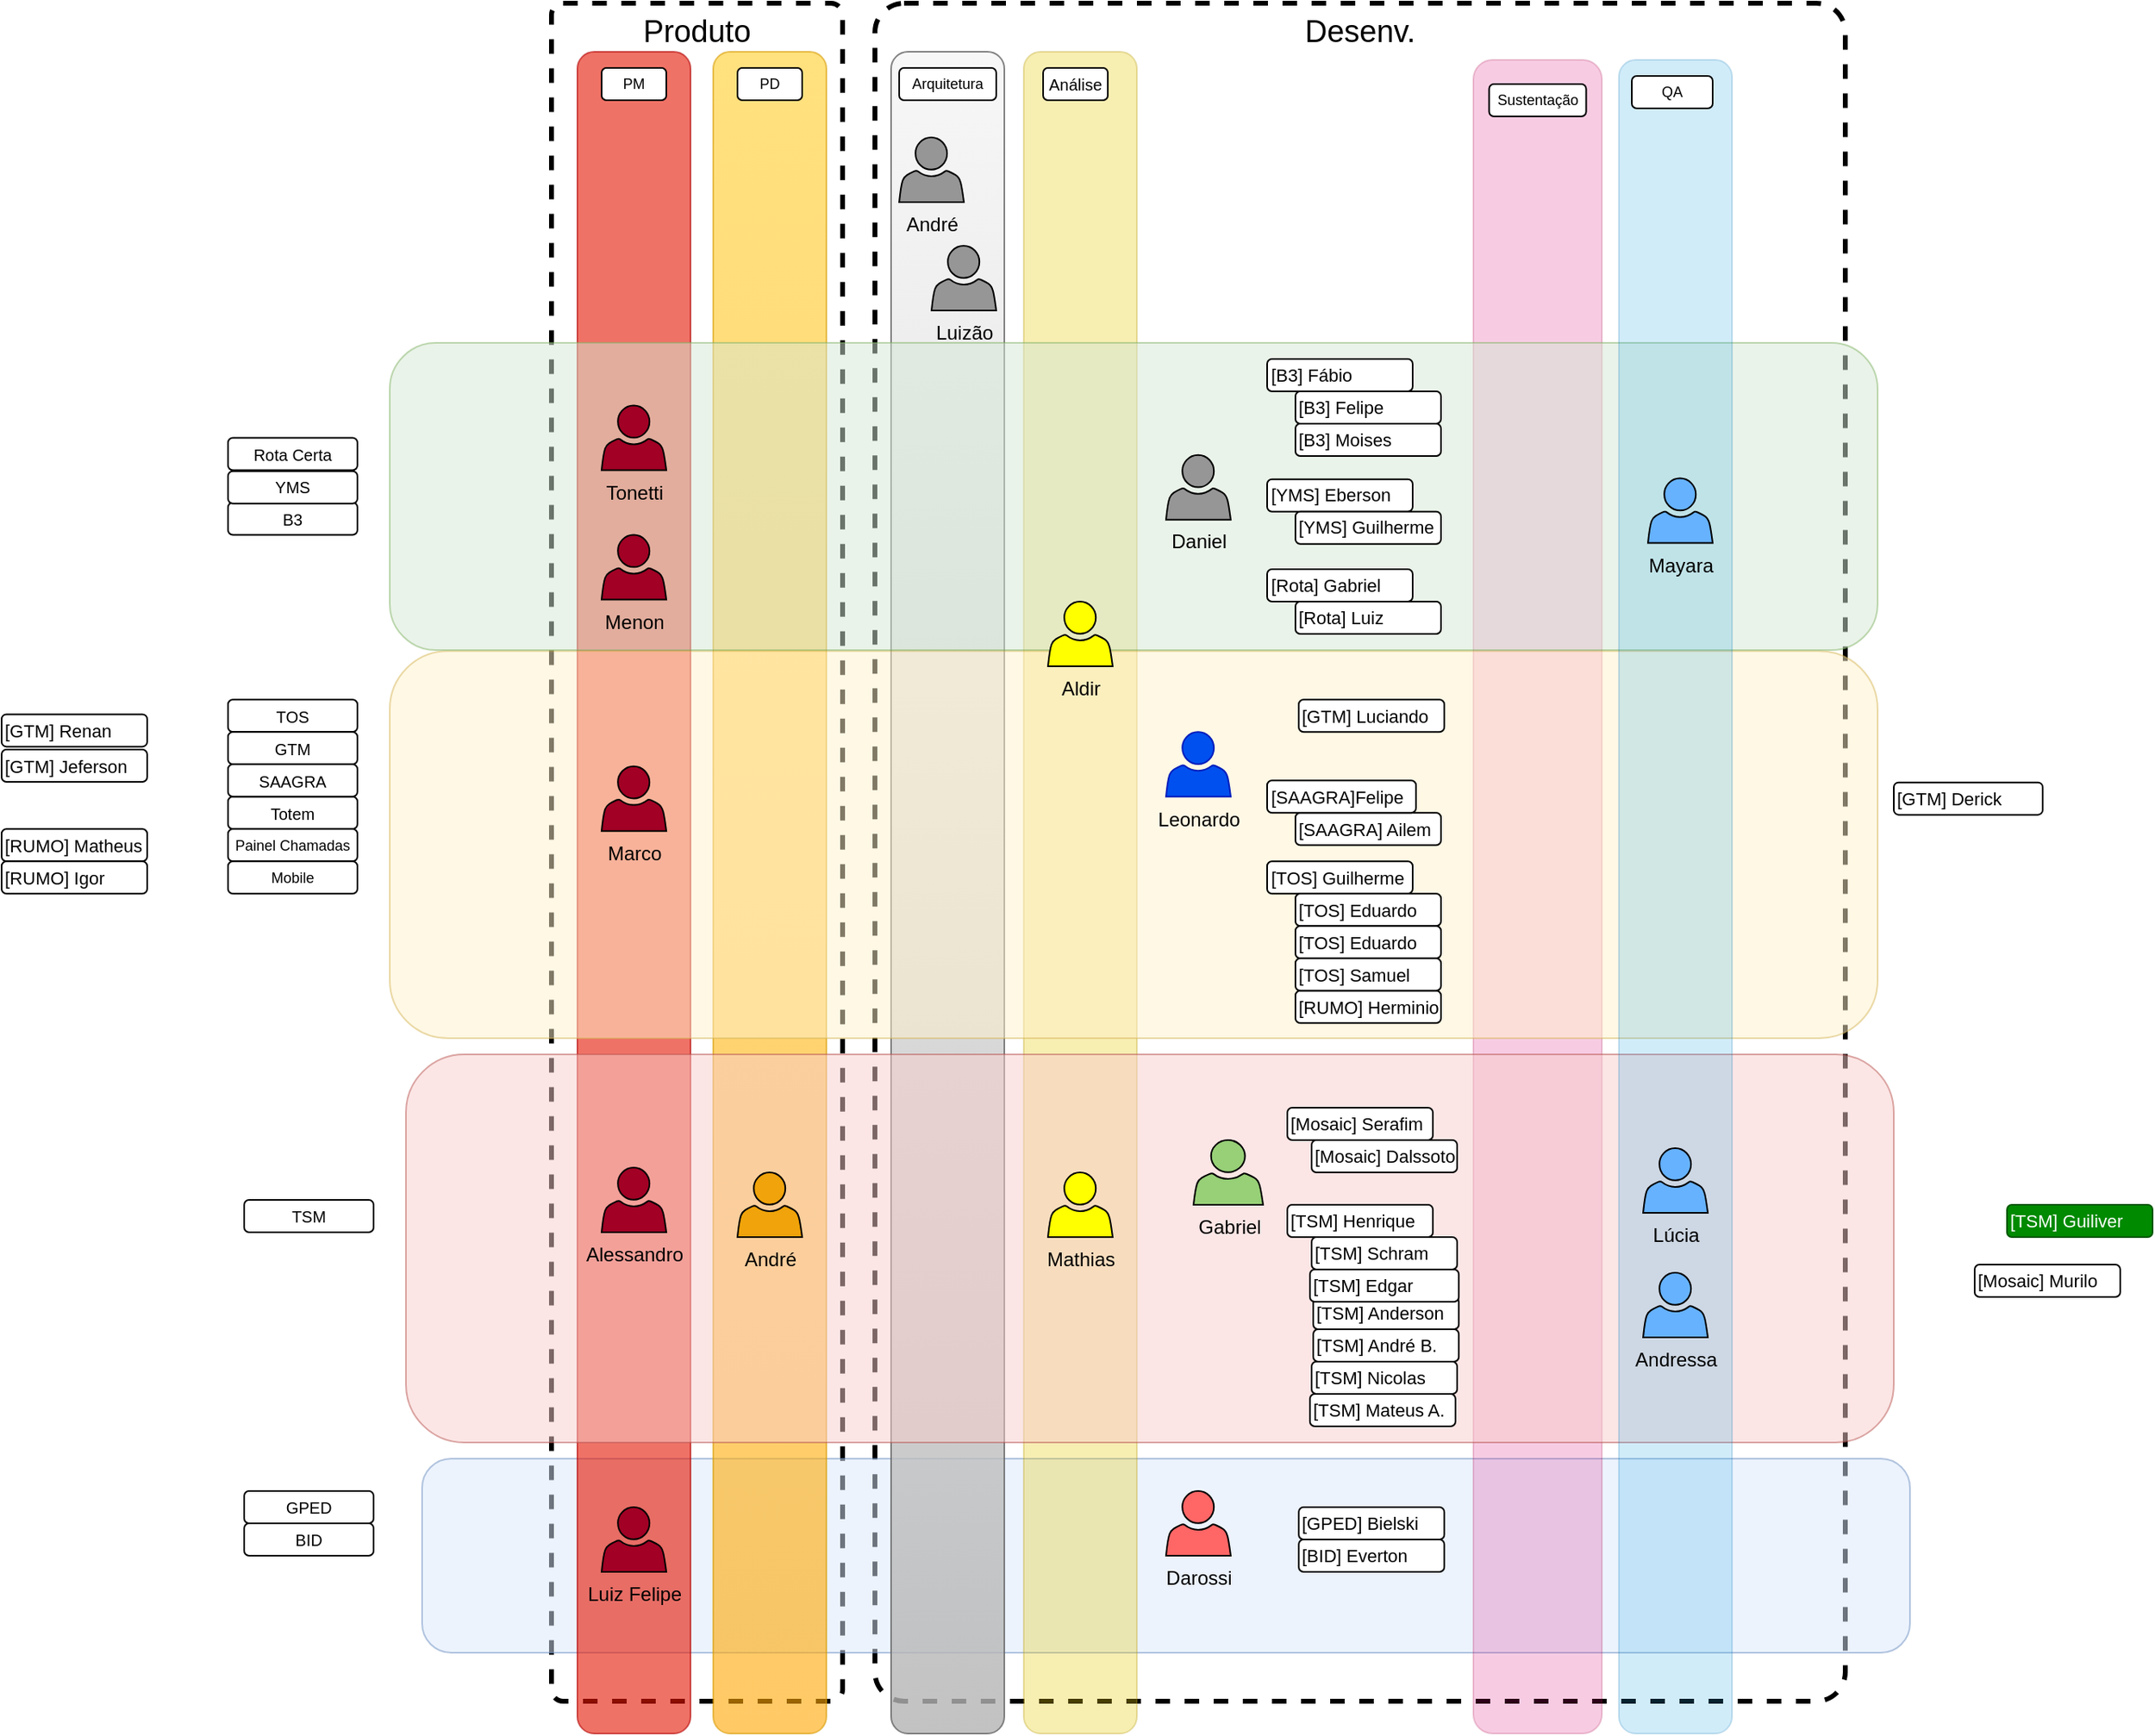 <mxfile version="24.7.5" pages="7">
  <diagram id="bXazobEEkjqedL4T1Qyy" name="futuro_ideal">
    <mxGraphModel dx="2411" dy="2041" grid="1" gridSize="10" guides="1" tooltips="1" connect="1" arrows="1" fold="1" page="1" pageScale="1" pageWidth="827" pageHeight="1169" math="0" shadow="0">
      <root>
        <mxCell id="0" />
        <mxCell id="1" parent="0" />
        <mxCell id="YLlhg13BmBhQMkH7Ri9L-1" value="Desenv." style="rounded=1;whiteSpace=wrap;html=1;fillColor=default;verticalAlign=top;dashed=1;fillStyle=auto;glass=0;perimeterSpacing=2;strokeWidth=3;fontSize=19;arcSize=3;" parent="1" vertex="1">
          <mxGeometry x="270" y="-250" width="600" height="1050" as="geometry" />
        </mxCell>
        <mxCell id="YLlhg13BmBhQMkH7Ri9L-2" value="Produto" style="rounded=1;whiteSpace=wrap;html=1;fillColor=default;verticalAlign=top;dashed=1;fillStyle=auto;glass=0;perimeterSpacing=2;strokeWidth=3;fontSize=19;arcSize=4;" parent="1" vertex="1">
          <mxGeometry x="70" y="-250" width="180" height="1050" as="geometry" />
        </mxCell>
        <mxCell id="js8unmafmYe7G6GFNYDx-18" value="" style="rounded=1;whiteSpace=wrap;html=1;fillStyle=auto;opacity=50;fillColor=#dae8fc;strokeColor=#6c8ebf;" vertex="1" parent="1">
          <mxGeometry x="-10" y="650" width="920" height="120" as="geometry" />
        </mxCell>
        <mxCell id="YLlhg13BmBhQMkH7Ri9L-3" value="" style="rounded=1;whiteSpace=wrap;html=1;fillColor=#e51400;strokeColor=#B20000;opacity=60;fontColor=#ffffff;" parent="1" vertex="1">
          <mxGeometry x="86" y="-220" width="70" height="1040" as="geometry" />
        </mxCell>
        <mxCell id="YLlhg13BmBhQMkH7Ri9L-4" value="" style="rounded=1;whiteSpace=wrap;html=1;fillColor=#ffcd28;strokeColor=#d79b00;opacity=60;gradientColor=#ffa500;" parent="1" vertex="1">
          <mxGeometry x="170" y="-220" width="70" height="1040" as="geometry" />
        </mxCell>
        <mxCell id="YLlhg13BmBhQMkH7Ri9L-5" value="" style="rounded=1;whiteSpace=wrap;html=1;fillColor=#f5f5f5;strokeColor=#666666;opacity=80;gradientColor=#b3b3b3;" parent="1" vertex="1">
          <mxGeometry x="280" y="-220" width="70" height="1040" as="geometry" />
        </mxCell>
        <mxCell id="YLlhg13BmBhQMkH7Ri9L-6" value="" style="rounded=1;whiteSpace=wrap;html=1;fillColor=#e3c800;fontColor=#000000;strokeColor=#B09500;opacity=30;" parent="1" vertex="1">
          <mxGeometry x="362" y="-220" width="70" height="1040" as="geometry" />
        </mxCell>
        <mxCell id="YLlhg13BmBhQMkH7Ri9L-7" value="" style="rounded=1;whiteSpace=wrap;html=1;fillStyle=auto;opacity=20;fillColor=#d80073;strokeColor=#A50040;fontColor=#ffffff;" parent="1" vertex="1">
          <mxGeometry x="640" y="-215" width="79.53" height="1035" as="geometry" />
        </mxCell>
        <mxCell id="YLlhg13BmBhQMkH7Ri9L-8" value="" style="rounded=1;whiteSpace=wrap;html=1;fillStyle=auto;opacity=50;fillColor=#fff2cc;strokeColor=#d6b656;" parent="1" vertex="1">
          <mxGeometry x="-30" y="150.57" width="920" height="239.43" as="geometry" />
        </mxCell>
        <mxCell id="YLlhg13BmBhQMkH7Ri9L-9" value="" style="rounded=1;whiteSpace=wrap;html=1;fillStyle=auto;opacity=50;fillColor=#d5e8d4;strokeColor=#82b366;" parent="1" vertex="1">
          <mxGeometry x="-30" y="-40" width="920" height="190" as="geometry" />
        </mxCell>
        <mxCell id="YLlhg13BmBhQMkH7Ri9L-10" value="" style="rounded=1;whiteSpace=wrap;html=1;fillStyle=auto;opacity=50;fillColor=#f8cecc;strokeColor=#b85450;" parent="1" vertex="1">
          <mxGeometry x="-20" y="400" width="920" height="240" as="geometry" />
        </mxCell>
        <mxCell id="YLlhg13BmBhQMkH7Ri9L-11" value="Darossi" style="sketch=0;pointerEvents=1;shadow=0;dashed=0;html=1;strokeColor=default;labelPosition=center;verticalLabelPosition=bottom;verticalAlign=top;outlineConnect=0;align=center;shape=mxgraph.office.users.user;fillColor=#FF6666;" parent="1" vertex="1">
          <mxGeometry x="450" y="670" width="40" height="40" as="geometry" />
        </mxCell>
        <mxCell id="YLlhg13BmBhQMkH7Ri9L-12" value="Gabriel" style="sketch=0;pointerEvents=1;shadow=0;dashed=0;html=1;strokeColor=default;labelPosition=center;verticalLabelPosition=bottom;verticalAlign=top;outlineConnect=0;align=center;shape=mxgraph.office.users.user;fillColor=#97D077;" parent="1" vertex="1">
          <mxGeometry x="467" y="453" width="43" height="40" as="geometry" />
        </mxCell>
        <mxCell id="YLlhg13BmBhQMkH7Ri9L-13" value="&lt;font color=&quot;#000000&quot;&gt;Leonardo&lt;/font&gt;" style="sketch=0;pointerEvents=1;shadow=0;dashed=0;html=1;strokeColor=#001DBC;labelPosition=center;verticalLabelPosition=bottom;verticalAlign=top;outlineConnect=0;align=center;shape=mxgraph.office.users.user;fillColor=#0050ef;fontColor=#FFFFFF;" parent="1" vertex="1">
          <mxGeometry x="450" y="200.6" width="40" height="40" as="geometry" />
        </mxCell>
        <mxCell id="YLlhg13BmBhQMkH7Ri9L-15" value="Análise" style="rounded=1;whiteSpace=wrap;html=1;fontSize=10;" parent="1" vertex="1">
          <mxGeometry x="374" y="-210" width="40" height="20" as="geometry" />
        </mxCell>
        <mxCell id="YLlhg13BmBhQMkH7Ri9L-16" value="Arquitetura" style="rounded=1;whiteSpace=wrap;html=1;fontSize=9;" parent="1" vertex="1">
          <mxGeometry x="285" y="-210" width="60" height="20" as="geometry" />
        </mxCell>
        <mxCell id="YLlhg13BmBhQMkH7Ri9L-17" value="B3" style="rounded=1;whiteSpace=wrap;html=1;fontSize=10;" parent="1" vertex="1">
          <mxGeometry x="-130" y="58.76" width="80" height="20" as="geometry" />
        </mxCell>
        <mxCell id="YLlhg13BmBhQMkH7Ri9L-18" value="YMS" style="rounded=1;whiteSpace=wrap;html=1;fontSize=10;" parent="1" vertex="1">
          <mxGeometry x="-130" y="39.38" width="80" height="20" as="geometry" />
        </mxCell>
        <mxCell id="YLlhg13BmBhQMkH7Ri9L-19" value="TSM" style="rounded=1;whiteSpace=wrap;html=1;fontSize=10;" parent="1" vertex="1">
          <mxGeometry x="-120" y="490" width="80" height="20" as="geometry" />
        </mxCell>
        <mxCell id="YLlhg13BmBhQMkH7Ri9L-20" value="GPED" style="rounded=1;whiteSpace=wrap;html=1;fontSize=10;" parent="1" vertex="1">
          <mxGeometry x="-120" y="670" width="80" height="20" as="geometry" />
        </mxCell>
        <mxCell id="YLlhg13BmBhQMkH7Ri9L-21" value="Rota Certa" style="rounded=1;whiteSpace=wrap;html=1;fontSize=10;" parent="1" vertex="1">
          <mxGeometry x="-130" y="18.76" width="80" height="20" as="geometry" />
        </mxCell>
        <mxCell id="YLlhg13BmBhQMkH7Ri9L-22" value="Totem" style="rounded=1;whiteSpace=wrap;html=1;fontSize=10;" parent="1" vertex="1">
          <mxGeometry x="-130" y="240.6" width="80" height="20" as="geometry" />
        </mxCell>
        <mxCell id="YLlhg13BmBhQMkH7Ri9L-23" value="Painel Chamadas" style="rounded=1;whiteSpace=wrap;html=1;fontSize=9;" parent="1" vertex="1">
          <mxGeometry x="-130" y="260.6" width="80" height="20" as="geometry" />
        </mxCell>
        <mxCell id="YLlhg13BmBhQMkH7Ri9L-26" value="Sustentação" style="rounded=1;whiteSpace=wrap;html=1;fillColor=#FFFFFF;fontSize=9;" parent="1" vertex="1">
          <mxGeometry x="649.77" y="-200" width="60" height="20" as="geometry" />
        </mxCell>
        <mxCell id="YLlhg13BmBhQMkH7Ri9L-28" value="PM" style="rounded=1;whiteSpace=wrap;html=1;fontSize=9;" parent="1" vertex="1">
          <mxGeometry x="101" y="-210" width="40" height="20" as="geometry" />
        </mxCell>
        <mxCell id="YLlhg13BmBhQMkH7Ri9L-29" value="PD" style="rounded=1;whiteSpace=wrap;html=1;fontSize=9;" parent="1" vertex="1">
          <mxGeometry x="185" y="-210" width="40" height="20" as="geometry" />
        </mxCell>
        <mxCell id="YLlhg13BmBhQMkH7Ri9L-31" value="Mathias" style="sketch=0;pointerEvents=1;shadow=0;dashed=0;html=1;labelPosition=center;verticalLabelPosition=bottom;verticalAlign=top;outlineConnect=0;align=center;shape=mxgraph.office.users.user;fillColor=#FFFF00;" parent="1" vertex="1">
          <mxGeometry x="377" y="473" width="40" height="40" as="geometry" />
        </mxCell>
        <mxCell id="YLlhg13BmBhQMkH7Ri9L-32" value="André" style="sketch=0;pointerEvents=1;shadow=0;dashed=0;html=1;labelPosition=center;verticalLabelPosition=bottom;verticalAlign=top;outlineConnect=0;align=center;shape=mxgraph.office.users.user;fillColor=#f0a30a;fontColor=#000000;strokeColor=#000000;" parent="1" vertex="1">
          <mxGeometry x="185" y="473" width="40" height="40" as="geometry" />
        </mxCell>
        <mxCell id="YLlhg13BmBhQMkH7Ri9L-33" value="Alessandro" style="sketch=0;pointerEvents=1;shadow=0;dashed=0;html=1;labelPosition=center;verticalLabelPosition=bottom;verticalAlign=top;outlineConnect=0;align=center;shape=mxgraph.office.users.user;fillColor=#a20025;fontColor=#000000;strokeColor=#000000;" parent="1" vertex="1">
          <mxGeometry x="101" y="470" width="40" height="40" as="geometry" />
        </mxCell>
        <mxCell id="YLlhg13BmBhQMkH7Ri9L-34" value="Tonetti" style="sketch=0;pointerEvents=1;shadow=0;dashed=0;html=1;labelPosition=center;verticalLabelPosition=bottom;verticalAlign=top;outlineConnect=0;align=center;shape=mxgraph.office.users.user;fillColor=#a20025;fontColor=#000000;strokeColor=#000000;" parent="1" vertex="1">
          <mxGeometry x="101" y="-1.24" width="40" height="40" as="geometry" />
        </mxCell>
        <mxCell id="YLlhg13BmBhQMkH7Ri9L-35" value="BID" style="rounded=1;whiteSpace=wrap;html=1;fontSize=10;" parent="1" vertex="1">
          <mxGeometry x="-120" y="690" width="80" height="20" as="geometry" />
        </mxCell>
        <mxCell id="YLlhg13BmBhQMkH7Ri9L-36" value="TOS" style="rounded=1;whiteSpace=wrap;html=1;fontSize=10;" parent="1" vertex="1">
          <mxGeometry x="-130" y="180.6" width="80" height="20" as="geometry" />
        </mxCell>
        <mxCell id="YLlhg13BmBhQMkH7Ri9L-37" value="" style="rounded=1;whiteSpace=wrap;html=1;fillStyle=auto;opacity=20;fillColor=#1ba1e2;strokeColor=#006EAF;fontColor=#ffffff;" parent="1" vertex="1">
          <mxGeometry x="730" y="-215" width="70" height="1035" as="geometry" />
        </mxCell>
        <mxCell id="YLlhg13BmBhQMkH7Ri9L-38" value="QA" style="rounded=1;whiteSpace=wrap;html=1;fillColor=#FFFFFF;fontSize=9;" parent="1" vertex="1">
          <mxGeometry x="738" y="-205" width="50" height="20" as="geometry" />
        </mxCell>
        <mxCell id="YLlhg13BmBhQMkH7Ri9L-39" value="André" style="sketch=0;pointerEvents=1;shadow=0;dashed=0;html=1;labelPosition=center;verticalLabelPosition=bottom;verticalAlign=top;outlineConnect=0;align=center;shape=mxgraph.office.users.user;fillColor=#969696;" parent="1" vertex="1">
          <mxGeometry x="285" y="-167" width="40" height="40" as="geometry" />
        </mxCell>
        <mxCell id="YLlhg13BmBhQMkH7Ri9L-40" value="Luizão" style="sketch=0;pointerEvents=1;shadow=0;dashed=0;html=1;labelPosition=center;verticalLabelPosition=bottom;verticalAlign=top;outlineConnect=0;align=center;shape=mxgraph.office.users.user;fillColor=#969696;" parent="1" vertex="1">
          <mxGeometry x="305" y="-100" width="40" height="40" as="geometry" />
        </mxCell>
        <mxCell id="YLlhg13BmBhQMkH7Ri9L-41" value="Daniel" style="sketch=0;pointerEvents=1;shadow=0;dashed=0;html=1;labelPosition=center;verticalLabelPosition=bottom;verticalAlign=top;outlineConnect=0;align=center;shape=mxgraph.office.users.user;fillColor=#969696;" parent="1" vertex="1">
          <mxGeometry x="450" y="29.38" width="40" height="40" as="geometry" />
        </mxCell>
        <mxCell id="YLlhg13BmBhQMkH7Ri9L-42" value="Aldir" style="sketch=0;pointerEvents=1;shadow=0;dashed=0;html=1;labelPosition=center;verticalLabelPosition=bottom;verticalAlign=top;outlineConnect=0;align=center;shape=mxgraph.office.users.user;fillColor=#FFFF00;" parent="1" vertex="1">
          <mxGeometry x="377" y="120" width="40" height="40" as="geometry" />
        </mxCell>
        <mxCell id="YLlhg13BmBhQMkH7Ri9L-43" value="Menon" style="sketch=0;pointerEvents=1;shadow=0;dashed=0;html=1;labelPosition=center;verticalLabelPosition=bottom;verticalAlign=top;outlineConnect=0;align=center;shape=mxgraph.office.users.user;fillColor=#a20025;fontColor=#000000;strokeColor=#000000;" parent="1" vertex="1">
          <mxGeometry x="101" y="78.76" width="40" height="40" as="geometry" />
        </mxCell>
        <mxCell id="YLlhg13BmBhQMkH7Ri9L-46" value="&lt;font color=&quot;#000000&quot;&gt;Mayara&lt;/font&gt;" style="sketch=0;pointerEvents=1;shadow=0;dashed=0;html=1;labelPosition=center;verticalLabelPosition=bottom;verticalAlign=top;outlineConnect=0;align=center;shape=mxgraph.office.users.user;fillColor=#66B2FF;fontColor=#ffffff;strokeColor=#000000;" parent="1" vertex="1">
          <mxGeometry x="748" y="43.76" width="40" height="40" as="geometry" />
        </mxCell>
        <mxCell id="YLlhg13BmBhQMkH7Ri9L-47" value="&lt;font color=&quot;#000000&quot;&gt;Lúcia&lt;/font&gt;" style="sketch=0;pointerEvents=1;shadow=0;dashed=0;html=1;labelPosition=center;verticalLabelPosition=bottom;verticalAlign=top;outlineConnect=0;align=center;shape=mxgraph.office.users.user;fillColor=#66B2FF;fontColor=#ffffff;strokeColor=#000000;" parent="1" vertex="1">
          <mxGeometry x="745" y="458" width="40" height="40" as="geometry" />
        </mxCell>
        <mxCell id="YLlhg13BmBhQMkH7Ri9L-48" value="&lt;font color=&quot;#000000&quot;&gt;Andressa&lt;/font&gt;" style="sketch=0;pointerEvents=1;shadow=0;dashed=0;html=1;labelPosition=center;verticalLabelPosition=bottom;verticalAlign=top;outlineConnect=0;align=center;shape=mxgraph.office.users.user;fillColor=#66B2FF;fontColor=#ffffff;strokeColor=#000000;" parent="1" vertex="1">
          <mxGeometry x="745" y="535" width="40" height="40" as="geometry" />
        </mxCell>
        <mxCell id="YLlhg13BmBhQMkH7Ri9L-49" value="[SAAGRA] Ailem" style="rounded=1;whiteSpace=wrap;html=1;fontSize=11;align=left;" parent="1" vertex="1">
          <mxGeometry x="530" y="250.6" width="90" height="20" as="geometry" />
        </mxCell>
        <mxCell id="YLlhg13BmBhQMkH7Ri9L-50" value="[B3] Fábio" style="rounded=1;whiteSpace=wrap;html=1;fontSize=11;align=left;" parent="1" vertex="1">
          <mxGeometry x="512.5" y="-30" width="90" height="20" as="geometry" />
        </mxCell>
        <mxCell id="YLlhg13BmBhQMkH7Ri9L-51" value="[YMS] Eberson" style="rounded=1;whiteSpace=wrap;html=1;fontSize=11;align=left;" parent="1" vertex="1">
          <mxGeometry x="512.5" y="44.38" width="90" height="20" as="geometry" />
        </mxCell>
        <mxCell id="YLlhg13BmBhQMkH7Ri9L-52" value="[Rota] Gabriel" style="rounded=1;whiteSpace=wrap;html=1;fontSize=11;align=left;" parent="1" vertex="1">
          <mxGeometry x="512.5" y="100" width="90" height="20" as="geometry" />
        </mxCell>
        <mxCell id="YLlhg13BmBhQMkH7Ri9L-53" value="[B3] Felipe" style="rounded=1;whiteSpace=wrap;html=1;fontSize=11;align=left;" parent="1" vertex="1">
          <mxGeometry x="530" y="-10.0" width="90" height="20" as="geometry" />
        </mxCell>
        <mxCell id="YLlhg13BmBhQMkH7Ri9L-54" value="[Rota] Luiz" style="rounded=1;whiteSpace=wrap;html=1;fontSize=11;align=left;" parent="1" vertex="1">
          <mxGeometry x="530" y="120" width="90" height="20" as="geometry" />
        </mxCell>
        <mxCell id="YLlhg13BmBhQMkH7Ri9L-55" value="[RUMO] Matheus" style="rounded=1;whiteSpace=wrap;html=1;fontSize=11;align=left;" parent="1" vertex="1">
          <mxGeometry x="-270" y="260.6" width="90" height="20" as="geometry" />
        </mxCell>
        <mxCell id="YLlhg13BmBhQMkH7Ri9L-56" value="[RUMO] Igor" style="rounded=1;whiteSpace=wrap;html=1;fontSize=11;align=left;" parent="1" vertex="1">
          <mxGeometry x="-270" y="280.6" width="90" height="20" as="geometry" />
        </mxCell>
        <mxCell id="YLlhg13BmBhQMkH7Ri9L-57" value="[RUMO] Herminio" style="rounded=1;whiteSpace=wrap;html=1;fontSize=11;align=left;" parent="1" vertex="1">
          <mxGeometry x="530" y="360.6" width="90" height="20" as="geometry" />
        </mxCell>
        <mxCell id="YLlhg13BmBhQMkH7Ri9L-58" value="[Mosaic] Murilo" style="rounded=1;whiteSpace=wrap;html=1;fontSize=11;align=left;" parent="1" vertex="1">
          <mxGeometry x="950" y="530" width="90" height="20" as="geometry" />
        </mxCell>
        <mxCell id="YLlhg13BmBhQMkH7Ri9L-59" value="[Mosaic] Serafim" style="rounded=1;whiteSpace=wrap;html=1;fontSize=11;align=left;" parent="1" vertex="1">
          <mxGeometry x="525" y="433" width="90" height="20" as="geometry" />
        </mxCell>
        <mxCell id="YLlhg13BmBhQMkH7Ri9L-60" value="[GPED] Bielski" style="rounded=1;whiteSpace=wrap;html=1;fontSize=11;align=left;" parent="1" vertex="1">
          <mxGeometry x="532.06" y="680" width="90" height="20" as="geometry" />
        </mxCell>
        <mxCell id="YLlhg13BmBhQMkH7Ri9L-61" value="[BID] Everton" style="rounded=1;whiteSpace=wrap;html=1;fontSize=11;align=left;" parent="1" vertex="1">
          <mxGeometry x="532.06" y="700" width="90" height="20" as="geometry" />
        </mxCell>
        <mxCell id="YLlhg13BmBhQMkH7Ri9L-62" value="[TSM] Schram" style="rounded=1;whiteSpace=wrap;html=1;fontSize=11;align=left;" parent="1" vertex="1">
          <mxGeometry x="540" y="513" width="90" height="20" as="geometry" />
        </mxCell>
        <mxCell id="YLlhg13BmBhQMkH7Ri9L-63" value="[TSM] Anderson" style="rounded=1;whiteSpace=wrap;html=1;fontSize=11;align=left;" parent="1" vertex="1">
          <mxGeometry x="541.03" y="550" width="90" height="20" as="geometry" />
        </mxCell>
        <mxCell id="YLlhg13BmBhQMkH7Ri9L-64" value="[TSM] André B." style="rounded=1;whiteSpace=wrap;html=1;fontSize=11;align=left;" parent="1" vertex="1">
          <mxGeometry x="541.03" y="570" width="90" height="20" as="geometry" />
        </mxCell>
        <mxCell id="YLlhg13BmBhQMkH7Ri9L-65" value="[TSM] Mateus A." style="rounded=1;whiteSpace=wrap;html=1;fontSize=11;align=left;" parent="1" vertex="1">
          <mxGeometry x="538.97" y="610" width="90" height="20" as="geometry" />
        </mxCell>
        <mxCell id="YLlhg13BmBhQMkH7Ri9L-66" value="[TSM] Nicolas" style="rounded=1;whiteSpace=wrap;html=1;fontSize=11;align=left;" parent="1" vertex="1">
          <mxGeometry x="540" y="590" width="90" height="20" as="geometry" />
        </mxCell>
        <mxCell id="YLlhg13BmBhQMkH7Ri9L-67" value="[SAAGRA]Felipe" style="rounded=1;whiteSpace=wrap;html=1;fontSize=11;align=left;" parent="1" vertex="1">
          <mxGeometry x="512.5" y="230.6" width="92.06" height="20" as="geometry" />
        </mxCell>
        <mxCell id="YLlhg13BmBhQMkH7Ri9L-68" value="[GTM] Derick" style="rounded=1;whiteSpace=wrap;html=1;fontSize=11;align=left;" parent="1" vertex="1">
          <mxGeometry x="900" y="231.83" width="92.06" height="20" as="geometry" />
        </mxCell>
        <mxCell id="YLlhg13BmBhQMkH7Ri9L-69" value="[TSM] Edgar" style="rounded=1;whiteSpace=wrap;html=1;fontSize=11;align=left;" parent="1" vertex="1">
          <mxGeometry x="538.97" y="533" width="92.06" height="20" as="geometry" />
        </mxCell>
        <mxCell id="YLlhg13BmBhQMkH7Ri9L-70" value="[Mosaic] Dalssoto" style="rounded=1;whiteSpace=wrap;html=1;fontSize=11;align=left;" parent="1" vertex="1">
          <mxGeometry x="540.0" y="453" width="90" height="20" as="geometry" />
        </mxCell>
        <mxCell id="YLlhg13BmBhQMkH7Ri9L-72" value="[GTM] Luciando" style="rounded=1;whiteSpace=wrap;html=1;fontSize=11;align=left;" parent="1" vertex="1">
          <mxGeometry x="532.06" y="180.6" width="90" height="20" as="geometry" />
        </mxCell>
        <mxCell id="YLlhg13BmBhQMkH7Ri9L-74" value="[TOS] Guilherme" style="rounded=1;whiteSpace=wrap;html=1;fontSize=11;align=left;" parent="1" vertex="1">
          <mxGeometry x="512.5" y="280.6" width="90" height="20" as="geometry" />
        </mxCell>
        <mxCell id="YLlhg13BmBhQMkH7Ri9L-75" value="GTM" style="rounded=1;whiteSpace=wrap;html=1;fontSize=10;" parent="1" vertex="1">
          <mxGeometry x="-130" y="200.6" width="80" height="20" as="geometry" />
        </mxCell>
        <mxCell id="YLlhg13BmBhQMkH7Ri9L-76" value="SAAGRA" style="rounded=1;whiteSpace=wrap;html=1;fontSize=10;" parent="1" vertex="1">
          <mxGeometry x="-130" y="220.6" width="80" height="20" as="geometry" />
        </mxCell>
        <mxCell id="Q7x3IzUjU2dUnEavBFlh-2" value="[TSM] Henrique" style="rounded=1;whiteSpace=wrap;html=1;fontSize=11;align=left;" parent="1" vertex="1">
          <mxGeometry x="525" y="493" width="90" height="20" as="geometry" />
        </mxCell>
        <mxCell id="Q7x3IzUjU2dUnEavBFlh-3" value="[TSM] Guiliver" style="rounded=1;whiteSpace=wrap;html=1;fontSize=11;align=left;fillColor=#008a00;strokeColor=#005700;fontColor=#ffffff;" parent="1" vertex="1">
          <mxGeometry x="970" y="493" width="90" height="20" as="geometry" />
        </mxCell>
        <mxCell id="js8unmafmYe7G6GFNYDx-2" value="[YMS] Guilherme" style="rounded=1;whiteSpace=wrap;html=1;fontSize=11;align=left;" vertex="1" parent="1">
          <mxGeometry x="530" y="64.38" width="90" height="20" as="geometry" />
        </mxCell>
        <mxCell id="js8unmafmYe7G6GFNYDx-4" value="[B3] Moises" style="rounded=1;whiteSpace=wrap;html=1;fontSize=11;align=left;" vertex="1" parent="1">
          <mxGeometry x="530" y="10.0" width="90" height="20" as="geometry" />
        </mxCell>
        <mxCell id="js8unmafmYe7G6GFNYDx-7" value="Mobile" style="rounded=1;whiteSpace=wrap;html=1;fontSize=9;" vertex="1" parent="1">
          <mxGeometry x="-130" y="280.6" width="80" height="20" as="geometry" />
        </mxCell>
        <mxCell id="js8unmafmYe7G6GFNYDx-8" value="[GTM] Renan" style="rounded=1;whiteSpace=wrap;html=1;fontSize=11;align=left;" vertex="1" parent="1">
          <mxGeometry x="-270" y="189.69" width="90" height="20" as="geometry" />
        </mxCell>
        <mxCell id="js8unmafmYe7G6GFNYDx-10" value="[GTM] Jeferson" style="rounded=1;whiteSpace=wrap;html=1;fontSize=11;align=left;" vertex="1" parent="1">
          <mxGeometry x="-270" y="211.52" width="90" height="20" as="geometry" />
        </mxCell>
        <mxCell id="js8unmafmYe7G6GFNYDx-11" value="[TOS] Eduardo" style="rounded=1;whiteSpace=wrap;html=1;fontSize=11;align=left;" vertex="1" parent="1">
          <mxGeometry x="530" y="300.6" width="90" height="20" as="geometry" />
        </mxCell>
        <mxCell id="js8unmafmYe7G6GFNYDx-12" value="[TOS] Eduardo" style="rounded=1;whiteSpace=wrap;html=1;fontSize=11;align=left;" vertex="1" parent="1">
          <mxGeometry x="530" y="320.6" width="90" height="20" as="geometry" />
        </mxCell>
        <mxCell id="js8unmafmYe7G6GFNYDx-13" value="[TOS] Samuel" style="rounded=1;whiteSpace=wrap;html=1;fontSize=11;align=left;" vertex="1" parent="1">
          <mxGeometry x="530" y="340.6" width="90" height="20" as="geometry" />
        </mxCell>
        <mxCell id="js8unmafmYe7G6GFNYDx-14" value="Marco" style="sketch=0;pointerEvents=1;shadow=0;dashed=0;html=1;labelPosition=center;verticalLabelPosition=bottom;verticalAlign=top;outlineConnect=0;align=center;shape=mxgraph.office.users.user;fillColor=#a20025;fontColor=#000000;strokeColor=#000000;" vertex="1" parent="1">
          <mxGeometry x="101" y="221.83" width="40" height="40" as="geometry" />
        </mxCell>
        <mxCell id="js8unmafmYe7G6GFNYDx-15" value="Luiz Felipe" style="sketch=0;pointerEvents=1;shadow=0;dashed=0;html=1;labelPosition=center;verticalLabelPosition=bottom;verticalAlign=top;outlineConnect=0;align=center;shape=mxgraph.office.users.user;fillColor=#a20025;fontColor=#000000;strokeColor=#000000;" vertex="1" parent="1">
          <mxGeometry x="101" y="680" width="40" height="40" as="geometry" />
        </mxCell>
        <mxCell id="js8unmafmYe7G6GFNYDx-17" style="edgeStyle=orthogonalEdgeStyle;rounded=0;orthogonalLoop=1;jettySize=auto;html=1;exitX=0.5;exitY=1;exitDx=0;exitDy=0;" edge="1" parent="1" source="YLlhg13BmBhQMkH7Ri9L-64" target="YLlhg13BmBhQMkH7Ri9L-64">
          <mxGeometry relative="1" as="geometry" />
        </mxCell>
      </root>
    </mxGraphModel>
  </diagram>
  <diagram id="llfe9ZtXLAMn4oSuTSUi" name="Produtos">
    <mxGraphModel dx="2465" dy="2060" grid="1" gridSize="10" guides="1" tooltips="1" connect="1" arrows="1" fold="1" page="1" pageScale="1" pageWidth="827" pageHeight="1169" math="0" shadow="0">
      <root>
        <mxCell id="0" />
        <mxCell id="1" parent="0" />
        <mxCell id="i7AzqlCk7zLzLWWXh7h9-5" value="1 /24" style="rounded=0;whiteSpace=wrap;html=1;fontSize=16;fillColor=#eeeeee;align=center;verticalAlign=top;strokeWidth=2;strokeColor=#36393d;" parent="1" vertex="1">
          <mxGeometry x="70" y="-40" width="120" height="1200" as="geometry" />
        </mxCell>
        <mxCell id="i7AzqlCk7zLzLWWXh7h9-6" value="2 /24" style="rounded=0;whiteSpace=wrap;html=1;fontSize=16;fillColor=#eeeeee;align=center;verticalAlign=top;strokeWidth=2;strokeColor=#36393d;" parent="1" vertex="1">
          <mxGeometry x="190" y="-40" width="120" height="1200" as="geometry" />
        </mxCell>
        <mxCell id="i7AzqlCk7zLzLWWXh7h9-7" value="1 /25" style="rounded=0;whiteSpace=wrap;html=1;fontSize=16;fillColor=#eeeeee;align=center;verticalAlign=top;strokeWidth=2;strokeColor=#36393d;" parent="1" vertex="1">
          <mxGeometry x="310" y="-40" width="120" height="1200" as="geometry" />
        </mxCell>
        <mxCell id="i7AzqlCk7zLzLWWXh7h9-8" value="2 /25" style="rounded=0;whiteSpace=wrap;html=1;fontSize=16;fillColor=#eeeeee;align=center;verticalAlign=top;strokeWidth=2;strokeColor=#36393d;" parent="1" vertex="1">
          <mxGeometry x="430" y="-40" width="120" height="1200" as="geometry" />
        </mxCell>
        <mxCell id="i7AzqlCk7zLzLWWXh7h9-9" value="1 /26" style="rounded=0;whiteSpace=wrap;html=1;fontSize=16;fillColor=#eeeeee;align=center;verticalAlign=top;strokeWidth=2;strokeColor=#36393d;" parent="1" vertex="1">
          <mxGeometry x="550" y="-40" width="120" height="1200" as="geometry" />
        </mxCell>
        <mxCell id="i7AzqlCk7zLzLWWXh7h9-10" value="2 /26" style="rounded=0;whiteSpace=wrap;html=1;fontSize=16;fillColor=#eeeeee;align=center;verticalAlign=top;strokeWidth=2;strokeColor=#36393d;" parent="1" vertex="1">
          <mxGeometry x="670" y="-40" width="120" height="1200" as="geometry" />
        </mxCell>
        <mxCell id="i7AzqlCk7zLzLWWXh7h9-1" value="&amp;nbsp;B3" style="rounded=0;whiteSpace=wrap;html=1;align=left;strokeWidth=2;fillColor=default;" parent="1" vertex="1">
          <mxGeometry x="-10" y="227" width="800" height="60" as="geometry" />
        </mxCell>
        <mxCell id="i7AzqlCk7zLzLWWXh7h9-2" value="&amp;nbsp;YMS" style="rounded=0;whiteSpace=wrap;html=1;align=left;strokeWidth=2;fillColor=default;" parent="1" vertex="1">
          <mxGeometry x="-10" y="68" width="80" height="60" as="geometry" />
        </mxCell>
        <mxCell id="i7AzqlCk7zLzLWWXh7h9-3" value="Evolução" style="rounded=0;whiteSpace=wrap;html=1;fillColor=#cce5ff;strokeColor=#36393d;" parent="1" vertex="1">
          <mxGeometry x="70" y="227" width="240" height="30" as="geometry" />
        </mxCell>
        <mxCell id="i7AzqlCk7zLzLWWXh7h9-4" value="Sustentação" style="rounded=0;whiteSpace=wrap;html=1;fillColor=#f8cecc;strokeColor=#b85450;" parent="1" vertex="1">
          <mxGeometry x="70" y="257" width="720" height="30" as="geometry" />
        </mxCell>
        <mxCell id="i7AzqlCk7zLzLWWXh7h9-16" value="Evolução" style="rounded=0;whiteSpace=wrap;html=1;fillColor=#cce5ff;strokeColor=#36393d;" parent="1" vertex="1">
          <mxGeometry x="90" y="68" width="700" height="30" as="geometry" />
        </mxCell>
        <mxCell id="i7AzqlCk7zLzLWWXh7h9-17" value="Sustentação" style="rounded=0;whiteSpace=wrap;html=1;fillColor=#f8cecc;strokeColor=#b85450;" parent="1" vertex="1">
          <mxGeometry x="70" y="98" width="720" height="30" as="geometry" />
        </mxCell>
        <mxCell id="i7AzqlCk7zLzLWWXh7h9-18" value="&amp;nbsp;SAAGRA" style="rounded=0;whiteSpace=wrap;html=1;align=left;strokeWidth=2;fillColor=default;" parent="1" vertex="1">
          <mxGeometry x="-10" y="305" width="800" height="60" as="geometry" />
        </mxCell>
        <mxCell id="i7AzqlCk7zLzLWWXh7h9-19" value="&amp;nbsp;GTM" style="rounded=0;whiteSpace=wrap;html=1;align=left;strokeWidth=2;fillColor=default;" parent="1" vertex="1">
          <mxGeometry x="-10" y="382" width="800" height="60" as="geometry" />
        </mxCell>
        <mxCell id="i7AzqlCk7zLzLWWXh7h9-20" value="Evolução" style="rounded=0;whiteSpace=wrap;html=1;fillColor=#cce5ff;strokeColor=#36393d;" parent="1" vertex="1">
          <mxGeometry x="70" y="315" width="360" height="20" as="geometry" />
        </mxCell>
        <mxCell id="i7AzqlCk7zLzLWWXh7h9-21" value="Sustentação" style="rounded=0;whiteSpace=wrap;html=1;fillColor=#f8cecc;strokeColor=#b85450;" parent="1" vertex="1">
          <mxGeometry x="70" y="335" width="720" height="30" as="geometry" />
        </mxCell>
        <mxCell id="i7AzqlCk7zLzLWWXh7h9-22" value="Evolução" style="rounded=0;whiteSpace=wrap;html=1;fillColor=#cce5ff;strokeColor=#36393d;" parent="1" vertex="1">
          <mxGeometry x="70" y="382" width="480" height="30" as="geometry" />
        </mxCell>
        <mxCell id="i7AzqlCk7zLzLWWXh7h9-23" value="Sustentação" style="rounded=0;whiteSpace=wrap;html=1;fillColor=#f8cecc;strokeColor=#b85450;" parent="1" vertex="1">
          <mxGeometry x="70" y="412" width="720" height="30" as="geometry" />
        </mxCell>
        <mxCell id="i7AzqlCk7zLzLWWXh7h9-24" value="&amp;nbsp;Modulo &lt;br&gt;&amp;nbsp;ESTOQUE&lt;br&gt;&quot;Saagra&quot;" style="rounded=0;whiteSpace=wrap;html=1;align=left;strokeWidth=2;fillColor=default;" parent="1" vertex="1">
          <mxGeometry x="-10" y="545" width="800" height="60" as="geometry" />
        </mxCell>
        <mxCell id="i7AzqlCk7zLzLWWXh7h9-25" value="DESENVOLVER" style="rounded=0;whiteSpace=wrap;html=1;fillColor=#cdeb8b;strokeColor=#36393d;" parent="1" vertex="1">
          <mxGeometry x="310" y="545" width="240" height="30" as="geometry" />
        </mxCell>
        <mxCell id="i7AzqlCk7zLzLWWXh7h9-26" value="Sustentação" style="rounded=0;whiteSpace=wrap;html=1;fillColor=#f8cecc;strokeColor=#b85450;" parent="1" vertex="1">
          <mxGeometry x="550" y="575" width="240" height="30" as="geometry" />
        </mxCell>
        <mxCell id="i7AzqlCk7zLzLWWXh7h9-27" value="Evolução" style="rounded=0;whiteSpace=wrap;html=1;fillColor=#cce5ff;strokeColor=#36393d;" parent="1" vertex="1">
          <mxGeometry x="550" y="545" width="240" height="30" as="geometry" />
        </mxCell>
        <mxCell id="i7AzqlCk7zLzLWWXh7h9-28" value="&amp;nbsp;ROTA &lt;br&gt;&amp;nbsp;CERTA" style="rounded=0;whiteSpace=wrap;html=1;align=left;strokeWidth=2;fillColor=default;" parent="1" vertex="1">
          <mxGeometry x="-10" y="465" width="800" height="60" as="geometry" />
        </mxCell>
        <mxCell id="i7AzqlCk7zLzLWWXh7h9-29" value="Evolução" style="rounded=0;whiteSpace=wrap;html=1;fillColor=#cce5ff;strokeColor=#36393d;" parent="1" vertex="1">
          <mxGeometry x="70" y="465" width="720" height="30" as="geometry" />
        </mxCell>
        <mxCell id="i7AzqlCk7zLzLWWXh7h9-30" value="Sustentação" style="rounded=0;whiteSpace=wrap;html=1;fillColor=#f8cecc;strokeColor=#b85450;" parent="1" vertex="1">
          <mxGeometry x="70" y="495" width="720" height="30" as="geometry" />
        </mxCell>
        <mxCell id="i7AzqlCk7zLzLWWXh7h9-31" value="&amp;nbsp;Módulo&lt;br&gt;&amp;nbsp;Autoamção" style="rounded=0;whiteSpace=wrap;html=1;align=left;strokeWidth=2;fillColor=default;" parent="1" vertex="1">
          <mxGeometry x="-10" y="628" width="800" height="60" as="geometry" />
        </mxCell>
        <mxCell id="i7AzqlCk7zLzLWWXh7h9-32" value="DESENVOLVER" style="rounded=0;whiteSpace=wrap;html=1;fillColor=#cdeb8b;strokeColor=#36393d;" parent="1" vertex="1">
          <mxGeometry x="70" y="628" width="120" height="30" as="geometry" />
        </mxCell>
        <mxCell id="i7AzqlCk7zLzLWWXh7h9-33" value="Sustentação" style="rounded=0;whiteSpace=wrap;html=1;fillColor=#f8cecc;strokeColor=#b85450;" parent="1" vertex="1">
          <mxGeometry x="190" y="658" width="600" height="30" as="geometry" />
        </mxCell>
        <mxCell id="i7AzqlCk7zLzLWWXh7h9-34" value="Evolução" style="rounded=0;whiteSpace=wrap;html=1;fillColor=#cce5ff;strokeColor=#36393d;" parent="1" vertex="1">
          <mxGeometry x="190" y="628" width="600" height="30" as="geometry" />
        </mxCell>
        <mxCell id="aqOEL8mogyBUNApZCWfx-1" value="&amp;nbsp;TOS" style="rounded=0;whiteSpace=wrap;html=1;align=left;strokeWidth=2;fillColor=default;" parent="1" vertex="1">
          <mxGeometry x="-10" y="148" width="800" height="60" as="geometry" />
        </mxCell>
        <mxCell id="aqOEL8mogyBUNApZCWfx-2" value="Sustentação" style="rounded=0;whiteSpace=wrap;html=1;fillColor=#f8cecc;strokeColor=#b85450;" parent="1" vertex="1">
          <mxGeometry x="70" y="178" width="720" height="30" as="geometry" />
        </mxCell>
        <mxCell id="AdSYbU3FtzGrRtPohaQ_-1" value="&amp;nbsp;TSM" style="rounded=0;whiteSpace=wrap;html=1;align=left;strokeWidth=2;fillColor=default;" parent="1" vertex="1">
          <mxGeometry x="-10" y="-10" width="800" height="60" as="geometry" />
        </mxCell>
        <mxCell id="AdSYbU3FtzGrRtPohaQ_-2" value="Evolução" style="rounded=0;whiteSpace=wrap;html=1;fillColor=#cce5ff;strokeColor=#36393d;" parent="1" vertex="1">
          <mxGeometry x="70" y="-10" width="240" height="30" as="geometry" />
        </mxCell>
        <mxCell id="AdSYbU3FtzGrRtPohaQ_-3" value="Sustentação" style="rounded=0;whiteSpace=wrap;html=1;fillColor=#f8cecc;strokeColor=#b85450;" parent="1" vertex="1">
          <mxGeometry x="70" y="20" width="720" height="30" as="geometry" />
        </mxCell>
        <mxCell id="AdSYbU3FtzGrRtPohaQ_-5" value="&amp;nbsp;BID" style="rounded=0;whiteSpace=wrap;html=1;align=left;strokeWidth=2;fillColor=default;" parent="1" vertex="1">
          <mxGeometry x="-10" y="713" width="800" height="60" as="geometry" />
        </mxCell>
        <mxCell id="AdSYbU3FtzGrRtPohaQ_-7" value="Sustentação" style="rounded=0;whiteSpace=wrap;html=1;fillColor=#f8cecc;strokeColor=#b85450;" parent="1" vertex="1">
          <mxGeometry x="70" y="743" width="720" height="30" as="geometry" />
        </mxCell>
        <mxCell id="AdSYbU3FtzGrRtPohaQ_-8" value="Evolução" style="rounded=0;whiteSpace=wrap;html=1;fillColor=#cce5ff;strokeColor=#36393d;" parent="1" vertex="1">
          <mxGeometry x="70" y="713" width="720" height="30" as="geometry" />
        </mxCell>
        <mxCell id="zOeeMNFt0cwkyXVQ0KJQ-5" value="" style="rounded=0;whiteSpace=wrap;html=1;fillColor=#000000;strokeColor=default;fillStyle=zigzag-line;strokeWidth=2;" parent="1" vertex="1">
          <mxGeometry x="70" y="68" width="20" height="30" as="geometry" />
        </mxCell>
        <mxCell id="zOeeMNFt0cwkyXVQ0KJQ-8" value="AGENDAMENTO" style="rounded=1;whiteSpace=wrap;html=1;strokeWidth=4;fontSize=16;fontStyle=1" parent="1" vertex="1">
          <mxGeometry x="-413" y="20" width="160" height="60" as="geometry" />
        </mxCell>
        <mxCell id="zOeeMNFt0cwkyXVQ0KJQ-9" value="GESTÃO PÁTIO" style="rounded=1;whiteSpace=wrap;html=1;strokeWidth=4;fontSize=16;fontStyle=1" parent="1" vertex="1">
          <mxGeometry x="-413" y="98" width="160" height="60" as="geometry" />
        </mxCell>
        <mxCell id="zOeeMNFt0cwkyXVQ0KJQ-10" value="AUTOMAÇÃO" style="rounded=1;whiteSpace=wrap;html=1;strokeWidth=4;fontSize=16;fontStyle=1" parent="1" vertex="1">
          <mxGeometry x="-413" y="178" width="160" height="60" as="geometry" />
        </mxCell>
        <mxCell id="i2Lk4MCJpHbk9TsS6N20-2" value="GPED" style="rounded=0;whiteSpace=wrap;html=1;align=left;strokeWidth=2;fillColor=default;" parent="1" vertex="1">
          <mxGeometry x="-10" y="800" width="800" height="60" as="geometry" />
        </mxCell>
        <mxCell id="i2Lk4MCJpHbk9TsS6N20-3" value="Sustentação" style="rounded=0;whiteSpace=wrap;html=1;fillColor=#f8cecc;strokeColor=#b85450;" parent="1" vertex="1">
          <mxGeometry x="70" y="830" width="720" height="30" as="geometry" />
        </mxCell>
        <mxCell id="i2Lk4MCJpHbk9TsS6N20-4" value="Evolução" style="rounded=0;whiteSpace=wrap;html=1;fillColor=#cce5ff;strokeColor=#36393d;" parent="1" vertex="1">
          <mxGeometry x="70" y="800" width="720" height="30" as="geometry" />
        </mxCell>
        <mxCell id="8O-B30c8n0yt3dtogVBY-1" value="&amp;nbsp;MultiYMS" style="rounded=0;whiteSpace=wrap;html=1;align=left;strokeWidth=2;fillColor=default;" parent="1" vertex="1">
          <mxGeometry x="-10" y="880" width="800" height="60" as="geometry" />
        </mxCell>
        <mxCell id="8O-B30c8n0yt3dtogVBY-2" value="Sustentação" style="rounded=0;whiteSpace=wrap;html=1;fillColor=#f8cecc;strokeColor=#b85450;" parent="1" vertex="1">
          <mxGeometry x="70" y="910" width="720" height="30" as="geometry" />
        </mxCell>
        <mxCell id="8O-B30c8n0yt3dtogVBY-3" value="Evolução" style="rounded=0;whiteSpace=wrap;html=1;fillColor=#cce5ff;strokeColor=#36393d;" parent="1" vertex="1">
          <mxGeometry x="70" y="880" width="240" height="30" as="geometry" />
        </mxCell>
      </root>
    </mxGraphModel>
  </diagram>
  <diagram name="org" id="vrlO05JOyxqTe0X9JqZM">
    <mxGraphModel dx="2253" dy="1954" grid="1" gridSize="10" guides="1" tooltips="1" connect="1" arrows="1" fold="1" page="1" pageScale="1" pageWidth="827" pageHeight="1169" math="0" shadow="0">
      <root>
        <mxCell id="N-x4Uq1PfQ7TN0RLeoOC-0" />
        <mxCell id="N-x4Uq1PfQ7TN0RLeoOC-1" parent="N-x4Uq1PfQ7TN0RLeoOC-0" />
        <mxCell id="N-x4Uq1PfQ7TN0RLeoOC-55" value="" style="rounded=1;whiteSpace=wrap;html=1;fillStyle=auto;opacity=50;fillColor=#ffcccc;strokeColor=#36393d;" parent="N-x4Uq1PfQ7TN0RLeoOC-1" vertex="1">
          <mxGeometry x="-130" y="750" width="1020" height="110" as="geometry" />
        </mxCell>
        <mxCell id="N-x4Uq1PfQ7TN0RLeoOC-2" value="Produto" style="rounded=1;whiteSpace=wrap;html=1;fillColor=none;verticalAlign=top;dashed=1;fillStyle=auto;glass=0;perimeterSpacing=2;strokeWidth=3;fontSize=19;arcSize=4;gradientColor=none;" parent="N-x4Uq1PfQ7TN0RLeoOC-1" vertex="1">
          <mxGeometry x="-50" y="-160" width="300" height="1020" as="geometry" />
        </mxCell>
        <mxCell id="N-x4Uq1PfQ7TN0RLeoOC-3" value="" style="rounded=1;whiteSpace=wrap;html=1;fillColor=#e51400;strokeColor=#B20000;opacity=60;fontColor=#ffffff;" parent="N-x4Uq1PfQ7TN0RLeoOC-1" vertex="1">
          <mxGeometry y="-130" width="70" height="950" as="geometry" />
        </mxCell>
        <mxCell id="N-x4Uq1PfQ7TN0RLeoOC-4" value="" style="rounded=1;whiteSpace=wrap;html=1;fillStyle=auto;opacity=50;fillColor=#ffcc99;strokeColor=#36393d;" parent="N-x4Uq1PfQ7TN0RLeoOC-1" vertex="1">
          <mxGeometry x="-130" y="599" width="1020" height="151" as="geometry" />
        </mxCell>
        <mxCell id="N-x4Uq1PfQ7TN0RLeoOC-5" value="Desenv." style="rounded=1;whiteSpace=wrap;html=1;fillColor=none;verticalAlign=top;dashed=1;fillStyle=auto;glass=0;perimeterSpacing=2;strokeWidth=3;fontSize=19;arcSize=3;" parent="N-x4Uq1PfQ7TN0RLeoOC-1" vertex="1">
          <mxGeometry x="260" y="-160" width="610" height="1020" as="geometry" />
        </mxCell>
        <mxCell id="N-x4Uq1PfQ7TN0RLeoOC-6" value="" style="rounded=1;whiteSpace=wrap;html=1;fillColor=#e51400;strokeColor=#B20000;opacity=60;fontColor=#ffffff;" parent="N-x4Uq1PfQ7TN0RLeoOC-1" vertex="1">
          <mxGeometry x="86" y="-130" width="70" height="950" as="geometry" />
        </mxCell>
        <mxCell id="N-x4Uq1PfQ7TN0RLeoOC-7" value="" style="rounded=1;whiteSpace=wrap;html=1;fillColor=#fff2cc;strokeColor=#d6b656;opacity=60;" parent="N-x4Uq1PfQ7TN0RLeoOC-1" vertex="1">
          <mxGeometry x="170" y="-130" width="70" height="950" as="geometry" />
        </mxCell>
        <mxCell id="N-x4Uq1PfQ7TN0RLeoOC-8" value="" style="rounded=1;whiteSpace=wrap;html=1;fillColor=#f5f5f5;strokeColor=#000000;opacity=80;gradientColor=#b3b3b3;strokeWidth=4;" parent="N-x4Uq1PfQ7TN0RLeoOC-1" vertex="1">
          <mxGeometry x="270" y="-130" width="80" height="950" as="geometry" />
        </mxCell>
        <mxCell id="N-x4Uq1PfQ7TN0RLeoOC-9" value="" style="rounded=1;whiteSpace=wrap;html=1;fillColor=#e3c800;fontColor=#000000;strokeColor=#B09500;opacity=30;" parent="N-x4Uq1PfQ7TN0RLeoOC-1" vertex="1">
          <mxGeometry x="362" y="-130" width="70" height="950" as="geometry" />
        </mxCell>
        <mxCell id="N-x4Uq1PfQ7TN0RLeoOC-10" value="" style="rounded=1;whiteSpace=wrap;html=1;fillStyle=auto;opacity=20;fillColor=#d80073;strokeColor=#A50040;fontColor=#ffffff;" parent="N-x4Uq1PfQ7TN0RLeoOC-1" vertex="1">
          <mxGeometry x="660.47" y="-140" width="109.53" height="240" as="geometry" />
        </mxCell>
        <mxCell id="N-x4Uq1PfQ7TN0RLeoOC-11" value="" style="rounded=1;whiteSpace=wrap;html=1;fillStyle=auto;opacity=50;fillColor=#dae8fc;strokeColor=#6c8ebf;" parent="N-x4Uq1PfQ7TN0RLeoOC-1" vertex="1">
          <mxGeometry x="-140" y="-30.57" width="1030" height="130" as="geometry" />
        </mxCell>
        <mxCell id="N-x4Uq1PfQ7TN0RLeoOC-12" value="" style="rounded=1;whiteSpace=wrap;html=1;fillStyle=auto;opacity=50;fillColor=#f8cecc;strokeColor=#b85450;" parent="N-x4Uq1PfQ7TN0RLeoOC-1" vertex="1">
          <mxGeometry x="-130" y="390" width="1020" height="90" as="geometry" />
        </mxCell>
        <mxCell id="N-x4Uq1PfQ7TN0RLeoOC-13" value="" style="rounded=1;whiteSpace=wrap;html=1;fillStyle=auto;opacity=50;fillColor=#d5e8d4;strokeColor=#82b366;" parent="N-x4Uq1PfQ7TN0RLeoOC-1" vertex="1">
          <mxGeometry x="-130" y="190" width="1020" height="120" as="geometry" />
        </mxCell>
        <mxCell id="N-x4Uq1PfQ7TN0RLeoOC-14" value="Darossi" style="sketch=0;pointerEvents=1;shadow=0;dashed=0;html=1;labelPosition=center;verticalLabelPosition=bottom;verticalAlign=top;outlineConnect=0;align=center;shape=mxgraph.office.users.user;" parent="N-x4Uq1PfQ7TN0RLeoOC-1" vertex="1">
          <mxGeometry x="450" y="409.38" width="40" height="40" as="geometry" />
        </mxCell>
        <mxCell id="N-x4Uq1PfQ7TN0RLeoOC-15" value="&lt;font color=&quot;#000000&quot;&gt;Leonardo&lt;/font&gt;" style="sketch=0;pointerEvents=1;shadow=0;dashed=0;html=1;labelPosition=center;verticalLabelPosition=bottom;verticalAlign=top;outlineConnect=0;align=center;shape=mxgraph.office.users.user;" parent="N-x4Uq1PfQ7TN0RLeoOC-1" vertex="1">
          <mxGeometry x="451.5" y="9.46" width="40" height="40" as="geometry" />
        </mxCell>
        <mxCell id="N-x4Uq1PfQ7TN0RLeoOC-16" value="&lt;font color=&quot;#000000&quot;&gt;Guilherme&lt;/font&gt;" style="sketch=0;pointerEvents=1;shadow=0;dashed=0;html=1;labelPosition=center;verticalLabelPosition=bottom;verticalAlign=top;outlineConnect=0;align=center;shape=mxgraph.office.users.administrator;" parent="N-x4Uq1PfQ7TN0RLeoOC-1" vertex="1">
          <mxGeometry x="702.06" y="-100" width="44.76" height="40" as="geometry" />
        </mxCell>
        <mxCell id="N-x4Uq1PfQ7TN0RLeoOC-17" value="Análise" style="rounded=1;whiteSpace=wrap;html=1;fontSize=10;" parent="N-x4Uq1PfQ7TN0RLeoOC-1" vertex="1">
          <mxGeometry x="379" y="-120" width="40" height="20" as="geometry" />
        </mxCell>
        <mxCell id="N-x4Uq1PfQ7TN0RLeoOC-18" value="Arquitetura" style="rounded=1;whiteSpace=wrap;html=1;fontSize=9;" parent="N-x4Uq1PfQ7TN0RLeoOC-1" vertex="1">
          <mxGeometry x="280" y="-120" width="60" height="20" as="geometry" />
        </mxCell>
        <mxCell id="N-x4Uq1PfQ7TN0RLeoOC-21" value="Totem" style="rounded=1;whiteSpace=wrap;html=1;fontSize=10;" parent="N-x4Uq1PfQ7TN0RLeoOC-1" vertex="1">
          <mxGeometry x="-180" y="14.72" width="80" height="20" as="geometry" />
        </mxCell>
        <mxCell id="N-x4Uq1PfQ7TN0RLeoOC-22" value="Painel Chamadas" style="rounded=1;whiteSpace=wrap;html=1;fontSize=9;" parent="N-x4Uq1PfQ7TN0RLeoOC-1" vertex="1">
          <mxGeometry x="-180" y="-5.85" width="80" height="20" as="geometry" />
        </mxCell>
        <mxCell id="N-x4Uq1PfQ7TN0RLeoOC-23" value="Sustentação" style="rounded=1;whiteSpace=wrap;html=1;fillColor=#FFFFFF;fontSize=9;" parent="N-x4Uq1PfQ7TN0RLeoOC-1" vertex="1">
          <mxGeometry x="690.24" y="-130" width="60" height="20" as="geometry" />
        </mxCell>
        <mxCell id="N-x4Uq1PfQ7TN0RLeoOC-24" value="PM" style="rounded=1;whiteSpace=wrap;html=1;fontSize=9;" parent="N-x4Uq1PfQ7TN0RLeoOC-1" vertex="1">
          <mxGeometry x="106" y="-120" width="40" height="20" as="geometry" />
        </mxCell>
        <mxCell id="N-x4Uq1PfQ7TN0RLeoOC-25" value="PD" style="rounded=1;whiteSpace=wrap;html=1;fontSize=9;" parent="N-x4Uq1PfQ7TN0RLeoOC-1" vertex="1">
          <mxGeometry x="190" y="-120" width="40" height="20" as="geometry" />
        </mxCell>
        <mxCell id="N-x4Uq1PfQ7TN0RLeoOC-26" value="Luis Felipe" style="sketch=0;pointerEvents=1;shadow=0;dashed=0;html=1;labelPosition=center;verticalLabelPosition=bottom;verticalAlign=top;outlineConnect=0;align=center;shape=mxgraph.office.users.user;" parent="N-x4Uq1PfQ7TN0RLeoOC-1" vertex="1">
          <mxGeometry x="374" y="415" width="40" height="40" as="geometry" />
        </mxCell>
        <mxCell id="N-x4Uq1PfQ7TN0RLeoOC-28" value="TOS / Cacesso" style="rounded=1;whiteSpace=wrap;html=1;fontSize=10;" parent="N-x4Uq1PfQ7TN0RLeoOC-1" vertex="1">
          <mxGeometry x="-180" y="54.72" width="80" height="20" as="geometry" />
        </mxCell>
        <mxCell id="N-x4Uq1PfQ7TN0RLeoOC-29" value="" style="rounded=1;whiteSpace=wrap;html=1;fillStyle=auto;opacity=20;fillColor=#1ba1e2;strokeColor=#006EAF;fontColor=#ffffff;" parent="N-x4Uq1PfQ7TN0RLeoOC-1" vertex="1">
          <mxGeometry x="780" y="-140" width="80" height="980" as="geometry" />
        </mxCell>
        <mxCell id="N-x4Uq1PfQ7TN0RLeoOC-30" value="QA" style="rounded=1;whiteSpace=wrap;html=1;fillColor=#FFFFFF;fontSize=9;" parent="N-x4Uq1PfQ7TN0RLeoOC-1" vertex="1">
          <mxGeometry x="805" y="-130" width="50" height="20" as="geometry" />
        </mxCell>
        <mxCell id="N-x4Uq1PfQ7TN0RLeoOC-31" value="&lt;font color=&quot;#000000&quot;&gt;Rafael&lt;/font&gt;" style="sketch=0;pointerEvents=1;shadow=0;dashed=0;html=1;labelPosition=center;verticalLabelPosition=bottom;verticalAlign=top;outlineConnect=0;align=center;shape=mxgraph.office.users.user;fillColor=#ffff88;strokeColor=#36393d;" parent="N-x4Uq1PfQ7TN0RLeoOC-1" vertex="1">
          <mxGeometry x="805" y="409.38" width="40" height="40" as="geometry" />
        </mxCell>
        <mxCell id="N-x4Uq1PfQ7TN0RLeoOC-32" value="&lt;font color=&quot;#000000&quot;&gt;Lúcia&lt;/font&gt;" style="sketch=0;pointerEvents=1;shadow=0;dashed=0;html=1;labelPosition=center;verticalLabelPosition=bottom;verticalAlign=top;outlineConnect=0;align=center;shape=mxgraph.office.users.user;" parent="N-x4Uq1PfQ7TN0RLeoOC-1" vertex="1">
          <mxGeometry x="785" y="200" width="40" height="40" as="geometry" />
        </mxCell>
        <mxCell id="N-x4Uq1PfQ7TN0RLeoOC-34" value="[SAAGRA] Ailem" style="rounded=1;whiteSpace=wrap;html=1;fontSize=11;align=left;" parent="N-x4Uq1PfQ7TN0RLeoOC-1" vertex="1">
          <mxGeometry x="530" y="-20.0" width="90" height="20" as="geometry" />
        </mxCell>
        <mxCell id="N-x4Uq1PfQ7TN0RLeoOC-35" value="[BID/GP] Bielski" style="rounded=1;whiteSpace=wrap;html=1;fontSize=11;align=left;" parent="N-x4Uq1PfQ7TN0RLeoOC-1" vertex="1">
          <mxGeometry x="530" y="402.5" width="100" height="20" as="geometry" />
        </mxCell>
        <mxCell id="N-x4Uq1PfQ7TN0RLeoOC-36" value="[BID/GP] Everton" style="rounded=1;whiteSpace=wrap;html=1;fontSize=11;align=left;" parent="N-x4Uq1PfQ7TN0RLeoOC-1" vertex="1">
          <mxGeometry x="530" y="429.38" width="90" height="20" as="geometry" />
        </mxCell>
        <mxCell id="N-x4Uq1PfQ7TN0RLeoOC-37" value="[TSM] Schram" style="rounded=1;whiteSpace=wrap;html=1;fontSize=11;align=left;" parent="N-x4Uq1PfQ7TN0RLeoOC-1" vertex="1">
          <mxGeometry x="530" y="260" width="90" height="20" as="geometry" />
        </mxCell>
        <mxCell id="N-x4Uq1PfQ7TN0RLeoOC-41" value="[TSM] Edgar" style="rounded=1;whiteSpace=wrap;html=1;fontSize=11;align=left;" parent="N-x4Uq1PfQ7TN0RLeoOC-1" vertex="1">
          <mxGeometry x="620" y="220" width="92.06" height="20" as="geometry" />
        </mxCell>
        <mxCell id="N-x4Uq1PfQ7TN0RLeoOC-43" value="[GTM] Luciano" style="rounded=1;whiteSpace=wrap;html=1;fontSize=11;align=left;" parent="N-x4Uq1PfQ7TN0RLeoOC-1" vertex="1">
          <mxGeometry x="530" y="-1.066e-13" width="90" height="20" as="geometry" />
        </mxCell>
        <mxCell id="N-x4Uq1PfQ7TN0RLeoOC-44" value="GTM" style="rounded=1;whiteSpace=wrap;html=1;fontSize=10;" parent="N-x4Uq1PfQ7TN0RLeoOC-1" vertex="1">
          <mxGeometry x="-180" y="74.72" width="80" height="20" as="geometry" />
        </mxCell>
        <mxCell id="N-x4Uq1PfQ7TN0RLeoOC-45" value="SAAGRA" style="rounded=1;whiteSpace=wrap;html=1;fontSize=10;" parent="N-x4Uq1PfQ7TN0RLeoOC-1" vertex="1">
          <mxGeometry x="-180" y="34.72" width="80" height="20" as="geometry" />
        </mxCell>
        <mxCell id="N-x4Uq1PfQ7TN0RLeoOC-46" value="[TSM] Henrique" style="rounded=1;whiteSpace=wrap;html=1;fontSize=11;align=left;" parent="N-x4Uq1PfQ7TN0RLeoOC-1" vertex="1">
          <mxGeometry x="530" y="240" width="90" height="20" as="geometry" />
        </mxCell>
        <mxCell id="N-x4Uq1PfQ7TN0RLeoOC-48" value="Marco" style="sketch=0;pointerEvents=1;shadow=0;dashed=0;html=1;labelPosition=center;verticalLabelPosition=bottom;verticalAlign=top;outlineConnect=0;align=center;shape=mxgraph.office.users.user;strokeWidth=1;perimeterSpacing=0;strokeColor=default;" parent="N-x4Uq1PfQ7TN0RLeoOC-1" vertex="1">
          <mxGeometry x="101" y="-1.14" width="40" height="40" as="geometry" />
        </mxCell>
        <mxCell id="N-x4Uq1PfQ7TN0RLeoOC-49" value="[YMS] Eberson" style="rounded=1;whiteSpace=wrap;html=1;fontSize=11;align=left;" parent="N-x4Uq1PfQ7TN0RLeoOC-1" vertex="1">
          <mxGeometry x="530" y="702.5" width="90" height="20" as="geometry" />
        </mxCell>
        <mxCell id="N-x4Uq1PfQ7TN0RLeoOC-52" value="Twonetti" style="sketch=0;pointerEvents=1;shadow=0;dashed=0;html=1;labelPosition=center;verticalLabelPosition=bottom;verticalAlign=top;outlineConnect=0;align=center;shape=mxgraph.office.users.user;fillColor=#a20025;fontColor=#000000;strokeColor=#000000;" parent="N-x4Uq1PfQ7TN0RLeoOC-1" vertex="1">
          <mxGeometry x="1010" y="-300" width="40" height="40" as="geometry" />
        </mxCell>
        <mxCell id="N-x4Uq1PfQ7TN0RLeoOC-54" value="Rota Certa" style="rounded=1;whiteSpace=wrap;html=1;fontSize=10;" parent="N-x4Uq1PfQ7TN0RLeoOC-1" vertex="1">
          <mxGeometry x="-170" y="636" width="80" height="20" as="geometry" />
        </mxCell>
        <mxCell id="N-x4Uq1PfQ7TN0RLeoOC-56" value="[GUM] Matheus" style="rounded=1;whiteSpace=wrap;html=1;fontSize=11;align=left;" parent="N-x4Uq1PfQ7TN0RLeoOC-1" vertex="1">
          <mxGeometry x="530" y="790" width="90" height="20" as="geometry" />
        </mxCell>
        <mxCell id="N-x4Uq1PfQ7TN0RLeoOC-57" value="[GUM] Igor" style="rounded=1;whiteSpace=wrap;html=1;fontSize=11;align=left;" parent="N-x4Uq1PfQ7TN0RLeoOC-1" vertex="1">
          <mxGeometry x="530" y="810" width="90" height="20" as="geometry" />
        </mxCell>
        <mxCell id="N-x4Uq1PfQ7TN0RLeoOC-58" value="Derick" style="rounded=1;whiteSpace=wrap;html=1;fontSize=11;align=left;strokeWidth=3;" parent="N-x4Uq1PfQ7TN0RLeoOC-1" vertex="1">
          <mxGeometry x="920" y="24.43" width="90" height="20" as="geometry" />
        </mxCell>
        <mxCell id="N-x4Uq1PfQ7TN0RLeoOC-60" value="RUMO" style="rounded=1;whiteSpace=wrap;html=1;fontSize=10;" parent="N-x4Uq1PfQ7TN0RLeoOC-1" vertex="1">
          <mxGeometry x="-170" y="770" width="80" height="20" as="geometry" />
        </mxCell>
        <mxCell id="N-x4Uq1PfQ7TN0RLeoOC-63" value="Cassiano" style="shape=umlActor;verticalLabelPosition=bottom;verticalAlign=top;html=1;outlineConnect=0;" parent="N-x4Uq1PfQ7TN0RLeoOC-1" vertex="1">
          <mxGeometry x="100" y="-250" width="30" height="60" as="geometry" />
        </mxCell>
        <mxCell id="N-x4Uq1PfQ7TN0RLeoOC-64" value="Marcelo" style="shape=umlActor;verticalLabelPosition=bottom;verticalAlign=top;html=1;outlineConnect=0;" parent="N-x4Uq1PfQ7TN0RLeoOC-1" vertex="1">
          <mxGeometry x="585" y="-210" width="10" height="20" as="geometry" />
        </mxCell>
        <mxCell id="N-x4Uq1PfQ7TN0RLeoOC-65" value="" style="rounded=1;whiteSpace=wrap;html=1;fillStyle=auto;opacity=50;fillColor=#ffcccc;strokeColor=#36393d;" parent="N-x4Uq1PfQ7TN0RLeoOC-1" vertex="1">
          <mxGeometry x="-130" y="110" width="1020" height="80" as="geometry" />
        </mxCell>
        <mxCell id="N-x4Uq1PfQ7TN0RLeoOC-66" value="[Mosaic] Murilo" style="rounded=1;whiteSpace=wrap;html=1;fontSize=11;align=left;" parent="N-x4Uq1PfQ7TN0RLeoOC-1" vertex="1">
          <mxGeometry x="530" y="120" width="90" height="20" as="geometry" />
        </mxCell>
        <mxCell id="N-x4Uq1PfQ7TN0RLeoOC-67" value="[Mosaic] Serafim" style="rounded=1;whiteSpace=wrap;html=1;fontSize=11;align=left;" parent="N-x4Uq1PfQ7TN0RLeoOC-1" vertex="1">
          <mxGeometry x="530" y="140" width="90" height="20" as="geometry" />
        </mxCell>
        <mxCell id="N-x4Uq1PfQ7TN0RLeoOC-68" value="[Mosaic] Dalssoto" style="rounded=1;whiteSpace=wrap;html=1;fontSize=11;align=left;" parent="N-x4Uq1PfQ7TN0RLeoOC-1" vertex="1">
          <mxGeometry x="620.0" y="120" width="90" height="20" as="geometry" />
        </mxCell>
        <mxCell id="N-x4Uq1PfQ7TN0RLeoOC-71" value="Aldir" style="sketch=0;pointerEvents=1;shadow=0;dashed=0;html=1;labelPosition=center;verticalLabelPosition=bottom;verticalAlign=top;outlineConnect=0;align=center;shape=mxgraph.office.users.user;" parent="N-x4Uq1PfQ7TN0RLeoOC-1" vertex="1">
          <mxGeometry x="379" y="656" width="40" height="40" as="geometry" />
        </mxCell>
        <mxCell id="N-x4Uq1PfQ7TN0RLeoOC-72" value="Alessandro" style="sketch=0;pointerEvents=1;shadow=0;dashed=0;html=1;labelPosition=center;verticalLabelPosition=bottom;verticalAlign=top;outlineConnect=0;align=center;shape=mxgraph.office.users.user;" parent="N-x4Uq1PfQ7TN0RLeoOC-1" vertex="1">
          <mxGeometry x="101" y="170" width="40" height="40" as="geometry" />
        </mxCell>
        <mxCell id="N-x4Uq1PfQ7TN0RLeoOC-74" value="&lt;font color=&quot;#000000&quot;&gt;Herminio&lt;/font&gt;" style="sketch=0;pointerEvents=1;shadow=0;dashed=0;html=1;labelPosition=center;verticalLabelPosition=bottom;verticalAlign=top;outlineConnect=0;align=center;shape=mxgraph.office.users.administrator;" parent="N-x4Uq1PfQ7TN0RLeoOC-1" vertex="1">
          <mxGeometry x="725.24" width="34.76" height="30" as="geometry" />
        </mxCell>
        <mxCell id="N-x4Uq1PfQ7TN0RLeoOC-75" value="[TOS] Samuel" style="rounded=1;whiteSpace=wrap;html=1;fontSize=11;align=left;" parent="N-x4Uq1PfQ7TN0RLeoOC-1" vertex="1">
          <mxGeometry x="530" y="40.0" width="90" height="20" as="geometry" />
        </mxCell>
        <mxCell id="N-x4Uq1PfQ7TN0RLeoOC-76" value="[TOS] Eduardo" style="rounded=1;whiteSpace=wrap;html=1;fontSize=11;align=left;" parent="N-x4Uq1PfQ7TN0RLeoOC-1" vertex="1">
          <mxGeometry x="530" y="18.86" width="90" height="20" as="geometry" />
        </mxCell>
        <mxCell id="N-x4Uq1PfQ7TN0RLeoOC-77" value="Automaçao" style="rounded=1;whiteSpace=wrap;html=1;fontSize=10;" parent="N-x4Uq1PfQ7TN0RLeoOC-1" vertex="1">
          <mxGeometry x="-180" y="-25.85" width="80" height="20" as="geometry" />
        </mxCell>
        <mxCell id="N-x4Uq1PfQ7TN0RLeoOC-78" value="Services" style="rounded=1;whiteSpace=wrap;html=1;fontSize=10;" parent="N-x4Uq1PfQ7TN0RLeoOC-1" vertex="1">
          <mxGeometry x="-240" y="-25.85" width="60" height="60" as="geometry" />
        </mxCell>
        <mxCell id="N-x4Uq1PfQ7TN0RLeoOC-85" value="André" style="sketch=0;pointerEvents=1;shadow=0;dashed=0;html=1;labelPosition=center;verticalLabelPosition=bottom;verticalAlign=top;outlineConnect=0;align=center;shape=mxgraph.office.users.user;" parent="N-x4Uq1PfQ7TN0RLeoOC-1" vertex="1">
          <mxGeometry x="185" y="220" width="40" height="40" as="geometry" />
        </mxCell>
        <mxCell id="N-x4Uq1PfQ7TN0RLeoOC-86" value="Daniel" style="sketch=0;pointerEvents=1;shadow=0;dashed=0;html=1;labelPosition=center;verticalLabelPosition=bottom;verticalAlign=top;outlineConnect=0;align=center;shape=mxgraph.office.users.user;" parent="N-x4Uq1PfQ7TN0RLeoOC-1" vertex="1">
          <mxGeometry x="451.5" y="656" width="40" height="40" as="geometry" />
        </mxCell>
        <mxCell id="N-x4Uq1PfQ7TN0RLeoOC-89" value="Classificador" style="rounded=1;whiteSpace=wrap;html=1;fontSize=10;" parent="N-x4Uq1PfQ7TN0RLeoOC-1" vertex="1">
          <mxGeometry x="-170" y="443.5" width="80" height="20" as="geometry" />
        </mxCell>
        <mxCell id="N-x4Uq1PfQ7TN0RLeoOC-91" value="YMS" style="rounded=1;whiteSpace=wrap;html=1;fontSize=10;" parent="N-x4Uq1PfQ7TN0RLeoOC-1" vertex="1">
          <mxGeometry x="-170" y="636" width="80" height="20" as="geometry" />
        </mxCell>
        <mxCell id="N-x4Uq1PfQ7TN0RLeoOC-92" value="Jorge?" style="sketch=0;pointerEvents=1;shadow=0;dashed=0;html=1;labelPosition=center;verticalLabelPosition=bottom;verticalAlign=top;outlineConnect=0;align=center;shape=mxgraph.office.users.user;" parent="N-x4Uq1PfQ7TN0RLeoOC-1" vertex="1">
          <mxGeometry x="-250" y="350" width="40" height="40" as="geometry" />
        </mxCell>
        <mxCell id="N-x4Uq1PfQ7TN0RLeoOC-96" value="PO" style="rounded=1;whiteSpace=wrap;html=1;fontSize=9;" parent="N-x4Uq1PfQ7TN0RLeoOC-1" vertex="1">
          <mxGeometry x="20" y="-120" width="40" height="20" as="geometry" />
        </mxCell>
        <mxCell id="N-x4Uq1PfQ7TN0RLeoOC-97" value="Ana Julia" style="sketch=0;pointerEvents=1;shadow=0;dashed=0;html=1;labelPosition=center;verticalLabelPosition=bottom;verticalAlign=top;outlineConnect=0;align=center;shape=mxgraph.office.users.user;fillColor=#FF0000;fontColor=#000000;strokeColor=#000000;strokeWidth=2;perimeterSpacing=0;" parent="N-x4Uq1PfQ7TN0RLeoOC-1" vertex="1">
          <mxGeometry x="-250" y="810" width="40" height="40" as="geometry" />
        </mxCell>
        <mxCell id="N-x4Uq1PfQ7TN0RLeoOC-98" value="Lyon" style="sketch=0;pointerEvents=1;shadow=0;dashed=0;html=1;labelPosition=center;verticalLabelPosition=bottom;verticalAlign=top;outlineConnect=0;align=center;shape=mxgraph.office.users.user;fillColor=#FF0000;fontColor=#000000;strokeColor=#000000;strokeWidth=2;perimeterSpacing=0;" parent="N-x4Uq1PfQ7TN0RLeoOC-1" vertex="1">
          <mxGeometry x="-250" y="739" width="40" height="40" as="geometry" />
        </mxCell>
        <mxCell id="N-x4Uq1PfQ7TN0RLeoOC-99" value="TOS" style="rounded=1;whiteSpace=wrap;html=1;fontSize=10;" parent="N-x4Uq1PfQ7TN0RLeoOC-1" vertex="1">
          <mxGeometry x="-153" y="790" width="80" height="20" as="geometry" />
        </mxCell>
        <mxCell id="N-x4Uq1PfQ7TN0RLeoOC-101" value="GUM/" style="rounded=1;whiteSpace=wrap;html=1;fontSize=10;" parent="N-x4Uq1PfQ7TN0RLeoOC-1" vertex="1">
          <mxGeometry x="-153" y="810" width="80" height="20" as="geometry" />
        </mxCell>
        <mxCell id="N-x4Uq1PfQ7TN0RLeoOC-102" value="Portal ?" style="rounded=1;whiteSpace=wrap;html=1;fontSize=10;" parent="N-x4Uq1PfQ7TN0RLeoOC-1" vertex="1">
          <mxGeometry x="-153" y="830" width="80" height="20" as="geometry" />
        </mxCell>
        <mxCell id="N-x4Uq1PfQ7TN0RLeoOC-103" value="Nicolas" style="sketch=0;pointerEvents=1;shadow=0;dashed=0;html=1;labelPosition=center;verticalLabelPosition=bottom;verticalAlign=top;outlineConnect=0;align=center;shape=mxgraph.office.users.user;fillColor=#ffff88;strokeColor=#36393d;" parent="N-x4Uq1PfQ7TN0RLeoOC-1" vertex="1">
          <mxGeometry x="185" y="415" width="40" height="40" as="geometry" />
        </mxCell>
        <mxCell id="N-x4Uq1PfQ7TN0RLeoOC-50" value="[Rota] Gabriel" style="rounded=1;whiteSpace=wrap;html=1;fontSize=11;align=left;" parent="N-x4Uq1PfQ7TN0RLeoOC-1" vertex="1">
          <mxGeometry x="530" y="739" width="90" height="20" as="geometry" />
        </mxCell>
        <mxCell id="N-x4Uq1PfQ7TN0RLeoOC-19" value="TSM" style="rounded=1;whiteSpace=wrap;html=1;fontSize=10;" parent="N-x4Uq1PfQ7TN0RLeoOC-1" vertex="1">
          <mxGeometry x="-170" y="210" width="80" height="20" as="geometry" />
        </mxCell>
        <mxCell id="N-x4Uq1PfQ7TN0RLeoOC-20" value="GPED" style="rounded=1;whiteSpace=wrap;html=1;fontSize=10;" parent="N-x4Uq1PfQ7TN0RLeoOC-1" vertex="1">
          <mxGeometry x="-170" y="402.5" width="80" height="20" as="geometry" />
        </mxCell>
        <mxCell id="N-x4Uq1PfQ7TN0RLeoOC-27" value="BID" style="rounded=1;whiteSpace=wrap;html=1;fontSize=10;" parent="N-x4Uq1PfQ7TN0RLeoOC-1" vertex="1">
          <mxGeometry x="-170" y="423.5" width="80" height="20" as="geometry" />
        </mxCell>
        <mxCell id="N-x4Uq1PfQ7TN0RLeoOC-69" value="Mosaic" style="rounded=1;whiteSpace=wrap;html=1;fontSize=10;" parent="N-x4Uq1PfQ7TN0RLeoOC-1" vertex="1">
          <mxGeometry x="-170" y="139.38" width="80" height="20" as="geometry" />
        </mxCell>
        <mxCell id="rbW_WZctwYiFh_f2ZYBM-0" value="" style="rounded=1;whiteSpace=wrap;html=1;fillStyle=auto;opacity=50;fillColor=#e1d5e7;strokeColor=#9673a6;" parent="N-x4Uq1PfQ7TN0RLeoOC-1" vertex="1">
          <mxGeometry x="-130" y="504" width="1020" height="95" as="geometry" />
        </mxCell>
        <mxCell id="N-x4Uq1PfQ7TN0RLeoOC-80" value="[B3] Rafaela" style="rounded=1;whiteSpace=wrap;html=1;fontSize=11;align=left;fillColor=#60a917;strokeColor=#2D7600;fontColor=#ffffff;" parent="N-x4Uq1PfQ7TN0RLeoOC-1" vertex="1">
          <mxGeometry x="530" y="585" width="90" height="20" as="geometry" />
        </mxCell>
        <mxCell id="N-x4Uq1PfQ7TN0RLeoOC-81" value="[B3] Moises" style="rounded=1;whiteSpace=wrap;html=1;fontSize=11;align=left;" parent="N-x4Uq1PfQ7TN0RLeoOC-1" vertex="1">
          <mxGeometry x="530" y="530" width="90" height="20" as="geometry" />
        </mxCell>
        <mxCell id="N-x4Uq1PfQ7TN0RLeoOC-82" value="[B3] Fábio" style="rounded=1;whiteSpace=wrap;html=1;fontSize=11;align=left;" parent="N-x4Uq1PfQ7TN0RLeoOC-1" vertex="1">
          <mxGeometry x="530" y="510" width="90" height="20" as="geometry" />
        </mxCell>
        <mxCell id="N-x4Uq1PfQ7TN0RLeoOC-79" value="B3" style="rounded=1;whiteSpace=wrap;html=1;fontSize=10;" parent="N-x4Uq1PfQ7TN0RLeoOC-1" vertex="1">
          <mxGeometry x="-170" y="530" width="80" height="20" as="geometry" />
        </mxCell>
        <mxCell id="N-x4Uq1PfQ7TN0RLeoOC-87" value="Menon" style="sketch=0;pointerEvents=1;shadow=0;dashed=0;html=1;labelPosition=center;verticalLabelPosition=bottom;verticalAlign=top;outlineConnect=0;align=center;shape=mxgraph.office.users.user;" parent="N-x4Uq1PfQ7TN0RLeoOC-1" vertex="1">
          <mxGeometry x="101" y="646" width="40" height="40" as="geometry" />
        </mxCell>
        <mxCell id="rbW_WZctwYiFh_f2ZYBM-2" value="Rota Certa" style="rounded=1;whiteSpace=wrap;html=1;fontSize=10;" parent="N-x4Uq1PfQ7TN0RLeoOC-1" vertex="1">
          <mxGeometry x="-170" y="739" width="80" height="20" as="geometry" />
        </mxCell>
        <mxCell id="rbW_WZctwYiFh_f2ZYBM-4" value="Klotz" style="sketch=0;pointerEvents=1;shadow=0;dashed=0;html=1;labelPosition=center;verticalLabelPosition=bottom;verticalAlign=top;outlineConnect=0;align=center;shape=mxgraph.office.users.user;fillColor=#a20025;fontColor=#000000;strokeColor=#000000;" parent="N-x4Uq1PfQ7TN0RLeoOC-1" vertex="1">
          <mxGeometry x="-250" y="520" width="40" height="40" as="geometry" />
        </mxCell>
        <mxCell id="2KwYF9JIftkk5G2zMVdB-4" value="" style="rounded=1;whiteSpace=wrap;html=1;fillStyle=auto;opacity=50;fillColor=#d5e8d4;strokeColor=#82b366;" parent="N-x4Uq1PfQ7TN0RLeoOC-1" vertex="1">
          <mxGeometry x="-130" y="310" width="1020" height="70" as="geometry" />
        </mxCell>
        <mxCell id="N-x4Uq1PfQ7TN0RLeoOC-83" value="HUB-Agned." style="rounded=1;whiteSpace=wrap;html=1;fontSize=10;" parent="N-x4Uq1PfQ7TN0RLeoOC-1" vertex="1">
          <mxGeometry x="-170" y="335" width="80" height="20" as="geometry" />
        </mxCell>
        <mxCell id="N-x4Uq1PfQ7TN0RLeoOC-70" value="Gabriel" style="sketch=0;pointerEvents=1;shadow=0;dashed=0;html=1;labelPosition=center;verticalLabelPosition=bottom;verticalAlign=top;outlineConnect=0;align=center;shape=mxgraph.office.users.user;" parent="N-x4Uq1PfQ7TN0RLeoOC-1" vertex="1">
          <mxGeometry x="451.5" y="280" width="43" height="40" as="geometry" />
        </mxCell>
        <mxCell id="N-x4Uq1PfQ7TN0RLeoOC-33" value="&lt;font color=&quot;#000000&quot;&gt;João&lt;/font&gt;" style="sketch=0;pointerEvents=1;shadow=0;dashed=0;html=1;labelPosition=center;verticalLabelPosition=bottom;verticalAlign=top;outlineConnect=0;align=center;shape=mxgraph.office.users.user;" parent="N-x4Uq1PfQ7TN0RLeoOC-1" vertex="1">
          <mxGeometry x="820" y="240" width="40" height="40" as="geometry" />
        </mxCell>
        <mxCell id="N-x4Uq1PfQ7TN0RLeoOC-40" value="[TSM] Mateus A." style="rounded=1;whiteSpace=wrap;html=1;fontSize=11;align=left;" parent="N-x4Uq1PfQ7TN0RLeoOC-1" vertex="1">
          <mxGeometry x="530" y="200" width="90" height="20" as="geometry" />
        </mxCell>
        <mxCell id="N-x4Uq1PfQ7TN0RLeoOC-88" value="André" style="sketch=0;pointerEvents=1;shadow=0;dashed=0;html=1;labelPosition=center;verticalLabelPosition=bottom;verticalAlign=top;outlineConnect=0;align=center;shape=mxgraph.office.users.user;" parent="N-x4Uq1PfQ7TN0RLeoOC-1" vertex="1">
          <mxGeometry x="290" y="654.5" width="40" height="40" as="geometry" />
        </mxCell>
        <mxCell id="N-x4Uq1PfQ7TN0RLeoOC-61" value="Luizão" style="sketch=0;pointerEvents=1;shadow=0;dashed=0;html=1;labelPosition=center;verticalLabelPosition=bottom;verticalAlign=top;outlineConnect=0;align=center;shape=mxgraph.office.users.user;" parent="N-x4Uq1PfQ7TN0RLeoOC-1" vertex="1">
          <mxGeometry x="290" y="320" width="40" height="40" as="geometry" />
        </mxCell>
        <mxCell id="N-x4Uq1PfQ7TN0RLeoOC-84" value="Mathias" style="sketch=0;pointerEvents=1;shadow=0;dashed=0;html=1;labelPosition=center;verticalLabelPosition=bottom;verticalAlign=top;outlineConnect=0;align=center;shape=mxgraph.office.users.user;" parent="N-x4Uq1PfQ7TN0RLeoOC-1" vertex="1">
          <mxGeometry x="377" y="280" width="40" height="40" as="geometry" />
        </mxCell>
        <mxCell id="N-x4Uq1PfQ7TN0RLeoOC-47" value="[TSM] Guiliver" style="rounded=1;whiteSpace=wrap;html=1;fontSize=11;align=left;fillColor=#FFFFFF;strokeColor=#005700;fontColor=#000000;" parent="N-x4Uq1PfQ7TN0RLeoOC-1" vertex="1">
          <mxGeometry x="530" y="325" width="90" height="20" as="geometry" />
        </mxCell>
        <mxCell id="2KwYF9JIftkk5G2zMVdB-0" value="PM" style="sketch=0;pointerEvents=1;shadow=0;dashed=0;html=1;labelPosition=center;verticalLabelPosition=bottom;verticalAlign=top;outlineConnect=0;align=center;shape=mxgraph.office.users.user;fillColor=#008a00;strokeColor=#005700;fontColor=#171717;" parent="N-x4Uq1PfQ7TN0RLeoOC-1" vertex="1">
          <mxGeometry x="101" y="315" width="40" height="40" as="geometry" />
        </mxCell>
        <mxCell id="2KwYF9JIftkk5G2zMVdB-3" value="PD" style="sketch=0;pointerEvents=1;shadow=0;dashed=0;html=1;labelPosition=center;verticalLabelPosition=bottom;verticalAlign=top;outlineConnect=0;align=center;shape=mxgraph.office.users.user;fillColor=#0050ef;strokeColor=#001DBC;fontColor=#000000;" parent="N-x4Uq1PfQ7TN0RLeoOC-1" vertex="1">
          <mxGeometry x="178.25" y="315" width="40" height="40" as="geometry" />
        </mxCell>
        <mxCell id="N-x4Uq1PfQ7TN0RLeoOC-51" value="Pica &lt;br&gt;em QA" style="sketch=0;pointerEvents=1;shadow=0;dashed=0;html=1;labelPosition=center;verticalLabelPosition=bottom;verticalAlign=top;outlineConnect=0;align=center;shape=mxgraph.office.users.user;fillColor=#008a00;fontColor=#030303;strokeColor=#005700;strokeWidth=2;" parent="N-x4Uq1PfQ7TN0RLeoOC-1" vertex="1">
          <mxGeometry x="800" y="654.5" width="40" height="40" as="geometry" />
        </mxCell>
        <mxCell id="2KwYF9JIftkk5G2zMVdB-9" value="[RUMO] Cesar" style="rounded=1;whiteSpace=wrap;html=1;fontSize=11;align=left;fillColor=#FFFFFF;strokeColor=#b85450;fillStyle=auto;gradientColor=none;" parent="N-x4Uq1PfQ7TN0RLeoOC-1" vertex="1">
          <mxGeometry x="530" y="455" width="90" height="20" as="geometry" />
        </mxCell>
        <mxCell id="N-x4Uq1PfQ7TN0RLeoOC-90" value="Pica 2" style="sketch=0;pointerEvents=1;shadow=0;dashed=0;html=1;labelPosition=center;verticalLabelPosition=bottom;verticalAlign=top;outlineConnect=0;align=center;shape=mxgraph.office.users.user;fillColor=#0050ef;fontColor=#000000;strokeColor=#001DBC;strokeWidth=2;" parent="N-x4Uq1PfQ7TN0RLeoOC-1" vertex="1">
          <mxGeometry x="800" y="320" width="40" height="40" as="geometry" />
        </mxCell>
        <mxCell id="2KwYF9JIftkk5G2zMVdB-11" value="" style="rounded=1;whiteSpace=wrap;html=1;" parent="N-x4Uq1PfQ7TN0RLeoOC-1" vertex="1">
          <mxGeometry x="-550" y="190" width="250" height="360" as="geometry" />
        </mxCell>
        <mxCell id="2KwYF9JIftkk5G2zMVdB-13" value="Luizão" style="sketch=0;pointerEvents=1;shadow=0;dashed=0;html=1;labelPosition=center;verticalLabelPosition=bottom;verticalAlign=top;outlineConnect=0;align=center;shape=mxgraph.office.users.user;" parent="N-x4Uq1PfQ7TN0RLeoOC-1" vertex="1">
          <mxGeometry x="-507" y="315" width="40" height="40" as="geometry" />
        </mxCell>
        <mxCell id="2KwYF9JIftkk5G2zMVdB-14" value="Gabriel" style="sketch=0;pointerEvents=1;shadow=0;dashed=0;html=1;labelPosition=center;verticalLabelPosition=bottom;verticalAlign=top;outlineConnect=0;align=center;shape=mxgraph.office.users.user;" parent="N-x4Uq1PfQ7TN0RLeoOC-1" vertex="1">
          <mxGeometry x="-507" y="403.5" width="43" height="40" as="geometry" />
        </mxCell>
        <mxCell id="2KwYF9JIftkk5G2zMVdB-15" value="Dev" style="rounded=1;whiteSpace=wrap;html=1;fontSize=11;align=left;" parent="N-x4Uq1PfQ7TN0RLeoOC-1" vertex="1">
          <mxGeometry x="-428.5" y="403.5" width="90" height="20" as="geometry" />
        </mxCell>
        <mxCell id="2KwYF9JIftkk5G2zMVdB-16" value="[TSM] Mateus A." style="rounded=1;whiteSpace=wrap;html=1;fontSize=11;align=left;" parent="N-x4Uq1PfQ7TN0RLeoOC-1" vertex="1">
          <mxGeometry x="530" y="280" width="90" height="20" as="geometry" />
        </mxCell>
        <mxCell id="2KwYF9JIftkk5G2zMVdB-17" value="Dev" style="rounded=1;whiteSpace=wrap;html=1;fontSize=11;align=left;" parent="N-x4Uq1PfQ7TN0RLeoOC-1" vertex="1">
          <mxGeometry x="-431.25" y="435" width="90" height="20" as="geometry" />
        </mxCell>
        <mxCell id="2KwYF9JIftkk5G2zMVdB-18" value="QA" style="sketch=0;pointerEvents=1;shadow=0;dashed=0;html=1;labelPosition=center;verticalLabelPosition=bottom;verticalAlign=top;outlineConnect=0;align=center;shape=mxgraph.office.users.user;fillColor=#0050ef;fontColor=#000000;strokeColor=#001DBC;strokeWidth=2;" parent="N-x4Uq1PfQ7TN0RLeoOC-1" vertex="1">
          <mxGeometry x="-468.5" y="480" width="40" height="40" as="geometry" />
        </mxCell>
        <mxCell id="2KwYF9JIftkk5G2zMVdB-20" value="PM" style="sketch=0;pointerEvents=1;shadow=0;dashed=0;html=1;labelPosition=center;verticalLabelPosition=bottom;verticalAlign=top;outlineConnect=0;align=center;shape=mxgraph.office.users.user;fillColor=#008a00;strokeColor=#005700;fontColor=#171717;" parent="N-x4Uq1PfQ7TN0RLeoOC-1" vertex="1">
          <mxGeometry x="-508.5" y="230" width="40" height="40" as="geometry" />
        </mxCell>
        <mxCell id="2KwYF9JIftkk5G2zMVdB-21" value="PD" style="sketch=0;pointerEvents=1;shadow=0;dashed=0;html=1;labelPosition=center;verticalLabelPosition=bottom;verticalAlign=top;outlineConnect=0;align=center;shape=mxgraph.office.users.user;fillColor=#0050ef;strokeColor=#001DBC;fontColor=#000000;" parent="N-x4Uq1PfQ7TN0RLeoOC-1" vertex="1">
          <mxGeometry x="-431.25" y="230" width="40" height="40" as="geometry" />
        </mxCell>
        <mxCell id="2KwYF9JIftkk5G2zMVdB-22" value="HUB-Agned." style="rounded=1;whiteSpace=wrap;html=1;fontSize=10;" parent="N-x4Uq1PfQ7TN0RLeoOC-1" vertex="1">
          <mxGeometry x="-527" y="180" width="80" height="20" as="geometry" />
        </mxCell>
        <mxCell id="2KwYF9JIftkk5G2zMVdB-29" value="Mathias" style="sketch=0;pointerEvents=1;shadow=0;dashed=0;html=1;labelPosition=center;verticalLabelPosition=bottom;verticalAlign=top;outlineConnect=0;align=center;shape=mxgraph.office.users.user;" parent="N-x4Uq1PfQ7TN0RLeoOC-1" vertex="1">
          <mxGeometry x="-433" y="310" width="40" height="40" as="geometry" />
        </mxCell>
        <mxCell id="2KwYF9JIftkk5G2zMVdB-35" value="[B3] &quot;Serafim&quot;" style="rounded=1;whiteSpace=wrap;html=1;fontSize=11;align=left;fillColor=#0050ef;fontColor=#ffffff;strokeColor=#001DBC;" parent="N-x4Uq1PfQ7TN0RLeoOC-1" vertex="1">
          <mxGeometry x="530" y="550" width="90" height="20" as="geometry" />
        </mxCell>
        <mxCell id="N-x4Uq1PfQ7TN0RLeoOC-38" value="[TSM] Anderson" style="rounded=1;whiteSpace=wrap;html=1;fontSize=11;align=left;" parent="N-x4Uq1PfQ7TN0RLeoOC-1" vertex="1">
          <mxGeometry x="530" y="350" width="90" height="20" as="geometry" />
        </mxCell>
        <mxCell id="N-x4Uq1PfQ7TN0RLeoOC-39" value="[TSM] André B." style="rounded=1;whiteSpace=wrap;html=1;fontSize=11;align=left;" parent="N-x4Uq1PfQ7TN0RLeoOC-1" vertex="1">
          <mxGeometry x="620" y="250" width="90" height="20" as="geometry" />
        </mxCell>
        <mxCell id="0C6P-nqBuNZMfgxQYiOg-4" value="Felipe" style="sketch=0;pointerEvents=1;shadow=0;dashed=0;html=1;labelPosition=center;verticalLabelPosition=bottom;verticalAlign=top;outlineConnect=0;align=center;shape=mxgraph.office.users.administrator;" parent="N-x4Uq1PfQ7TN0RLeoOC-1" vertex="1">
          <mxGeometry x="677.3" y="-20" width="34.76" height="30" as="geometry" />
        </mxCell>
        <mxCell id="0C6P-nqBuNZMfgxQYiOg-5" value="Luiz" style="sketch=0;pointerEvents=1;shadow=0;dashed=0;html=1;labelPosition=center;verticalLabelPosition=bottom;verticalAlign=top;outlineConnect=0;align=center;shape=mxgraph.office.users.administrator;" parent="N-x4Uq1PfQ7TN0RLeoOC-1" vertex="1">
          <mxGeometry x="677.3" y="44.72" width="34.76" height="30" as="geometry" />
        </mxCell>
      </root>
    </mxGraphModel>
  </diagram>
  <diagram name="Cópia do org" id="O2AuSPdRULd1ZkkhwACy">
    <mxGraphModel dx="2406" dy="2143" grid="1" gridSize="10" guides="1" tooltips="1" connect="1" arrows="1" fold="1" page="1" pageScale="1" pageWidth="827" pageHeight="1169" math="0" shadow="0">
      <root>
        <mxCell id="pKY3Bw0ov2IYWMfEDOwZ-0" />
        <mxCell id="pKY3Bw0ov2IYWMfEDOwZ-1" parent="pKY3Bw0ov2IYWMfEDOwZ-0" />
        <mxCell id="pKY3Bw0ov2IYWMfEDOwZ-86" value="" style="rounded=1;whiteSpace=wrap;html=1;fillStyle=auto;opacity=50;fillColor=#d5e8d4;strokeColor=#82b366;" vertex="1" parent="pKY3Bw0ov2IYWMfEDOwZ-1">
          <mxGeometry x="-130" y="300" width="1160" height="90" as="geometry" />
        </mxCell>
        <mxCell id="pKY3Bw0ov2IYWMfEDOwZ-2" value="" style="rounded=1;whiteSpace=wrap;html=1;fillStyle=auto;opacity=50;fillColor=#ffcccc;strokeColor=#36393d;" vertex="1" parent="pKY3Bw0ov2IYWMfEDOwZ-1">
          <mxGeometry x="-130" y="750" width="1160" height="110" as="geometry" />
        </mxCell>
        <mxCell id="pKY3Bw0ov2IYWMfEDOwZ-3" value="Produto" style="rounded=1;whiteSpace=wrap;html=1;fillColor=none;verticalAlign=top;dashed=1;fillStyle=auto;glass=0;perimeterSpacing=2;strokeWidth=3;fontSize=19;arcSize=4;gradientColor=none;" vertex="1" parent="pKY3Bw0ov2IYWMfEDOwZ-1">
          <mxGeometry x="-50" y="-160" width="300" height="1020" as="geometry" />
        </mxCell>
        <mxCell id="pKY3Bw0ov2IYWMfEDOwZ-4" value="" style="rounded=1;whiteSpace=wrap;html=1;fillColor=#e51400;strokeColor=#B20000;opacity=60;fontColor=#ffffff;" vertex="1" parent="pKY3Bw0ov2IYWMfEDOwZ-1">
          <mxGeometry y="-130" width="70" height="950" as="geometry" />
        </mxCell>
        <mxCell id="pKY3Bw0ov2IYWMfEDOwZ-5" value="" style="rounded=1;whiteSpace=wrap;html=1;fillStyle=auto;opacity=50;fillColor=#ffcc99;strokeColor=#36393d;" vertex="1" parent="pKY3Bw0ov2IYWMfEDOwZ-1">
          <mxGeometry x="-140" y="599" width="1170" height="151" as="geometry" />
        </mxCell>
        <mxCell id="pKY3Bw0ov2IYWMfEDOwZ-6" value="Desenv." style="rounded=1;whiteSpace=wrap;html=1;fillColor=none;verticalAlign=top;dashed=1;fillStyle=auto;glass=0;perimeterSpacing=2;strokeWidth=3;fontSize=19;arcSize=3;" vertex="1" parent="pKY3Bw0ov2IYWMfEDOwZ-1">
          <mxGeometry x="260" y="-150" width="620" height="1010" as="geometry" />
        </mxCell>
        <mxCell id="pKY3Bw0ov2IYWMfEDOwZ-7" value="" style="rounded=1;whiteSpace=wrap;html=1;fillColor=#e51400;strokeColor=#B20000;opacity=60;fontColor=#ffffff;" vertex="1" parent="pKY3Bw0ov2IYWMfEDOwZ-1">
          <mxGeometry x="86" y="-130" width="70" height="950" as="geometry" />
        </mxCell>
        <mxCell id="pKY3Bw0ov2IYWMfEDOwZ-8" value="" style="rounded=1;whiteSpace=wrap;html=1;fillColor=#fff2cc;strokeColor=#d6b656;opacity=60;" vertex="1" parent="pKY3Bw0ov2IYWMfEDOwZ-1">
          <mxGeometry x="170" y="-130" width="70" height="950" as="geometry" />
        </mxCell>
        <mxCell id="pKY3Bw0ov2IYWMfEDOwZ-9" value="" style="rounded=1;whiteSpace=wrap;html=1;fillColor=#f5f5f5;strokeColor=#000000;opacity=80;gradientColor=#b3b3b3;strokeWidth=4;" vertex="1" parent="pKY3Bw0ov2IYWMfEDOwZ-1">
          <mxGeometry x="270" y="-130" width="80" height="980" as="geometry" />
        </mxCell>
        <mxCell id="pKY3Bw0ov2IYWMfEDOwZ-10" value="" style="rounded=1;whiteSpace=wrap;html=1;fillColor=#e3c800;fontColor=#000000;strokeColor=#B09500;opacity=30;" vertex="1" parent="pKY3Bw0ov2IYWMfEDOwZ-1">
          <mxGeometry x="362" y="-130" width="70" height="950" as="geometry" />
        </mxCell>
        <mxCell id="pKY3Bw0ov2IYWMfEDOwZ-11" value="" style="rounded=1;whiteSpace=wrap;html=1;fillStyle=auto;opacity=20;fillColor=#d80073;strokeColor=#A50040;fontColor=#ffffff;" vertex="1" parent="pKY3Bw0ov2IYWMfEDOwZ-1">
          <mxGeometry x="900.47" y="-140.28" width="109.53" height="1010.28" as="geometry" />
        </mxCell>
        <mxCell id="pKY3Bw0ov2IYWMfEDOwZ-12" value="" style="rounded=1;whiteSpace=wrap;html=1;fillStyle=auto;opacity=50;fillColor=#dae8fc;strokeColor=#6c8ebf;" vertex="1" parent="pKY3Bw0ov2IYWMfEDOwZ-1">
          <mxGeometry x="-140" y="-30" width="1170" height="80" as="geometry" />
        </mxCell>
        <mxCell id="pKY3Bw0ov2IYWMfEDOwZ-13" value="" style="rounded=1;whiteSpace=wrap;html=1;fillStyle=auto;opacity=50;fillColor=#f8cecc;strokeColor=#b85450;" vertex="1" parent="pKY3Bw0ov2IYWMfEDOwZ-1">
          <mxGeometry x="-130" y="390" width="1160" height="100" as="geometry" />
        </mxCell>
        <mxCell id="pKY3Bw0ov2IYWMfEDOwZ-14" value="" style="rounded=1;whiteSpace=wrap;html=1;fillStyle=auto;opacity=50;fillColor=#d5e8d4;strokeColor=#82b366;" vertex="1" parent="pKY3Bw0ov2IYWMfEDOwZ-1">
          <mxGeometry x="-130" y="190" width="1160" height="110" as="geometry" />
        </mxCell>
        <mxCell id="pKY3Bw0ov2IYWMfEDOwZ-15" value="Darossi" style="sketch=0;pointerEvents=1;shadow=0;dashed=0;html=1;labelPosition=center;verticalLabelPosition=bottom;verticalAlign=top;outlineConnect=0;align=center;shape=mxgraph.office.users.user;" vertex="1" parent="pKY3Bw0ov2IYWMfEDOwZ-1">
          <mxGeometry x="450" y="409.38" width="40" height="40" as="geometry" />
        </mxCell>
        <mxCell id="pKY3Bw0ov2IYWMfEDOwZ-16" value="&lt;font color=&quot;#000000&quot;&gt;Leonardo&lt;/font&gt;" style="sketch=0;pointerEvents=1;shadow=0;dashed=0;html=1;labelPosition=center;verticalLabelPosition=bottom;verticalAlign=top;outlineConnect=0;align=center;shape=mxgraph.office.users.user;" vertex="1" parent="pKY3Bw0ov2IYWMfEDOwZ-1">
          <mxGeometry x="454.5" y="-16.0" width="40" height="40" as="geometry" />
        </mxCell>
        <mxCell id="pKY3Bw0ov2IYWMfEDOwZ-18" value="Análise" style="rounded=1;whiteSpace=wrap;html=1;fontSize=10;" vertex="1" parent="pKY3Bw0ov2IYWMfEDOwZ-1">
          <mxGeometry x="379" y="-120" width="40" height="20" as="geometry" />
        </mxCell>
        <mxCell id="pKY3Bw0ov2IYWMfEDOwZ-19" value="Arquitetura" style="rounded=1;whiteSpace=wrap;html=1;fontSize=9;" vertex="1" parent="pKY3Bw0ov2IYWMfEDOwZ-1">
          <mxGeometry x="280" y="-120" width="60" height="20" as="geometry" />
        </mxCell>
        <mxCell id="pKY3Bw0ov2IYWMfEDOwZ-20" value="Totem" style="rounded=1;whiteSpace=wrap;html=1;fontSize=10;" vertex="1" parent="pKY3Bw0ov2IYWMfEDOwZ-1">
          <mxGeometry x="-180" y="8.72" width="80" height="20" as="geometry" />
        </mxCell>
        <mxCell id="pKY3Bw0ov2IYWMfEDOwZ-21" value="Painel Chamadas" style="rounded=1;whiteSpace=wrap;html=1;fontSize=9;" vertex="1" parent="pKY3Bw0ov2IYWMfEDOwZ-1">
          <mxGeometry x="-180" y="-11.85" width="80" height="20" as="geometry" />
        </mxCell>
        <mxCell id="pKY3Bw0ov2IYWMfEDOwZ-22" value="Sustentação" style="rounded=1;whiteSpace=wrap;html=1;fillColor=#FFFFFF;fontSize=9;" vertex="1" parent="pKY3Bw0ov2IYWMfEDOwZ-1">
          <mxGeometry x="930.24" y="-130.28" width="60" height="20" as="geometry" />
        </mxCell>
        <mxCell id="pKY3Bw0ov2IYWMfEDOwZ-23" value="PM" style="rounded=1;whiteSpace=wrap;html=1;fontSize=9;" vertex="1" parent="pKY3Bw0ov2IYWMfEDOwZ-1">
          <mxGeometry x="106" y="-120" width="40" height="20" as="geometry" />
        </mxCell>
        <mxCell id="pKY3Bw0ov2IYWMfEDOwZ-24" value="PD" style="rounded=1;whiteSpace=wrap;html=1;fontSize=9;" vertex="1" parent="pKY3Bw0ov2IYWMfEDOwZ-1">
          <mxGeometry x="190" y="-120" width="40" height="20" as="geometry" />
        </mxCell>
        <mxCell id="pKY3Bw0ov2IYWMfEDOwZ-25" value="Luis Felipe" style="sketch=0;pointerEvents=1;shadow=0;dashed=0;html=1;labelPosition=center;verticalLabelPosition=bottom;verticalAlign=top;outlineConnect=0;align=center;shape=mxgraph.office.users.user;" vertex="1" parent="pKY3Bw0ov2IYWMfEDOwZ-1">
          <mxGeometry x="15" y="409.38" width="40" height="40" as="geometry" />
        </mxCell>
        <mxCell id="pKY3Bw0ov2IYWMfEDOwZ-26" value="TOS / Cacesso" style="rounded=1;whiteSpace=wrap;html=1;fontSize=10;" vertex="1" parent="pKY3Bw0ov2IYWMfEDOwZ-1">
          <mxGeometry x="-180" y="29.72" width="80" height="20" as="geometry" />
        </mxCell>
        <mxCell id="pKY3Bw0ov2IYWMfEDOwZ-27" value="" style="rounded=1;whiteSpace=wrap;html=1;fillStyle=auto;opacity=20;fillColor=#1ba1e2;strokeColor=#006EAF;fontColor=#ffffff;" vertex="1" parent="pKY3Bw0ov2IYWMfEDOwZ-1">
          <mxGeometry x="780" y="-140" width="80" height="980" as="geometry" />
        </mxCell>
        <mxCell id="pKY3Bw0ov2IYWMfEDOwZ-28" value="QA" style="rounded=1;whiteSpace=wrap;html=1;fillColor=#FFFFFF;fontSize=9;" vertex="1" parent="pKY3Bw0ov2IYWMfEDOwZ-1">
          <mxGeometry x="805" y="-130" width="50" height="20" as="geometry" />
        </mxCell>
        <mxCell id="pKY3Bw0ov2IYWMfEDOwZ-29" value="&lt;font color=&quot;#000000&quot;&gt;Rafael&lt;/font&gt;" style="sketch=0;pointerEvents=1;shadow=0;dashed=0;html=1;labelPosition=center;verticalLabelPosition=bottom;verticalAlign=top;outlineConnect=0;align=center;shape=mxgraph.office.users.user;fillColor=#ffff88;strokeColor=#36393d;" vertex="1" parent="pKY3Bw0ov2IYWMfEDOwZ-1">
          <mxGeometry x="805" y="409.38" width="40" height="40" as="geometry" />
        </mxCell>
        <mxCell id="pKY3Bw0ov2IYWMfEDOwZ-30" value="&lt;font color=&quot;#000000&quot;&gt;Lúcia&lt;/font&gt;" style="sketch=0;pointerEvents=1;shadow=0;dashed=0;html=1;labelPosition=center;verticalLabelPosition=bottom;verticalAlign=top;outlineConnect=0;align=center;shape=mxgraph.office.users.user;" vertex="1" parent="pKY3Bw0ov2IYWMfEDOwZ-1">
          <mxGeometry x="785" y="200" width="40" height="40" as="geometry" />
        </mxCell>
        <mxCell id="pKY3Bw0ov2IYWMfEDOwZ-32" value="[BID/GP] Bielski" style="rounded=1;whiteSpace=wrap;html=1;fontSize=11;align=left;" vertex="1" parent="pKY3Bw0ov2IYWMfEDOwZ-1">
          <mxGeometry x="530" y="398.5" width="100" height="20" as="geometry" />
        </mxCell>
        <mxCell id="pKY3Bw0ov2IYWMfEDOwZ-33" value="[BID/GP] Everton" style="rounded=1;whiteSpace=wrap;html=1;fontSize=11;align=left;" vertex="1" parent="pKY3Bw0ov2IYWMfEDOwZ-1">
          <mxGeometry x="530" y="420.38" width="90" height="20" as="geometry" />
        </mxCell>
        <mxCell id="pKY3Bw0ov2IYWMfEDOwZ-34" value="[TSM] Schram" style="rounded=1;whiteSpace=wrap;html=1;fontSize=11;align=left;" vertex="1" parent="pKY3Bw0ov2IYWMfEDOwZ-1">
          <mxGeometry x="905.47" y="245" width="90" height="20" as="geometry" />
        </mxCell>
        <mxCell id="pKY3Bw0ov2IYWMfEDOwZ-35" value="[TSM] Edgar" style="rounded=1;whiteSpace=wrap;html=1;fontSize=11;align=left;" vertex="1" parent="pKY3Bw0ov2IYWMfEDOwZ-1">
          <mxGeometry x="906" y="220" width="92.06" height="20" as="geometry" />
        </mxCell>
        <mxCell id="pKY3Bw0ov2IYWMfEDOwZ-36" value="[TOS]&amp;nbsp;" style="rounded=1;whiteSpace=wrap;html=1;fontSize=11;align=left;fillColor=#008a00;fontColor=#ffffff;strokeColor=#005700;" vertex="1" parent="pKY3Bw0ov2IYWMfEDOwZ-1">
          <mxGeometry x="530" y="-21.0" width="90" height="20" as="geometry" />
        </mxCell>
        <mxCell id="pKY3Bw0ov2IYWMfEDOwZ-40" value="Marco" style="sketch=0;pointerEvents=1;shadow=0;dashed=0;html=1;labelPosition=center;verticalLabelPosition=bottom;verticalAlign=top;outlineConnect=0;align=center;shape=mxgraph.office.users.user;strokeWidth=1;perimeterSpacing=0;strokeColor=default;" vertex="1" parent="pKY3Bw0ov2IYWMfEDOwZ-1">
          <mxGeometry x="100" y="9.46" width="40" height="40" as="geometry" />
        </mxCell>
        <mxCell id="pKY3Bw0ov2IYWMfEDOwZ-41" value="[YMS] Eberson" style="rounded=1;whiteSpace=wrap;html=1;fontSize=11;align=left;" vertex="1" parent="pKY3Bw0ov2IYWMfEDOwZ-1">
          <mxGeometry x="530" y="692.5" width="90" height="20" as="geometry" />
        </mxCell>
        <mxCell id="pKY3Bw0ov2IYWMfEDOwZ-42" value="Twonetti" style="sketch=0;pointerEvents=1;shadow=0;dashed=0;html=1;labelPosition=center;verticalLabelPosition=bottom;verticalAlign=top;outlineConnect=0;align=center;shape=mxgraph.office.users.user;fillColor=#a20025;fontColor=#000000;strokeColor=#000000;" vertex="1" parent="pKY3Bw0ov2IYWMfEDOwZ-1">
          <mxGeometry x="1010" y="-300" width="40" height="40" as="geometry" />
        </mxCell>
        <mxCell id="pKY3Bw0ov2IYWMfEDOwZ-43" value="Rota Certa" style="rounded=1;whiteSpace=wrap;html=1;fontSize=10;" vertex="1" parent="pKY3Bw0ov2IYWMfEDOwZ-1">
          <mxGeometry x="-170" y="636" width="80" height="20" as="geometry" />
        </mxCell>
        <mxCell id="pKY3Bw0ov2IYWMfEDOwZ-44" value="[GUM] Matheus" style="rounded=1;whiteSpace=wrap;html=1;fontSize=11;align=left;" vertex="1" parent="pKY3Bw0ov2IYWMfEDOwZ-1">
          <mxGeometry x="530" y="807" width="90" height="20" as="geometry" />
        </mxCell>
        <mxCell id="pKY3Bw0ov2IYWMfEDOwZ-45" value="[GUM] Igor" style="rounded=1;whiteSpace=wrap;html=1;fontSize=11;align=left;" vertex="1" parent="pKY3Bw0ov2IYWMfEDOwZ-1">
          <mxGeometry x="530" y="827" width="90" height="20" as="geometry" />
        </mxCell>
        <mxCell id="pKY3Bw0ov2IYWMfEDOwZ-47" value="RUMO" style="rounded=1;whiteSpace=wrap;html=1;fontSize=10;" vertex="1" parent="pKY3Bw0ov2IYWMfEDOwZ-1">
          <mxGeometry x="-170" y="770" width="80" height="20" as="geometry" />
        </mxCell>
        <mxCell id="pKY3Bw0ov2IYWMfEDOwZ-48" value="Cassiano" style="shape=umlActor;verticalLabelPosition=bottom;verticalAlign=top;html=1;outlineConnect=0;" vertex="1" parent="pKY3Bw0ov2IYWMfEDOwZ-1">
          <mxGeometry x="100" y="-250" width="30" height="60" as="geometry" />
        </mxCell>
        <mxCell id="pKY3Bw0ov2IYWMfEDOwZ-49" value="Marcelo" style="shape=umlActor;verticalLabelPosition=bottom;verticalAlign=top;html=1;outlineConnect=0;" vertex="1" parent="pKY3Bw0ov2IYWMfEDOwZ-1">
          <mxGeometry x="585" y="-210" width="10" height="20" as="geometry" />
        </mxCell>
        <mxCell id="pKY3Bw0ov2IYWMfEDOwZ-50" value="" style="rounded=1;whiteSpace=wrap;html=1;fillStyle=auto;opacity=50;fillColor=#ffcccc;strokeColor=#36393d;" vertex="1" parent="pKY3Bw0ov2IYWMfEDOwZ-1">
          <mxGeometry x="-130" y="140" width="1160" height="50" as="geometry" />
        </mxCell>
        <mxCell id="pKY3Bw0ov2IYWMfEDOwZ-51" value="[Mosaic] Murilo" style="rounded=1;whiteSpace=wrap;html=1;fontSize=11;align=left;" vertex="1" parent="pKY3Bw0ov2IYWMfEDOwZ-1">
          <mxGeometry x="530" y="147" width="90" height="20" as="geometry" />
        </mxCell>
        <mxCell id="pKY3Bw0ov2IYWMfEDOwZ-53" value="[Mosaic] Dalssoto" style="rounded=1;whiteSpace=wrap;html=1;fontSize=11;align=left;" vertex="1" parent="pKY3Bw0ov2IYWMfEDOwZ-1">
          <mxGeometry x="530" y="166.38" width="90" height="20" as="geometry" />
        </mxCell>
        <mxCell id="pKY3Bw0ov2IYWMfEDOwZ-54" value="Aldir" style="sketch=0;pointerEvents=1;shadow=0;dashed=0;html=1;labelPosition=center;verticalLabelPosition=bottom;verticalAlign=top;outlineConnect=0;align=center;shape=mxgraph.office.users.user;" vertex="1" parent="pKY3Bw0ov2IYWMfEDOwZ-1">
          <mxGeometry x="379" y="220" width="40" height="40" as="geometry" />
        </mxCell>
        <mxCell id="pKY3Bw0ov2IYWMfEDOwZ-55" value="Alessandro" style="sketch=0;pointerEvents=1;shadow=0;dashed=0;html=1;labelPosition=center;verticalLabelPosition=bottom;verticalAlign=top;outlineConnect=0;align=center;shape=mxgraph.office.users.user;" vertex="1" parent="pKY3Bw0ov2IYWMfEDOwZ-1">
          <mxGeometry x="100" y="170" width="40" height="40" as="geometry" />
        </mxCell>
        <mxCell id="pKY3Bw0ov2IYWMfEDOwZ-57" value="[TOS] Samuel" style="rounded=1;whiteSpace=wrap;html=1;fontSize=11;align=left;" vertex="1" parent="pKY3Bw0ov2IYWMfEDOwZ-1">
          <mxGeometry x="530" y="19.0" width="90" height="20" as="geometry" />
        </mxCell>
        <mxCell id="pKY3Bw0ov2IYWMfEDOwZ-58" value="[TOS] Eduardo" style="rounded=1;whiteSpace=wrap;html=1;fontSize=11;align=left;" vertex="1" parent="pKY3Bw0ov2IYWMfEDOwZ-1">
          <mxGeometry x="530" y="-2.14" width="90" height="20" as="geometry" />
        </mxCell>
        <mxCell id="pKY3Bw0ov2IYWMfEDOwZ-59" value="Automaçao" style="rounded=1;whiteSpace=wrap;html=1;fontSize=10;" vertex="1" parent="pKY3Bw0ov2IYWMfEDOwZ-1">
          <mxGeometry x="-180" y="-31.85" width="80" height="20" as="geometry" />
        </mxCell>
        <mxCell id="pKY3Bw0ov2IYWMfEDOwZ-60" value="Services" style="rounded=1;whiteSpace=wrap;html=1;fontSize=10;" vertex="1" parent="pKY3Bw0ov2IYWMfEDOwZ-1">
          <mxGeometry x="-240" y="-31.85" width="60" height="60" as="geometry" />
        </mxCell>
        <mxCell id="pKY3Bw0ov2IYWMfEDOwZ-61" value="André" style="sketch=0;pointerEvents=1;shadow=0;dashed=0;html=1;labelPosition=center;verticalLabelPosition=bottom;verticalAlign=top;outlineConnect=0;align=center;shape=mxgraph.office.users.user;" vertex="1" parent="pKY3Bw0ov2IYWMfEDOwZ-1">
          <mxGeometry x="185" y="320" width="40" height="40" as="geometry" />
        </mxCell>
        <mxCell id="pKY3Bw0ov2IYWMfEDOwZ-62" value="Daniel" style="sketch=0;pointerEvents=1;shadow=0;dashed=0;html=1;labelPosition=center;verticalLabelPosition=bottom;verticalAlign=top;outlineConnect=0;align=center;shape=mxgraph.office.users.user;" vertex="1" parent="pKY3Bw0ov2IYWMfEDOwZ-1">
          <mxGeometry x="451.5" y="656" width="40" height="40" as="geometry" />
        </mxCell>
        <mxCell id="pKY3Bw0ov2IYWMfEDOwZ-63" value="Classificador" style="rounded=1;whiteSpace=wrap;html=1;fontSize=10;" vertex="1" parent="pKY3Bw0ov2IYWMfEDOwZ-1">
          <mxGeometry x="-170" y="443.5" width="80" height="20" as="geometry" />
        </mxCell>
        <mxCell id="pKY3Bw0ov2IYWMfEDOwZ-64" value="YMS" style="rounded=1;whiteSpace=wrap;html=1;fontSize=10;" vertex="1" parent="pKY3Bw0ov2IYWMfEDOwZ-1">
          <mxGeometry x="-170" y="636" width="80" height="20" as="geometry" />
        </mxCell>
        <mxCell id="pKY3Bw0ov2IYWMfEDOwZ-65" value="Jorge?" style="sketch=0;pointerEvents=1;shadow=0;dashed=0;html=1;labelPosition=center;verticalLabelPosition=bottom;verticalAlign=top;outlineConnect=0;align=center;shape=mxgraph.office.users.user;" vertex="1" parent="pKY3Bw0ov2IYWMfEDOwZ-1">
          <mxGeometry x="-250" y="350" width="40" height="40" as="geometry" />
        </mxCell>
        <mxCell id="pKY3Bw0ov2IYWMfEDOwZ-66" value="PO" style="rounded=1;whiteSpace=wrap;html=1;fontSize=9;" vertex="1" parent="pKY3Bw0ov2IYWMfEDOwZ-1">
          <mxGeometry x="20" y="-120" width="40" height="20" as="geometry" />
        </mxCell>
        <mxCell id="pKY3Bw0ov2IYWMfEDOwZ-67" value="Ana Julia" style="sketch=0;pointerEvents=1;shadow=0;dashed=0;html=1;labelPosition=center;verticalLabelPosition=bottom;verticalAlign=top;outlineConnect=0;align=center;shape=mxgraph.office.users.user;fillColor=#FF0000;fontColor=#000000;strokeColor=#000000;strokeWidth=2;perimeterSpacing=0;" vertex="1" parent="pKY3Bw0ov2IYWMfEDOwZ-1">
          <mxGeometry x="-250" y="810" width="40" height="40" as="geometry" />
        </mxCell>
        <mxCell id="pKY3Bw0ov2IYWMfEDOwZ-68" value="Lyon" style="sketch=0;pointerEvents=1;shadow=0;dashed=0;html=1;labelPosition=center;verticalLabelPosition=bottom;verticalAlign=top;outlineConnect=0;align=center;shape=mxgraph.office.users.user;fillColor=#FF0000;fontColor=#000000;strokeColor=#000000;strokeWidth=2;perimeterSpacing=0;" vertex="1" parent="pKY3Bw0ov2IYWMfEDOwZ-1">
          <mxGeometry x="-250" y="739" width="40" height="40" as="geometry" />
        </mxCell>
        <mxCell id="pKY3Bw0ov2IYWMfEDOwZ-69" value="TOS" style="rounded=1;whiteSpace=wrap;html=1;fontSize=10;" vertex="1" parent="pKY3Bw0ov2IYWMfEDOwZ-1">
          <mxGeometry x="-153" y="790" width="80" height="20" as="geometry" />
        </mxCell>
        <mxCell id="pKY3Bw0ov2IYWMfEDOwZ-70" value="GUM/" style="rounded=1;whiteSpace=wrap;html=1;fontSize=10;" vertex="1" parent="pKY3Bw0ov2IYWMfEDOwZ-1">
          <mxGeometry x="-153" y="810" width="80" height="20" as="geometry" />
        </mxCell>
        <mxCell id="pKY3Bw0ov2IYWMfEDOwZ-71" value="Portal ?" style="rounded=1;whiteSpace=wrap;html=1;fontSize=10;" vertex="1" parent="pKY3Bw0ov2IYWMfEDOwZ-1">
          <mxGeometry x="-153" y="830" width="80" height="20" as="geometry" />
        </mxCell>
        <mxCell id="pKY3Bw0ov2IYWMfEDOwZ-73" value="[Rota] Gabriel" style="rounded=1;whiteSpace=wrap;html=1;fontSize=11;align=left;" vertex="1" parent="pKY3Bw0ov2IYWMfEDOwZ-1">
          <mxGeometry x="530" y="715.5" width="90" height="20" as="geometry" />
        </mxCell>
        <mxCell id="pKY3Bw0ov2IYWMfEDOwZ-74" value="TSM" style="rounded=1;whiteSpace=wrap;html=1;fontSize=10;" vertex="1" parent="pKY3Bw0ov2IYWMfEDOwZ-1">
          <mxGeometry x="-170" y="232" width="80" height="20" as="geometry" />
        </mxCell>
        <mxCell id="pKY3Bw0ov2IYWMfEDOwZ-75" value="GPED" style="rounded=1;whiteSpace=wrap;html=1;fontSize=10;" vertex="1" parent="pKY3Bw0ov2IYWMfEDOwZ-1">
          <mxGeometry x="-170" y="402.5" width="80" height="20" as="geometry" />
        </mxCell>
        <mxCell id="pKY3Bw0ov2IYWMfEDOwZ-76" value="BID" style="rounded=1;whiteSpace=wrap;html=1;fontSize=10;" vertex="1" parent="pKY3Bw0ov2IYWMfEDOwZ-1">
          <mxGeometry x="-170" y="423.5" width="80" height="20" as="geometry" />
        </mxCell>
        <mxCell id="pKY3Bw0ov2IYWMfEDOwZ-77" value="Mosaic" style="rounded=1;whiteSpace=wrap;html=1;fontSize=10;" vertex="1" parent="pKY3Bw0ov2IYWMfEDOwZ-1">
          <mxGeometry x="-170" y="152.38" width="80" height="20" as="geometry" />
        </mxCell>
        <mxCell id="pKY3Bw0ov2IYWMfEDOwZ-78" value="" style="rounded=1;whiteSpace=wrap;html=1;fillStyle=auto;opacity=50;fillColor=#e1d5e7;strokeColor=#9673a6;" vertex="1" parent="pKY3Bw0ov2IYWMfEDOwZ-1">
          <mxGeometry x="-130" y="504" width="1160" height="95" as="geometry" />
        </mxCell>
        <mxCell id="pKY3Bw0ov2IYWMfEDOwZ-79" value="[B3] Rafaela" style="rounded=1;whiteSpace=wrap;html=1;fontSize=11;align=left;fillColor=#d5e8d4;strokeColor=#82b366;" vertex="1" parent="pKY3Bw0ov2IYWMfEDOwZ-1">
          <mxGeometry x="530" y="561" width="90" height="20" as="geometry" />
        </mxCell>
        <mxCell id="pKY3Bw0ov2IYWMfEDOwZ-80" value="[B3] Moises" style="rounded=1;whiteSpace=wrap;html=1;fontSize=11;align=left;" vertex="1" parent="pKY3Bw0ov2IYWMfEDOwZ-1">
          <mxGeometry x="530" y="519" width="90" height="20" as="geometry" />
        </mxCell>
        <mxCell id="pKY3Bw0ov2IYWMfEDOwZ-82" value="B3" style="rounded=1;whiteSpace=wrap;html=1;fontSize=10;" vertex="1" parent="pKY3Bw0ov2IYWMfEDOwZ-1">
          <mxGeometry x="-170" y="530" width="80" height="20" as="geometry" />
        </mxCell>
        <mxCell id="pKY3Bw0ov2IYWMfEDOwZ-83" value="Menon" style="sketch=0;pointerEvents=1;shadow=0;dashed=0;html=1;labelPosition=center;verticalLabelPosition=bottom;verticalAlign=top;outlineConnect=0;align=center;shape=mxgraph.office.users.user;" vertex="1" parent="pKY3Bw0ov2IYWMfEDOwZ-1">
          <mxGeometry x="101" y="646" width="40" height="40" as="geometry" />
        </mxCell>
        <mxCell id="pKY3Bw0ov2IYWMfEDOwZ-84" value="Rota Certa" style="rounded=1;whiteSpace=wrap;html=1;fontSize=10;" vertex="1" parent="pKY3Bw0ov2IYWMfEDOwZ-1">
          <mxGeometry x="-170" y="670" width="80" height="20" as="geometry" />
        </mxCell>
        <mxCell id="pKY3Bw0ov2IYWMfEDOwZ-85" value="Klotz" style="sketch=0;pointerEvents=1;shadow=0;dashed=0;html=1;labelPosition=center;verticalLabelPosition=bottom;verticalAlign=top;outlineConnect=0;align=center;shape=mxgraph.office.users.user;fillColor=#a20025;fontColor=#000000;strokeColor=#000000;" vertex="1" parent="pKY3Bw0ov2IYWMfEDOwZ-1">
          <mxGeometry x="-250" y="520" width="40" height="40" as="geometry" />
        </mxCell>
        <mxCell id="pKY3Bw0ov2IYWMfEDOwZ-87" value="HUB-Agned." style="rounded=1;whiteSpace=wrap;html=1;fontSize=10;" vertex="1" parent="pKY3Bw0ov2IYWMfEDOwZ-1">
          <mxGeometry x="-170" y="335" width="80" height="20" as="geometry" />
        </mxCell>
        <mxCell id="pKY3Bw0ov2IYWMfEDOwZ-88" value="Gabriel" style="sketch=0;pointerEvents=1;shadow=0;dashed=0;html=1;labelPosition=center;verticalLabelPosition=bottom;verticalAlign=top;outlineConnect=0;align=center;shape=mxgraph.office.users.user;" vertex="1" parent="pKY3Bw0ov2IYWMfEDOwZ-1">
          <mxGeometry x="453" y="320" width="43" height="40" as="geometry" />
        </mxCell>
        <mxCell id="pKY3Bw0ov2IYWMfEDOwZ-89" value="&lt;font color=&quot;#000000&quot;&gt;João&lt;/font&gt;" style="sketch=0;pointerEvents=1;shadow=0;dashed=0;html=1;labelPosition=center;verticalLabelPosition=bottom;verticalAlign=top;outlineConnect=0;align=center;shape=mxgraph.office.users.user;" vertex="1" parent="pKY3Bw0ov2IYWMfEDOwZ-1">
          <mxGeometry x="820" y="240" width="40" height="40" as="geometry" />
        </mxCell>
        <mxCell id="pKY3Bw0ov2IYWMfEDOwZ-90" value="[TSM] Mateus A." style="rounded=1;whiteSpace=wrap;html=1;fontSize=11;align=left;" vertex="1" parent="pKY3Bw0ov2IYWMfEDOwZ-1">
          <mxGeometry x="530" y="221" width="90" height="20" as="geometry" />
        </mxCell>
        <mxCell id="pKY3Bw0ov2IYWMfEDOwZ-91" value="André" style="sketch=0;pointerEvents=1;shadow=0;dashed=0;html=1;labelPosition=center;verticalLabelPosition=bottom;verticalAlign=top;outlineConnect=0;align=center;shape=mxgraph.office.users.user;" vertex="1" parent="pKY3Bw0ov2IYWMfEDOwZ-1">
          <mxGeometry x="312" y="-81" width="30" height="31" as="geometry" />
        </mxCell>
        <mxCell id="pKY3Bw0ov2IYWMfEDOwZ-92" value="Luizão" style="sketch=0;pointerEvents=1;shadow=0;dashed=0;html=1;labelPosition=center;verticalLabelPosition=bottom;verticalAlign=top;outlineConnect=0;align=center;shape=mxgraph.office.users.user;" vertex="1" parent="pKY3Bw0ov2IYWMfEDOwZ-1">
          <mxGeometry x="277" y="-100" width="30" height="30" as="geometry" />
        </mxCell>
        <mxCell id="pKY3Bw0ov2IYWMfEDOwZ-93" value="Mathias" style="sketch=0;pointerEvents=1;shadow=0;dashed=0;html=1;labelPosition=center;verticalLabelPosition=bottom;verticalAlign=top;outlineConnect=0;align=center;shape=mxgraph.office.users.user;" vertex="1" parent="pKY3Bw0ov2IYWMfEDOwZ-1">
          <mxGeometry x="379" y="320" width="40" height="40" as="geometry" />
        </mxCell>
        <mxCell id="pKY3Bw0ov2IYWMfEDOwZ-95" value="PM" style="sketch=0;pointerEvents=1;shadow=0;dashed=0;html=1;labelPosition=center;verticalLabelPosition=bottom;verticalAlign=top;outlineConnect=0;align=center;shape=mxgraph.office.users.user;fillColor=#0000FF;strokeColor=#005700;fontColor=#171717;" vertex="1" parent="pKY3Bw0ov2IYWMfEDOwZ-1">
          <mxGeometry x="101" y="315" width="40" height="40" as="geometry" />
        </mxCell>
        <mxCell id="pKY3Bw0ov2IYWMfEDOwZ-96" value="PD" style="sketch=0;pointerEvents=1;shadow=0;dashed=0;html=1;labelPosition=center;verticalLabelPosition=bottom;verticalAlign=top;outlineConnect=0;align=center;shape=mxgraph.office.users.user;fillColor=#0050ef;strokeColor=#001DBC;fontColor=#000000;" vertex="1" parent="pKY3Bw0ov2IYWMfEDOwZ-1">
          <mxGeometry x="185" y="230" width="40" height="40" as="geometry" />
        </mxCell>
        <mxCell id="pKY3Bw0ov2IYWMfEDOwZ-97" value="QA" style="sketch=0;pointerEvents=1;shadow=0;dashed=0;html=1;labelPosition=center;verticalLabelPosition=bottom;verticalAlign=top;outlineConnect=0;align=center;shape=mxgraph.office.users.user;fillColor=#008a00;fontColor=#030303;strokeColor=#005700;strokeWidth=2;" vertex="1" parent="pKY3Bw0ov2IYWMfEDOwZ-1">
          <mxGeometry x="800" y="325" width="40" height="40" as="geometry" />
        </mxCell>
        <mxCell id="pKY3Bw0ov2IYWMfEDOwZ-98" value="[NCargas] Cesar" style="rounded=1;whiteSpace=wrap;html=1;fontSize=11;align=left;fillColor=#FFFFFF;strokeColor=#000000;fillStyle=auto;gradientColor=none;" vertex="1" parent="pKY3Bw0ov2IYWMfEDOwZ-1">
          <mxGeometry x="530" y="461" width="90" height="20" as="geometry" />
        </mxCell>
        <mxCell id="pKY3Bw0ov2IYWMfEDOwZ-99" value="QA" style="sketch=0;pointerEvents=1;shadow=0;dashed=0;html=1;labelPosition=center;verticalLabelPosition=bottom;verticalAlign=top;outlineConnect=0;align=center;shape=mxgraph.office.users.user;fillColor=#0050ef;fontColor=#000000;strokeColor=#001DBC;strokeWidth=2;" vertex="1" parent="pKY3Bw0ov2IYWMfEDOwZ-1">
          <mxGeometry x="800" y="646" width="40" height="40" as="geometry" />
        </mxCell>
        <mxCell id="pKY3Bw0ov2IYWMfEDOwZ-100" value="" style="rounded=1;whiteSpace=wrap;html=1;" vertex="1" parent="pKY3Bw0ov2IYWMfEDOwZ-1">
          <mxGeometry x="-355" y="940" width="250" height="360" as="geometry" />
        </mxCell>
        <mxCell id="pKY3Bw0ov2IYWMfEDOwZ-101" value="Luizão" style="sketch=0;pointerEvents=1;shadow=0;dashed=0;html=1;labelPosition=center;verticalLabelPosition=bottom;verticalAlign=top;outlineConnect=0;align=center;shape=mxgraph.office.users.user;" vertex="1" parent="pKY3Bw0ov2IYWMfEDOwZ-1">
          <mxGeometry x="-312" y="1065" width="40" height="40" as="geometry" />
        </mxCell>
        <mxCell id="pKY3Bw0ov2IYWMfEDOwZ-102" value="Gabriel" style="sketch=0;pointerEvents=1;shadow=0;dashed=0;html=1;labelPosition=center;verticalLabelPosition=bottom;verticalAlign=top;outlineConnect=0;align=center;shape=mxgraph.office.users.user;" vertex="1" parent="pKY3Bw0ov2IYWMfEDOwZ-1">
          <mxGeometry x="-312" y="1153.5" width="43" height="40" as="geometry" />
        </mxCell>
        <mxCell id="pKY3Bw0ov2IYWMfEDOwZ-103" value="Dev" style="rounded=1;whiteSpace=wrap;html=1;fontSize=11;align=left;" vertex="1" parent="pKY3Bw0ov2IYWMfEDOwZ-1">
          <mxGeometry x="-233.5" y="1153.5" width="90" height="20" as="geometry" />
        </mxCell>
        <mxCell id="pKY3Bw0ov2IYWMfEDOwZ-105" value="Dev" style="rounded=1;whiteSpace=wrap;html=1;fontSize=11;align=left;" vertex="1" parent="pKY3Bw0ov2IYWMfEDOwZ-1">
          <mxGeometry x="-236.25" y="1185" width="90" height="20" as="geometry" />
        </mxCell>
        <mxCell id="pKY3Bw0ov2IYWMfEDOwZ-106" value="QA" style="sketch=0;pointerEvents=1;shadow=0;dashed=0;html=1;labelPosition=center;verticalLabelPosition=bottom;verticalAlign=top;outlineConnect=0;align=center;shape=mxgraph.office.users.user;fillColor=#008a00;fontColor=#000000;strokeColor=#005700;strokeWidth=2;" vertex="1" parent="pKY3Bw0ov2IYWMfEDOwZ-1">
          <mxGeometry x="-273.5" y="1230" width="40" height="40" as="geometry" />
        </mxCell>
        <mxCell id="pKY3Bw0ov2IYWMfEDOwZ-107" value="PO" style="sketch=0;pointerEvents=1;shadow=0;dashed=0;html=1;labelPosition=center;verticalLabelPosition=bottom;verticalAlign=top;outlineConnect=0;align=center;shape=mxgraph.office.users.user;fillColor=#008a00;strokeColor=#005700;fontColor=#171717;" vertex="1" parent="pKY3Bw0ov2IYWMfEDOwZ-1">
          <mxGeometry x="-313.5" y="980" width="40" height="40" as="geometry" />
        </mxCell>
        <mxCell id="pKY3Bw0ov2IYWMfEDOwZ-108" value="PD" style="sketch=0;pointerEvents=1;shadow=0;dashed=0;html=1;labelPosition=center;verticalLabelPosition=bottom;verticalAlign=top;outlineConnect=0;align=center;shape=mxgraph.office.users.user;fillColor=#008a00;strokeColor=#005700;fontColor=#000000;" vertex="1" parent="pKY3Bw0ov2IYWMfEDOwZ-1">
          <mxGeometry x="-236.25" y="980" width="40" height="40" as="geometry" />
        </mxCell>
        <mxCell id="pKY3Bw0ov2IYWMfEDOwZ-109" value="HUB-Agned." style="rounded=1;whiteSpace=wrap;html=1;fontSize=10;" vertex="1" parent="pKY3Bw0ov2IYWMfEDOwZ-1">
          <mxGeometry x="-332" y="930" width="80" height="20" as="geometry" />
        </mxCell>
        <mxCell id="pKY3Bw0ov2IYWMfEDOwZ-110" value="Mathias" style="sketch=0;pointerEvents=1;shadow=0;dashed=0;html=1;labelPosition=center;verticalLabelPosition=bottom;verticalAlign=top;outlineConnect=0;align=center;shape=mxgraph.office.users.user;" vertex="1" parent="pKY3Bw0ov2IYWMfEDOwZ-1">
          <mxGeometry x="-238" y="1060" width="40" height="40" as="geometry" />
        </mxCell>
        <mxCell id="pKY3Bw0ov2IYWMfEDOwZ-111" value="[B3]" style="rounded=1;whiteSpace=wrap;html=1;fontSize=11;align=left;fillColor=#0050ef;fontColor=#ffffff;strokeColor=#001DBC;" vertex="1" parent="pKY3Bw0ov2IYWMfEDOwZ-1">
          <mxGeometry x="530" y="541" width="90" height="20" as="geometry" />
        </mxCell>
        <mxCell id="pKY3Bw0ov2IYWMfEDOwZ-113" value="[TSM] André B." style="rounded=1;whiteSpace=wrap;html=1;fontSize=11;align=left;" vertex="1" parent="pKY3Bw0ov2IYWMfEDOwZ-1">
          <mxGeometry x="530" y="243" width="90" height="20" as="geometry" />
        </mxCell>
        <mxCell id="mpWTI1tyaJtWAgeF8GYV-0" value="Analista" style="sketch=0;pointerEvents=1;shadow=0;dashed=0;html=1;labelPosition=center;verticalLabelPosition=bottom;verticalAlign=top;outlineConnect=0;align=center;shape=mxgraph.office.users.user;fillColor=#008a00;strokeColor=#005700;fontColor=#171717;" vertex="1" parent="pKY3Bw0ov2IYWMfEDOwZ-1">
          <mxGeometry x="379" y="409.38" width="40" height="40" as="geometry" />
        </mxCell>
        <mxCell id="mpWTI1tyaJtWAgeF8GYV-1" value="PO" style="sketch=0;pointerEvents=1;shadow=0;dashed=0;html=1;labelPosition=center;verticalLabelPosition=bottom;verticalAlign=top;outlineConnect=0;align=center;shape=mxgraph.office.users.user;fillColor=#008a00;strokeColor=#005700;fontColor=#171717;" vertex="1" parent="pKY3Bw0ov2IYWMfEDOwZ-1">
          <mxGeometry x="15" y="530" width="40" height="40" as="geometry" />
        </mxCell>
        <mxCell id="mpWTI1tyaJtWAgeF8GYV-3" value="PD" style="sketch=0;pointerEvents=1;shadow=0;dashed=0;html=1;labelPosition=center;verticalLabelPosition=bottom;verticalAlign=top;outlineConnect=0;align=center;shape=mxgraph.office.users.user;fillColor=#008a00;strokeColor=#005700;fontColor=#171717;" vertex="1" parent="pKY3Bw0ov2IYWMfEDOwZ-1">
          <mxGeometry x="185" y="530" width="40" height="40" as="geometry" />
        </mxCell>
        <mxCell id="mpWTI1tyaJtWAgeF8GYV-5" value="[YMS]&amp;nbsp;" style="rounded=1;whiteSpace=wrap;html=1;fontSize=11;align=left;fillColor=#008a00;fontColor=#ffffff;strokeColor=#005700;" vertex="1" parent="pKY3Bw0ov2IYWMfEDOwZ-1">
          <mxGeometry x="530" y="670" width="90" height="20" as="geometry" />
        </mxCell>
        <mxCell id="mpWTI1tyaJtWAgeF8GYV-6" value="[YMS]&amp;nbsp;" style="rounded=1;whiteSpace=wrap;html=1;fontSize=11;align=left;fillColor=#008a00;fontColor=#ffffff;strokeColor=#005700;" vertex="1" parent="pKY3Bw0ov2IYWMfEDOwZ-1">
          <mxGeometry x="530" y="646" width="90" height="20" as="geometry" />
        </mxCell>
        <mxCell id="mpWTI1tyaJtWAgeF8GYV-8" value="Analista" style="sketch=0;pointerEvents=1;shadow=0;dashed=0;html=1;labelPosition=center;verticalLabelPosition=bottom;verticalAlign=top;outlineConnect=0;align=center;shape=mxgraph.office.users.user;fillColor=#008a00;strokeColor=#005700;fontColor=#171717;" vertex="1" parent="pKY3Bw0ov2IYWMfEDOwZ-1">
          <mxGeometry x="379" y="656" width="40" height="40" as="geometry" />
        </mxCell>
        <mxCell id="mpWTI1tyaJtWAgeF8GYV-13" value="" style="rounded=1;whiteSpace=wrap;html=1;fillStyle=auto;opacity=50;fillColor=#b1ddf0;strokeColor=#10739e;" vertex="1" parent="pKY3Bw0ov2IYWMfEDOwZ-1">
          <mxGeometry x="-140" y="50" width="1170" height="80" as="geometry" />
        </mxCell>
        <mxCell id="pKY3Bw0ov2IYWMfEDOwZ-37" value="GTM" style="rounded=1;whiteSpace=wrap;html=1;fontSize=10;" vertex="1" parent="pKY3Bw0ov2IYWMfEDOwZ-1">
          <mxGeometry x="-180" y="68.72" width="80" height="20" as="geometry" />
        </mxCell>
        <mxCell id="mpWTI1tyaJtWAgeF8GYV-14" value="&lt;font color=&quot;#000000&quot;&gt;Tech Lead&lt;/font&gt;" style="sketch=0;pointerEvents=1;shadow=0;dashed=0;html=1;labelPosition=center;verticalLabelPosition=bottom;verticalAlign=top;outlineConnect=0;align=center;shape=mxgraph.office.users.user;fillColor=#008a00;fontColor=#ffffff;strokeColor=#005700;" vertex="1" parent="pKY3Bw0ov2IYWMfEDOwZ-1">
          <mxGeometry x="459" y="64" width="35.5" height="36" as="geometry" />
        </mxCell>
        <mxCell id="mpWTI1tyaJtWAgeF8GYV-15" value="[GTM]&amp;nbsp;" style="rounded=1;whiteSpace=wrap;html=1;fontSize=11;align=left;fillColor=#008a00;fontColor=#ffffff;strokeColor=#005700;" vertex="1" parent="pKY3Bw0ov2IYWMfEDOwZ-1">
          <mxGeometry x="530" y="59.72" width="90" height="20" as="geometry" />
        </mxCell>
        <mxCell id="mpWTI1tyaJtWAgeF8GYV-16" value="[GTM] Luciano" style="rounded=1;whiteSpace=wrap;html=1;fontSize=11;align=left;" vertex="1" parent="pKY3Bw0ov2IYWMfEDOwZ-1">
          <mxGeometry x="531" y="80.0" width="90" height="20" as="geometry" />
        </mxCell>
        <mxCell id="mpWTI1tyaJtWAgeF8GYV-18" value="QA" style="sketch=0;pointerEvents=1;shadow=0;dashed=0;html=1;labelPosition=center;verticalLabelPosition=bottom;verticalAlign=top;outlineConnect=0;align=center;shape=mxgraph.office.users.user;fillColor=#008a00;fontColor=#030303;strokeColor=#005700;strokeWidth=2;" vertex="1" parent="pKY3Bw0ov2IYWMfEDOwZ-1">
          <mxGeometry x="800" y="44.72" width="40" height="40" as="geometry" />
        </mxCell>
        <mxCell id="mpWTI1tyaJtWAgeF8GYV-9" value="Analista" style="sketch=0;pointerEvents=1;shadow=0;dashed=0;html=1;labelPosition=center;verticalLabelPosition=bottom;verticalAlign=top;outlineConnect=0;align=center;shape=mxgraph.office.users.user;fillColor=#008a00;strokeColor=#005700;fontColor=#171717;" vertex="1" parent="pKY3Bw0ov2IYWMfEDOwZ-1">
          <mxGeometry x="373" y="29.72" width="40" height="40" as="geometry" />
        </mxCell>
        <mxCell id="mpWTI1tyaJtWAgeF8GYV-20" value="[SAAGRA] Felipe" style="rounded=1;whiteSpace=wrap;html=1;fontSize=11;align=left;" vertex="1" parent="pKY3Bw0ov2IYWMfEDOwZ-1">
          <mxGeometry x="905.23" y="66.86" width="90" height="20" as="geometry" />
        </mxCell>
        <mxCell id="mpWTI1tyaJtWAgeF8GYV-21" value="[TOS] Bach" style="rounded=1;whiteSpace=wrap;html=1;fontSize=11;align=left;" vertex="1" parent="pKY3Bw0ov2IYWMfEDOwZ-1">
          <mxGeometry x="907.62" y="-21.0" width="90" height="20" as="geometry" />
        </mxCell>
        <mxCell id="mpWTI1tyaJtWAgeF8GYV-22" value="[GTM] Luciano" style="rounded=1;whiteSpace=wrap;html=1;fontSize=11;align=left;" vertex="1" parent="pKY3Bw0ov2IYWMfEDOwZ-1">
          <mxGeometry x="906.62" y="89.72" width="90" height="20" as="geometry" />
        </mxCell>
        <mxCell id="pKY3Bw0ov2IYWMfEDOwZ-31" value="[SAAGRA] Ailem" style="rounded=1;whiteSpace=wrap;html=1;fontSize=11;align=left;" vertex="1" parent="pKY3Bw0ov2IYWMfEDOwZ-1">
          <mxGeometry x="530" y="99.72" width="90" height="20" as="geometry" />
        </mxCell>
        <mxCell id="pKY3Bw0ov2IYWMfEDOwZ-38" value="SAAGRA" style="rounded=1;whiteSpace=wrap;html=1;fontSize=10;" vertex="1" parent="pKY3Bw0ov2IYWMfEDOwZ-1">
          <mxGeometry x="-180" y="88.72" width="80" height="20" as="geometry" />
        </mxCell>
        <mxCell id="mpWTI1tyaJtWAgeF8GYV-32" value="[TOS]&amp;nbsp;" style="rounded=1;whiteSpace=wrap;html=1;fontSize=11;align=left;fillColor=#008a00;fontColor=#ffffff;strokeColor=#005700;" vertex="1" parent="pKY3Bw0ov2IYWMfEDOwZ-1">
          <mxGeometry x="908" y="1.15" width="90" height="20" as="geometry" />
        </mxCell>
        <mxCell id="mpWTI1tyaJtWAgeF8GYV-34" value="[BID/GP]&amp;nbsp;" style="rounded=1;whiteSpace=wrap;html=1;fontSize=11;align=left;fillColor=#008a00;fontColor=#ffffff;strokeColor=#005700;" vertex="1" parent="pKY3Bw0ov2IYWMfEDOwZ-1">
          <mxGeometry x="530" y="438.38" width="90" height="20" as="geometry" />
        </mxCell>
        <mxCell id="mpWTI1tyaJtWAgeF8GYV-35" value="Novo Cargas" style="rounded=1;whiteSpace=wrap;html=1;fontSize=10;" vertex="1" parent="pKY3Bw0ov2IYWMfEDOwZ-1">
          <mxGeometry x="-170" y="463.5" width="80" height="20" as="geometry" />
        </mxCell>
        <mxCell id="mpWTI1tyaJtWAgeF8GYV-36" value="QA" style="sketch=0;pointerEvents=1;shadow=0;dashed=0;html=1;labelPosition=center;verticalLabelPosition=bottom;verticalAlign=top;outlineConnect=0;align=center;shape=mxgraph.office.users.user;fillColor=#008a00;fontColor=#030303;strokeColor=#005700;strokeWidth=2;" vertex="1" parent="pKY3Bw0ov2IYWMfEDOwZ-1">
          <mxGeometry x="800" y="530" width="40" height="40" as="geometry" />
        </mxCell>
        <mxCell id="mpWTI1tyaJtWAgeF8GYV-41" value="Fábio" style="sketch=0;pointerEvents=1;shadow=0;dashed=0;html=1;labelPosition=center;verticalLabelPosition=bottom;verticalAlign=top;outlineConnect=0;align=center;shape=mxgraph.office.users.user;" vertex="1" parent="pKY3Bw0ov2IYWMfEDOwZ-1">
          <mxGeometry x="451" y="525" width="40" height="40" as="geometry" />
        </mxCell>
        <mxCell id="mpWTI1tyaJtWAgeF8GYV-42" value="[TSM] Nicolas." style="rounded=1;whiteSpace=wrap;html=1;fontSize=11;align=left;" vertex="1" parent="pKY3Bw0ov2IYWMfEDOwZ-1">
          <mxGeometry x="530" y="265" width="90" height="20" as="geometry" />
        </mxCell>
        <mxCell id="pKY3Bw0ov2IYWMfEDOwZ-39" value="[TSM] Henrique" style="rounded=1;whiteSpace=wrap;html=1;fontSize=11;align=left;" vertex="1" parent="pKY3Bw0ov2IYWMfEDOwZ-1">
          <mxGeometry x="435.5" y="243" width="90" height="20" as="geometry" />
        </mxCell>
        <mxCell id="pKY3Bw0ov2IYWMfEDOwZ-94" value="[HUB] Guiliver" style="rounded=1;whiteSpace=wrap;html=1;fontSize=11;align=left;fillColor=#FFFFFF;strokeColor=#005700;fontColor=#000000;" vertex="1" parent="pKY3Bw0ov2IYWMfEDOwZ-1">
          <mxGeometry x="530" y="328" width="90" height="20" as="geometry" />
        </mxCell>
        <mxCell id="pKY3Bw0ov2IYWMfEDOwZ-112" value="[HUB] Anderson" style="rounded=1;whiteSpace=wrap;html=1;fontSize=11;align=left;" vertex="1" parent="pKY3Bw0ov2IYWMfEDOwZ-1">
          <mxGeometry x="530" y="348" width="90" height="20" as="geometry" />
        </mxCell>
        <mxCell id="mpWTI1tyaJtWAgeF8GYV-37" value="[HUB]&amp;nbsp;" style="rounded=1;whiteSpace=wrap;html=1;fontSize=11;align=left;fillColor=#008a00;strokeColor=#005700;fontColor=#ffffff;" vertex="1" parent="pKY3Bw0ov2IYWMfEDOwZ-1">
          <mxGeometry x="530" y="306" width="90" height="20" as="geometry" />
        </mxCell>
        <mxCell id="mpWTI1tyaJtWAgeF8GYV-44" value="[Rumo] Herminio" style="rounded=1;whiteSpace=wrap;html=1;fontSize=11;align=left;" vertex="1" parent="pKY3Bw0ov2IYWMfEDOwZ-1">
          <mxGeometry x="908.06" y="795.0" width="90" height="20" as="geometry" />
        </mxCell>
        <mxCell id="mpWTI1tyaJtWAgeF8GYV-45" value="&lt;font color=&quot;#000000&quot;&gt;Tech Lead&lt;/font&gt;" style="sketch=0;pointerEvents=1;shadow=0;dashed=0;html=1;labelPosition=center;verticalLabelPosition=bottom;verticalAlign=top;outlineConnect=0;align=center;shape=mxgraph.office.users.user;fillColor=#008a00;fontColor=#ffffff;strokeColor=#005700;" vertex="1" parent="pKY3Bw0ov2IYWMfEDOwZ-1">
          <mxGeometry x="456.75" y="775" width="35.5" height="36" as="geometry" />
        </mxCell>
        <mxCell id="mpWTI1tyaJtWAgeF8GYV-46" value="[TOS]&amp;nbsp;" style="rounded=1;whiteSpace=wrap;html=1;fontSize=11;align=left;fillColor=#008a00;fontColor=#ffffff;strokeColor=#005700;" vertex="1" parent="pKY3Bw0ov2IYWMfEDOwZ-1">
          <mxGeometry x="531" y="783.0" width="90" height="20" as="geometry" />
        </mxCell>
        <mxCell id="mpWTI1tyaJtWAgeF8GYV-50" value="ESTOQUE" style="rounded=1;whiteSpace=wrap;html=1;fontSize=10;" vertex="1" parent="pKY3Bw0ov2IYWMfEDOwZ-1">
          <mxGeometry x="-260" y="79.72" width="80" height="20" as="geometry" />
        </mxCell>
      </root>
    </mxGraphModel>
  </diagram>
  <diagram name="realista" id="fsGFAU7Z5pf0bS5pLyfj">
    <mxGraphModel dx="3292" dy="2060" grid="1" gridSize="10" guides="1" tooltips="1" connect="1" arrows="1" fold="1" page="1" pageScale="1" pageWidth="827" pageHeight="1169" math="0" shadow="0">
      <root>
        <mxCell id="lRaWJVNNVqQDw0lMzfsk-0" />
        <mxCell id="lRaWJVNNVqQDw0lMzfsk-1" parent="lRaWJVNNVqQDw0lMzfsk-0" />
        <mxCell id="lRaWJVNNVqQDw0lMzfsk-2" value="" style="rounded=1;whiteSpace=wrap;html=1;fillStyle=auto;opacity=50;fillColor=#d5e8d4;strokeColor=#82b366;" parent="lRaWJVNNVqQDw0lMzfsk-1" vertex="1">
          <mxGeometry x="-130" y="300" width="1030" height="90" as="geometry" />
        </mxCell>
        <mxCell id="lRaWJVNNVqQDw0lMzfsk-3" value="" style="rounded=1;whiteSpace=wrap;html=1;fillStyle=auto;opacity=50;fillColor=#ffcccc;strokeColor=#36393d;" parent="lRaWJVNNVqQDw0lMzfsk-1" vertex="1">
          <mxGeometry x="-130" y="753" width="1030" height="100" as="geometry" />
        </mxCell>
        <mxCell id="lRaWJVNNVqQDw0lMzfsk-4" value="Produto" style="rounded=1;whiteSpace=wrap;html=1;fillColor=none;verticalAlign=top;dashed=1;fillStyle=auto;glass=0;perimeterSpacing=2;strokeWidth=3;fontSize=19;arcSize=4;gradientColor=none;" parent="lRaWJVNNVqQDw0lMzfsk-1" vertex="1">
          <mxGeometry x="-655" y="-218" width="300" height="1030" as="geometry" />
        </mxCell>
        <mxCell id="lRaWJVNNVqQDw0lMzfsk-5" value="" style="rounded=1;whiteSpace=wrap;html=1;fillColor=#e51400;strokeColor=#B20000;opacity=60;fontColor=#ffffff;" parent="lRaWJVNNVqQDw0lMzfsk-1" vertex="1">
          <mxGeometry y="-240" width="70" height="1060" as="geometry" />
        </mxCell>
        <mxCell id="lRaWJVNNVqQDw0lMzfsk-6" value="" style="rounded=1;whiteSpace=wrap;html=1;fillStyle=auto;opacity=50;fillColor=#ffcc99;strokeColor=#36393d;" parent="lRaWJVNNVqQDw0lMzfsk-1" vertex="1">
          <mxGeometry x="-140" y="600" width="1040" height="140" as="geometry" />
        </mxCell>
        <mxCell id="lRaWJVNNVqQDw0lMzfsk-7" value="Desenv." style="rounded=1;whiteSpace=wrap;html=1;fillColor=none;verticalAlign=top;dashed=1;fillStyle=auto;glass=0;perimeterSpacing=2;strokeWidth=3;fontSize=19;arcSize=3;" parent="lRaWJVNNVqQDw0lMzfsk-1" vertex="1">
          <mxGeometry x="-1020" y="-120.0" width="620" height="1020" as="geometry" />
        </mxCell>
        <mxCell id="lRaWJVNNVqQDw0lMzfsk-8" value="" style="rounded=1;whiteSpace=wrap;html=1;fillColor=#e51400;strokeColor=#B20000;opacity=60;fontColor=#ffffff;" parent="lRaWJVNNVqQDw0lMzfsk-1" vertex="1">
          <mxGeometry x="86" y="-240" width="70" height="1060" as="geometry" />
        </mxCell>
        <mxCell id="lRaWJVNNVqQDw0lMzfsk-9" value="" style="rounded=1;whiteSpace=wrap;html=1;fillColor=#fff2cc;strokeColor=#d6b656;opacity=60;" parent="lRaWJVNNVqQDw0lMzfsk-1" vertex="1">
          <mxGeometry x="170" y="-240" width="70" height="1060" as="geometry" />
        </mxCell>
        <mxCell id="lRaWJVNNVqQDw0lMzfsk-10" value="" style="rounded=1;whiteSpace=wrap;html=1;fillColor=#f5f5f5;strokeColor=#000000;opacity=80;gradientColor=#b3b3b3;strokeWidth=4;" parent="lRaWJVNNVqQDw0lMzfsk-1" vertex="1">
          <mxGeometry x="270" y="-240" width="80" height="1090" as="geometry" />
        </mxCell>
        <mxCell id="lRaWJVNNVqQDw0lMzfsk-11" value="" style="rounded=1;whiteSpace=wrap;html=1;fillColor=#e3c800;fontColor=#000000;strokeColor=#B09500;opacity=30;" parent="lRaWJVNNVqQDw0lMzfsk-1" vertex="1">
          <mxGeometry x="362" y="-240" width="58" height="1060" as="geometry" />
        </mxCell>
        <mxCell id="lRaWJVNNVqQDw0lMzfsk-12" value="" style="rounded=1;whiteSpace=wrap;html=1;fillStyle=auto;opacity=20;fillColor=#d80073;strokeColor=#A50040;fontColor=#ffffff;" parent="lRaWJVNNVqQDw0lMzfsk-1" vertex="1">
          <mxGeometry x="919.76" y="-240" width="79.53" height="1110" as="geometry" />
        </mxCell>
        <mxCell id="lRaWJVNNVqQDw0lMzfsk-13" value="" style="rounded=1;whiteSpace=wrap;html=1;fillStyle=auto;opacity=50;fillColor=#dae8fc;strokeColor=#6c8ebf;" parent="lRaWJVNNVqQDw0lMzfsk-1" vertex="1">
          <mxGeometry x="-140" y="-40" width="1040" height="80" as="geometry" />
        </mxCell>
        <mxCell id="lRaWJVNNVqQDw0lMzfsk-14" value="" style="rounded=1;whiteSpace=wrap;html=1;fillStyle=auto;opacity=50;fillColor=#f8cecc;strokeColor=#b85450;" parent="lRaWJVNNVqQDw0lMzfsk-1" vertex="1">
          <mxGeometry x="-130" y="400" width="1030" height="90" as="geometry" />
        </mxCell>
        <mxCell id="lRaWJVNNVqQDw0lMzfsk-15" value="" style="rounded=1;whiteSpace=wrap;html=1;fillStyle=auto;opacity=50;fillColor=#d5e8d4;strokeColor=#82b366;" parent="lRaWJVNNVqQDw0lMzfsk-1" vertex="1">
          <mxGeometry x="-130" y="200" width="1030" height="90" as="geometry" />
        </mxCell>
        <mxCell id="lRaWJVNNVqQDw0lMzfsk-16" value="Darossi" style="sketch=0;pointerEvents=1;shadow=0;dashed=0;html=1;labelPosition=center;verticalLabelPosition=bottom;verticalAlign=top;outlineConnect=0;align=center;shape=mxgraph.office.users.user;" parent="lRaWJVNNVqQDw0lMzfsk-1" vertex="1">
          <mxGeometry x="454.5" y="409.38" width="40" height="40" as="geometry" />
        </mxCell>
        <mxCell id="lRaWJVNNVqQDw0lMzfsk-17" value="&lt;font color=&quot;#000000&quot;&gt;Leonardo&lt;/font&gt;" style="sketch=0;pointerEvents=1;shadow=0;dashed=0;html=1;labelPosition=center;verticalLabelPosition=bottom;verticalAlign=top;outlineConnect=0;align=center;shape=mxgraph.office.users.user;" parent="lRaWJVNNVqQDw0lMzfsk-1" vertex="1">
          <mxGeometry x="454.5" y="-24.15" width="40" height="40" as="geometry" />
        </mxCell>
        <mxCell id="lRaWJVNNVqQDw0lMzfsk-18" value="Análise" style="rounded=1;whiteSpace=wrap;html=1;fontSize=10;" parent="lRaWJVNNVqQDw0lMzfsk-1" vertex="1">
          <mxGeometry x="367" y="-230" width="40" height="20" as="geometry" />
        </mxCell>
        <mxCell id="lRaWJVNNVqQDw0lMzfsk-19" value="Arquitetura" style="rounded=1;whiteSpace=wrap;html=1;fontSize=9;" parent="lRaWJVNNVqQDw0lMzfsk-1" vertex="1">
          <mxGeometry x="280" y="-230" width="60" height="20" as="geometry" />
        </mxCell>
        <mxCell id="lRaWJVNNVqQDw0lMzfsk-20" value="Totem" style="rounded=1;whiteSpace=wrap;html=1;fontSize=10;" parent="lRaWJVNNVqQDw0lMzfsk-1" vertex="1">
          <mxGeometry x="-180" y="24" width="80" height="20" as="geometry" />
        </mxCell>
        <mxCell id="lRaWJVNNVqQDw0lMzfsk-21" value="Painel Chamadas" style="rounded=1;whiteSpace=wrap;html=1;fontSize=9;" parent="lRaWJVNNVqQDw0lMzfsk-1" vertex="1">
          <mxGeometry x="-180" y="4.0" width="80" height="20" as="geometry" />
        </mxCell>
        <mxCell id="lRaWJVNNVqQDw0lMzfsk-22" value="Sustentação" style="rounded=1;whiteSpace=wrap;html=1;fillColor=#FFFFFF;fontSize=9;" parent="lRaWJVNNVqQDw0lMzfsk-1" vertex="1">
          <mxGeometry x="929.53" y="-230" width="60" height="20" as="geometry" />
        </mxCell>
        <mxCell id="lRaWJVNNVqQDw0lMzfsk-23" value="PM" style="rounded=1;whiteSpace=wrap;html=1;fontSize=9;" parent="lRaWJVNNVqQDw0lMzfsk-1" vertex="1">
          <mxGeometry x="106" y="-230" width="40" height="20" as="geometry" />
        </mxCell>
        <mxCell id="lRaWJVNNVqQDw0lMzfsk-24" value="PD" style="rounded=1;whiteSpace=wrap;html=1;fontSize=9;" parent="lRaWJVNNVqQDw0lMzfsk-1" vertex="1">
          <mxGeometry x="190" y="-230" width="40" height="20" as="geometry" />
        </mxCell>
        <mxCell id="lRaWJVNNVqQDw0lMzfsk-25" value="Luis Felipe" style="sketch=0;pointerEvents=1;shadow=0;dashed=0;html=1;labelPosition=center;verticalLabelPosition=bottom;verticalAlign=top;outlineConnect=0;align=center;shape=mxgraph.office.users.user;" parent="lRaWJVNNVqQDw0lMzfsk-1" vertex="1">
          <mxGeometry x="15" y="409.38" width="40" height="40" as="geometry" />
        </mxCell>
        <mxCell id="lRaWJVNNVqQDw0lMzfsk-26" value="TOS / Cacesso" style="rounded=1;whiteSpace=wrap;html=1;fontSize=10;" parent="lRaWJVNNVqQDw0lMzfsk-1" vertex="1">
          <mxGeometry x="-182" y="-140" width="80" height="20" as="geometry" />
        </mxCell>
        <mxCell id="lRaWJVNNVqQDw0lMzfsk-27" value="" style="rounded=1;whiteSpace=wrap;html=1;fillStyle=auto;opacity=20;fillColor=#1ba1e2;strokeColor=#006EAF;fontColor=#ffffff;" parent="lRaWJVNNVqQDw0lMzfsk-1" vertex="1">
          <mxGeometry x="780" y="-240" width="80" height="1080" as="geometry" />
        </mxCell>
        <mxCell id="lRaWJVNNVqQDw0lMzfsk-28" value="QA" style="rounded=1;whiteSpace=wrap;html=1;fillColor=#FFFFFF;fontSize=9;" parent="lRaWJVNNVqQDw0lMzfsk-1" vertex="1">
          <mxGeometry x="790" y="-230" width="50" height="20" as="geometry" />
        </mxCell>
        <mxCell id="lRaWJVNNVqQDw0lMzfsk-29" value="&lt;font color=&quot;#000000&quot;&gt;Rafael&lt;/font&gt;" style="sketch=0;pointerEvents=1;shadow=0;dashed=0;html=1;labelPosition=center;verticalLabelPosition=bottom;verticalAlign=top;outlineConnect=0;align=center;shape=mxgraph.office.users.user;" parent="lRaWJVNNVqQDw0lMzfsk-1" vertex="1">
          <mxGeometry x="800" y="413.5" width="40" height="40" as="geometry" />
        </mxCell>
        <mxCell id="lRaWJVNNVqQDw0lMzfsk-30" value="&lt;font color=&quot;#000000&quot;&gt;Lúcia&lt;/font&gt;" style="sketch=0;pointerEvents=1;shadow=0;dashed=0;html=1;labelPosition=center;verticalLabelPosition=bottom;verticalAlign=top;outlineConnect=0;align=center;shape=mxgraph.office.users.user;" parent="lRaWJVNNVqQDw0lMzfsk-1" vertex="1">
          <mxGeometry x="800" y="222" width="40" height="40" as="geometry" />
        </mxCell>
        <mxCell id="lRaWJVNNVqQDw0lMzfsk-31" value="[BID/GP] Bielski" style="rounded=1;whiteSpace=wrap;html=1;fontSize=11;align=left;" parent="lRaWJVNNVqQDw0lMzfsk-1" vertex="1">
          <mxGeometry x="626.03" y="419.38" width="93.97" height="20" as="geometry" />
        </mxCell>
        <mxCell id="lRaWJVNNVqQDw0lMzfsk-32" value="[BID/GP] Everton" style="rounded=1;whiteSpace=wrap;html=1;fontSize=11;align=left;" parent="lRaWJVNNVqQDw0lMzfsk-1" vertex="1">
          <mxGeometry x="530" y="418.38" width="90" height="20" as="geometry" />
        </mxCell>
        <mxCell id="lRaWJVNNVqQDw0lMzfsk-33" value="[TSM] Schram" style="rounded=1;whiteSpace=wrap;html=1;fontSize=11;align=left;" parent="lRaWJVNNVqQDw0lMzfsk-1" vertex="1">
          <mxGeometry x="637.94" y="252" width="90" height="20" as="geometry" />
        </mxCell>
        <mxCell id="lRaWJVNNVqQDw0lMzfsk-34" value="[HUB] Edgar" style="rounded=1;whiteSpace=wrap;html=1;fontSize=11;align=left;" parent="lRaWJVNNVqQDw0lMzfsk-1" vertex="1">
          <mxGeometry x="630" y="325" width="92.06" height="20" as="geometry" />
        </mxCell>
        <mxCell id="lRaWJVNNVqQDw0lMzfsk-35" value="[TOS]&amp;nbsp;" style="rounded=1;whiteSpace=wrap;html=1;fontSize=11;align=left;fillColor=#008a00;fontColor=#ffffff;strokeColor=#005700;" parent="lRaWJVNNVqQDw0lMzfsk-1" vertex="1">
          <mxGeometry x="630" y="-14.15" width="90" height="20" as="geometry" />
        </mxCell>
        <mxCell id="lRaWJVNNVqQDw0lMzfsk-37" value="[YMS] Eberson" style="rounded=1;whiteSpace=wrap;html=1;fontSize=11;align=left;" parent="lRaWJVNNVqQDw0lMzfsk-1" vertex="1">
          <mxGeometry x="530" y="676" width="90" height="20" as="geometry" />
        </mxCell>
        <mxCell id="lRaWJVNNVqQDw0lMzfsk-38" value="Twonetti" style="sketch=0;pointerEvents=1;shadow=0;dashed=0;html=1;labelPosition=center;verticalLabelPosition=bottom;verticalAlign=top;outlineConnect=0;align=center;shape=mxgraph.office.users.user;fillColor=#a20025;fontColor=#000000;strokeColor=#000000;" parent="lRaWJVNNVqQDw0lMzfsk-1" vertex="1">
          <mxGeometry x="1010" y="-300" width="40" height="40" as="geometry" />
        </mxCell>
        <mxCell id="lRaWJVNNVqQDw0lMzfsk-39" value="Rota Certa" style="rounded=1;whiteSpace=wrap;html=1;fontSize=10;" parent="lRaWJVNNVqQDw0lMzfsk-1" vertex="1">
          <mxGeometry x="-170" y="636" width="80" height="20" as="geometry" />
        </mxCell>
        <mxCell id="lRaWJVNNVqQDw0lMzfsk-40" value="[GUM] Matheus" style="rounded=1;whiteSpace=wrap;html=1;fontSize=11;align=left;" parent="lRaWJVNNVqQDw0lMzfsk-1" vertex="1">
          <mxGeometry x="628.01" y="780" width="90" height="20" as="geometry" />
        </mxCell>
        <mxCell id="lRaWJVNNVqQDw0lMzfsk-41" value="[GUM] Igor" style="rounded=1;whiteSpace=wrap;html=1;fontSize=11;align=left;" parent="lRaWJVNNVqQDw0lMzfsk-1" vertex="1">
          <mxGeometry x="628.01" y="803" width="90" height="20" as="geometry" />
        </mxCell>
        <mxCell id="lRaWJVNNVqQDw0lMzfsk-42" value="RUMO" style="rounded=1;whiteSpace=wrap;html=1;fontSize=10;" parent="lRaWJVNNVqQDw0lMzfsk-1" vertex="1">
          <mxGeometry x="-180" y="763" width="80" height="20" as="geometry" />
        </mxCell>
        <mxCell id="lRaWJVNNVqQDw0lMzfsk-43" value="Cassiano" style="shape=umlActor;verticalLabelPosition=bottom;verticalAlign=top;html=1;outlineConnect=0;" parent="lRaWJVNNVqQDw0lMzfsk-1" vertex="1">
          <mxGeometry x="100" y="-330" width="30" height="60" as="geometry" />
        </mxCell>
        <mxCell id="lRaWJVNNVqQDw0lMzfsk-44" value="Marcelo" style="shape=umlActor;verticalLabelPosition=bottom;verticalAlign=top;html=1;outlineConnect=0;" parent="lRaWJVNNVqQDw0lMzfsk-1" vertex="1">
          <mxGeometry x="615" y="-290" width="10" height="20" as="geometry" />
        </mxCell>
        <mxCell id="lRaWJVNNVqQDw0lMzfsk-45" value="" style="rounded=1;whiteSpace=wrap;html=1;fillStyle=auto;opacity=50;fillColor=#ffcccc;strokeColor=#36393d;" parent="lRaWJVNNVqQDw0lMzfsk-1" vertex="1">
          <mxGeometry x="-130" y="140" width="1030" height="50" as="geometry" />
        </mxCell>
        <mxCell id="lRaWJVNNVqQDw0lMzfsk-46" value="[Mosaic] Murilo" style="rounded=1;whiteSpace=wrap;html=1;fontSize=11;align=left;" parent="lRaWJVNNVqQDw0lMzfsk-1" vertex="1">
          <mxGeometry x="530" y="147" width="90" height="20" as="geometry" />
        </mxCell>
        <mxCell id="lRaWJVNNVqQDw0lMzfsk-47" value="[Mosaic] Dalssoto" style="rounded=1;whiteSpace=wrap;html=1;fontSize=11;align=left;" parent="lRaWJVNNVqQDw0lMzfsk-1" vertex="1">
          <mxGeometry x="530" y="166.38" width="90" height="20" as="geometry" />
        </mxCell>
        <mxCell id="lRaWJVNNVqQDw0lMzfsk-48" value="Aldir" style="sketch=0;pointerEvents=1;shadow=0;dashed=0;html=1;labelPosition=center;verticalLabelPosition=bottom;verticalAlign=top;outlineConnect=0;align=center;shape=mxgraph.office.users.user;" parent="lRaWJVNNVqQDw0lMzfsk-1" vertex="1">
          <mxGeometry x="373" y="220" width="40" height="40" as="geometry" />
        </mxCell>
        <mxCell id="lRaWJVNNVqQDw0lMzfsk-49" value="Alessandro" style="sketch=0;pointerEvents=1;shadow=0;dashed=0;html=1;labelPosition=center;verticalLabelPosition=bottom;verticalAlign=top;outlineConnect=0;align=center;shape=mxgraph.office.users.user;" parent="lRaWJVNNVqQDw0lMzfsk-1" vertex="1">
          <mxGeometry x="100" y="170" width="40" height="40" as="geometry" />
        </mxCell>
        <mxCell id="lRaWJVNNVqQDw0lMzfsk-50" value="[TOS] Samuel" style="rounded=1;whiteSpace=wrap;html=1;fontSize=11;align=left;" parent="lRaWJVNNVqQDw0lMzfsk-1" vertex="1">
          <mxGeometry x="530" y="14.0" width="90" height="20" as="geometry" />
        </mxCell>
        <mxCell id="lRaWJVNNVqQDw0lMzfsk-51" value="[TOS] Eduardo" style="rounded=1;whiteSpace=wrap;html=1;fontSize=11;align=left;" parent="lRaWJVNNVqQDw0lMzfsk-1" vertex="1">
          <mxGeometry x="530" y="-14.15" width="90" height="20" as="geometry" />
        </mxCell>
        <mxCell id="lRaWJVNNVqQDw0lMzfsk-52" value="Automaçao" style="rounded=1;whiteSpace=wrap;html=1;fontSize=10;" parent="lRaWJVNNVqQDw0lMzfsk-1" vertex="1">
          <mxGeometry x="-180" y="-14.15" width="80" height="20" as="geometry" />
        </mxCell>
        <mxCell id="lRaWJVNNVqQDw0lMzfsk-53" value="Services" style="rounded=1;whiteSpace=wrap;html=1;fontSize=10;" parent="lRaWJVNNVqQDw0lMzfsk-1" vertex="1">
          <mxGeometry x="-242" y="-14.15" width="60" height="38.15" as="geometry" />
        </mxCell>
        <mxCell id="lRaWJVNNVqQDw0lMzfsk-54" value="André" style="sketch=0;pointerEvents=1;shadow=0;dashed=0;html=1;labelPosition=center;verticalLabelPosition=bottom;verticalAlign=top;outlineConnect=0;align=center;shape=mxgraph.office.users.user;" parent="lRaWJVNNVqQDw0lMzfsk-1" vertex="1">
          <mxGeometry x="185" y="320" width="40" height="40" as="geometry" />
        </mxCell>
        <mxCell id="lRaWJVNNVqQDw0lMzfsk-55" value="Daniel" style="sketch=0;pointerEvents=1;shadow=0;dashed=0;html=1;labelPosition=center;verticalLabelPosition=bottom;verticalAlign=top;outlineConnect=0;align=center;shape=mxgraph.office.users.user;" parent="lRaWJVNNVqQDw0lMzfsk-1" vertex="1">
          <mxGeometry x="454.5" y="656" width="40" height="40" as="geometry" />
        </mxCell>
        <mxCell id="lRaWJVNNVqQDw0lMzfsk-56" value="Classificador" style="rounded=1;whiteSpace=wrap;html=1;fontSize=10;" parent="lRaWJVNNVqQDw0lMzfsk-1" vertex="1">
          <mxGeometry x="-170" y="443.5" width="80" height="20" as="geometry" />
        </mxCell>
        <mxCell id="lRaWJVNNVqQDw0lMzfsk-57" value="YMS" style="rounded=1;whiteSpace=wrap;html=1;fontSize=10;" parent="lRaWJVNNVqQDw0lMzfsk-1" vertex="1">
          <mxGeometry x="-170" y="636" width="80" height="20" as="geometry" />
        </mxCell>
        <mxCell id="lRaWJVNNVqQDw0lMzfsk-58" value="Jorge?" style="sketch=0;pointerEvents=1;shadow=0;dashed=0;html=1;labelPosition=center;verticalLabelPosition=bottom;verticalAlign=top;outlineConnect=0;align=center;shape=mxgraph.office.users.user;" parent="lRaWJVNNVqQDw0lMzfsk-1" vertex="1">
          <mxGeometry x="-250" y="350" width="40" height="40" as="geometry" />
        </mxCell>
        <mxCell id="lRaWJVNNVqQDw0lMzfsk-59" value="PO" style="rounded=1;whiteSpace=wrap;html=1;fontSize=9;" parent="lRaWJVNNVqQDw0lMzfsk-1" vertex="1">
          <mxGeometry x="20" y="-230" width="40" height="20" as="geometry" />
        </mxCell>
        <mxCell id="lRaWJVNNVqQDw0lMzfsk-60" value="Ana Julia" style="sketch=0;pointerEvents=1;shadow=0;dashed=0;html=1;labelPosition=center;verticalLabelPosition=bottom;verticalAlign=top;outlineConnect=0;align=center;shape=mxgraph.office.users.user;fillColor=#FF0000;fontColor=#000000;strokeColor=#000000;strokeWidth=2;perimeterSpacing=0;" parent="lRaWJVNNVqQDw0lMzfsk-1" vertex="1">
          <mxGeometry x="-250" y="810" width="40" height="40" as="geometry" />
        </mxCell>
        <mxCell id="lRaWJVNNVqQDw0lMzfsk-61" value="Lyon" style="sketch=0;pointerEvents=1;shadow=0;dashed=0;html=1;labelPosition=center;verticalLabelPosition=bottom;verticalAlign=top;outlineConnect=0;align=center;shape=mxgraph.office.users.user;fillColor=#FF0000;fontColor=#000000;strokeColor=#000000;strokeWidth=2;perimeterSpacing=0;" parent="lRaWJVNNVqQDw0lMzfsk-1" vertex="1">
          <mxGeometry x="-250" y="739" width="40" height="40" as="geometry" />
        </mxCell>
        <mxCell id="lRaWJVNNVqQDw0lMzfsk-62" value="TOS" style="rounded=1;whiteSpace=wrap;html=1;fontSize=10;" parent="lRaWJVNNVqQDw0lMzfsk-1" vertex="1">
          <mxGeometry x="-153" y="783" width="80" height="20" as="geometry" />
        </mxCell>
        <mxCell id="lRaWJVNNVqQDw0lMzfsk-63" value="GUM/" style="rounded=1;whiteSpace=wrap;html=1;fontSize=10;" parent="lRaWJVNNVqQDw0lMzfsk-1" vertex="1">
          <mxGeometry x="-153" y="803" width="80" height="20" as="geometry" />
        </mxCell>
        <mxCell id="lRaWJVNNVqQDw0lMzfsk-65" value="[Rota] Gabriel" style="rounded=1;whiteSpace=wrap;html=1;fontSize=11;align=left;" parent="lRaWJVNNVqQDw0lMzfsk-1" vertex="1">
          <mxGeometry x="530" y="696" width="90" height="20" as="geometry" />
        </mxCell>
        <mxCell id="lRaWJVNNVqQDw0lMzfsk-66" value="TSM" style="rounded=1;whiteSpace=wrap;html=1;fontSize=10;" parent="lRaWJVNNVqQDw0lMzfsk-1" vertex="1">
          <mxGeometry x="-170" y="232" width="80" height="20" as="geometry" />
        </mxCell>
        <mxCell id="lRaWJVNNVqQDw0lMzfsk-67" value="GPED" style="rounded=1;whiteSpace=wrap;html=1;fontSize=10;" parent="lRaWJVNNVqQDw0lMzfsk-1" vertex="1">
          <mxGeometry x="-170" y="402.5" width="80" height="20" as="geometry" />
        </mxCell>
        <mxCell id="lRaWJVNNVqQDw0lMzfsk-68" value="BID" style="rounded=1;whiteSpace=wrap;html=1;fontSize=10;" parent="lRaWJVNNVqQDw0lMzfsk-1" vertex="1">
          <mxGeometry x="-170" y="423.5" width="80" height="20" as="geometry" />
        </mxCell>
        <mxCell id="lRaWJVNNVqQDw0lMzfsk-69" value="Mosaic" style="rounded=1;whiteSpace=wrap;html=1;fontSize=10;" parent="lRaWJVNNVqQDw0lMzfsk-1" vertex="1">
          <mxGeometry x="-170" y="152.38" width="80" height="20" as="geometry" />
        </mxCell>
        <mxCell id="lRaWJVNNVqQDw0lMzfsk-70" value="" style="rounded=1;whiteSpace=wrap;html=1;fillStyle=auto;opacity=50;fillColor=#e1d5e7;strokeColor=#9673a6;" parent="lRaWJVNNVqQDw0lMzfsk-1" vertex="1">
          <mxGeometry x="-130" y="504" width="1030" height="86" as="geometry" />
        </mxCell>
        <mxCell id="lRaWJVNNVqQDw0lMzfsk-71" value="[B3] Rafaela" style="rounded=1;whiteSpace=wrap;html=1;fontSize=11;align=left;fillColor=#d5e8d4;strokeColor=#000000;" parent="lRaWJVNNVqQDw0lMzfsk-1" vertex="1">
          <mxGeometry x="628.01" y="521" width="90" height="20" as="geometry" />
        </mxCell>
        <mxCell id="lRaWJVNNVqQDw0lMzfsk-72" value="[B3] Moises" style="rounded=1;whiteSpace=wrap;html=1;fontSize=11;align=left;" parent="lRaWJVNNVqQDw0lMzfsk-1" vertex="1">
          <mxGeometry x="530" y="521" width="90" height="20" as="geometry" />
        </mxCell>
        <mxCell id="lRaWJVNNVqQDw0lMzfsk-73" value="B3" style="rounded=1;whiteSpace=wrap;html=1;fontSize=10;" parent="lRaWJVNNVqQDw0lMzfsk-1" vertex="1">
          <mxGeometry x="-170" y="530" width="80" height="20" as="geometry" />
        </mxCell>
        <mxCell id="lRaWJVNNVqQDw0lMzfsk-74" value="Menon" style="sketch=0;pointerEvents=1;shadow=0;dashed=0;html=1;labelPosition=center;verticalLabelPosition=bottom;verticalAlign=top;outlineConnect=0;align=center;shape=mxgraph.office.users.user;" parent="lRaWJVNNVqQDw0lMzfsk-1" vertex="1">
          <mxGeometry x="101" y="646" width="40" height="40" as="geometry" />
        </mxCell>
        <mxCell id="lRaWJVNNVqQDw0lMzfsk-75" value="Rota Certa" style="rounded=1;whiteSpace=wrap;html=1;fontSize=10;" parent="lRaWJVNNVqQDw0lMzfsk-1" vertex="1">
          <mxGeometry x="-170" y="670" width="80" height="20" as="geometry" />
        </mxCell>
        <mxCell id="lRaWJVNNVqQDw0lMzfsk-76" value="Klotz" style="sketch=0;pointerEvents=1;shadow=0;dashed=0;html=1;labelPosition=center;verticalLabelPosition=bottom;verticalAlign=top;outlineConnect=0;align=center;shape=mxgraph.office.users.user;fillColor=#a20025;fontColor=#000000;strokeColor=#000000;" parent="lRaWJVNNVqQDw0lMzfsk-1" vertex="1">
          <mxGeometry x="-250" y="520" width="40" height="40" as="geometry" />
        </mxCell>
        <mxCell id="lRaWJVNNVqQDw0lMzfsk-77" value="HUB-Agned." style="rounded=1;whiteSpace=wrap;html=1;fontSize=10;" parent="lRaWJVNNVqQDw0lMzfsk-1" vertex="1">
          <mxGeometry x="-170" y="335" width="80" height="20" as="geometry" />
        </mxCell>
        <mxCell id="lRaWJVNNVqQDw0lMzfsk-78" value="Gabriel" style="sketch=0;pointerEvents=1;shadow=0;dashed=0;html=1;labelPosition=center;verticalLabelPosition=bottom;verticalAlign=top;outlineConnect=0;align=center;shape=mxgraph.office.users.user;" parent="lRaWJVNNVqQDw0lMzfsk-1" vertex="1">
          <mxGeometry x="453" y="320" width="43" height="40" as="geometry" />
        </mxCell>
        <mxCell id="lRaWJVNNVqQDw0lMzfsk-79" value="&lt;font color=&quot;#000000&quot;&gt;João&lt;/font&gt;" style="sketch=0;pointerEvents=1;shadow=0;dashed=0;html=1;labelPosition=center;verticalLabelPosition=bottom;verticalAlign=top;outlineConnect=0;align=center;shape=mxgraph.office.users.user;" parent="lRaWJVNNVqQDw0lMzfsk-1" vertex="1">
          <mxGeometry x="820" y="308" width="40" height="40" as="geometry" />
        </mxCell>
        <mxCell id="lRaWJVNNVqQDw0lMzfsk-80" value="[TSM] Mateus A." style="rounded=1;whiteSpace=wrap;html=1;fontSize=11;align=left;" parent="lRaWJVNNVqQDw0lMzfsk-1" vertex="1">
          <mxGeometry x="637.94" y="230" width="90" height="20" as="geometry" />
        </mxCell>
        <mxCell id="lRaWJVNNVqQDw0lMzfsk-81" value="André" style="sketch=0;pointerEvents=1;shadow=0;dashed=0;html=1;labelPosition=center;verticalLabelPosition=bottom;verticalAlign=top;outlineConnect=0;align=center;shape=mxgraph.office.users.user;" parent="lRaWJVNNVqQDw0lMzfsk-1" vertex="1">
          <mxGeometry x="310" y="-181" width="30" height="31" as="geometry" />
        </mxCell>
        <mxCell id="lRaWJVNNVqQDw0lMzfsk-82" value="Luizão" style="sketch=0;pointerEvents=1;shadow=0;dashed=0;html=1;labelPosition=center;verticalLabelPosition=bottom;verticalAlign=top;outlineConnect=0;align=center;shape=mxgraph.office.users.user;" parent="lRaWJVNNVqQDw0lMzfsk-1" vertex="1">
          <mxGeometry x="275" y="-200" width="30" height="30" as="geometry" />
        </mxCell>
        <mxCell id="lRaWJVNNVqQDw0lMzfsk-83" value="Mathias" style="sketch=0;pointerEvents=1;shadow=0;dashed=0;html=1;labelPosition=center;verticalLabelPosition=bottom;verticalAlign=top;outlineConnect=0;align=center;shape=mxgraph.office.users.user;" parent="lRaWJVNNVqQDw0lMzfsk-1" vertex="1">
          <mxGeometry x="373" y="320" width="40" height="40" as="geometry" />
        </mxCell>
        <mxCell id="lRaWJVNNVqQDw0lMzfsk-84" value="PM" style="sketch=0;pointerEvents=1;shadow=0;dashed=0;html=1;labelPosition=center;verticalLabelPosition=bottom;verticalAlign=top;outlineConnect=0;align=center;shape=mxgraph.office.users.user;fillColor=#0000FF;strokeColor=#005700;fontColor=#171717;" parent="lRaWJVNNVqQDw0lMzfsk-1" vertex="1">
          <mxGeometry x="101" y="315" width="40" height="40" as="geometry" />
        </mxCell>
        <mxCell id="lRaWJVNNVqQDw0lMzfsk-85" value="PD" style="sketch=0;pointerEvents=1;shadow=0;dashed=0;html=1;labelPosition=center;verticalLabelPosition=bottom;verticalAlign=top;outlineConnect=0;align=center;shape=mxgraph.office.users.user;fillColor=#0050ef;strokeColor=#001DBC;fontColor=#000000;" parent="lRaWJVNNVqQDw0lMzfsk-1" vertex="1">
          <mxGeometry x="185" y="230" width="40" height="40" as="geometry" />
        </mxCell>
        <mxCell id="lRaWJVNNVqQDw0lMzfsk-86" value="QA" style="sketch=0;pointerEvents=1;shadow=0;dashed=0;html=1;labelPosition=center;verticalLabelPosition=bottom;verticalAlign=top;outlineConnect=0;align=center;shape=mxgraph.office.users.user;fillColor=#fa6800;fontColor=#000000;strokeColor=#000000;strokeWidth=1;" parent="lRaWJVNNVqQDw0lMzfsk-1" vertex="1">
          <mxGeometry x="785" y="338" width="40" height="40" as="geometry" />
        </mxCell>
        <mxCell id="lRaWJVNNVqQDw0lMzfsk-87" value="[NCargas] Cesar" style="rounded=1;whiteSpace=wrap;html=1;fontSize=11;align=left;fillColor=#FFFFFF;strokeColor=#000000;fillStyle=auto;gradientColor=none;" parent="lRaWJVNNVqQDw0lMzfsk-1" vertex="1">
          <mxGeometry x="530" y="443.5" width="90" height="20" as="geometry" />
        </mxCell>
        <mxCell id="lRaWJVNNVqQDw0lMzfsk-88" value="QA" style="sketch=0;pointerEvents=1;shadow=0;dashed=0;html=1;labelPosition=center;verticalLabelPosition=bottom;verticalAlign=top;outlineConnect=0;align=center;shape=mxgraph.office.users.user;fillColor=#0050ef;fontColor=#000000;strokeColor=#001DBC;strokeWidth=2;" parent="lRaWJVNNVqQDw0lMzfsk-1" vertex="1">
          <mxGeometry x="800" y="646" width="40" height="40" as="geometry" />
        </mxCell>
        <mxCell id="lRaWJVNNVqQDw0lMzfsk-89" value="" style="rounded=1;whiteSpace=wrap;html=1;" parent="lRaWJVNNVqQDw0lMzfsk-1" vertex="1">
          <mxGeometry x="-355" y="940" width="250" height="360" as="geometry" />
        </mxCell>
        <mxCell id="lRaWJVNNVqQDw0lMzfsk-90" value="Luizão" style="sketch=0;pointerEvents=1;shadow=0;dashed=0;html=1;labelPosition=center;verticalLabelPosition=bottom;verticalAlign=top;outlineConnect=0;align=center;shape=mxgraph.office.users.user;" parent="lRaWJVNNVqQDw0lMzfsk-1" vertex="1">
          <mxGeometry x="-312" y="1065" width="40" height="40" as="geometry" />
        </mxCell>
        <mxCell id="lRaWJVNNVqQDw0lMzfsk-91" value="Gabriel" style="sketch=0;pointerEvents=1;shadow=0;dashed=0;html=1;labelPosition=center;verticalLabelPosition=bottom;verticalAlign=top;outlineConnect=0;align=center;shape=mxgraph.office.users.user;" parent="lRaWJVNNVqQDw0lMzfsk-1" vertex="1">
          <mxGeometry x="-312" y="1153.5" width="43" height="40" as="geometry" />
        </mxCell>
        <mxCell id="lRaWJVNNVqQDw0lMzfsk-92" value="Dev" style="rounded=1;whiteSpace=wrap;html=1;fontSize=11;align=left;" parent="lRaWJVNNVqQDw0lMzfsk-1" vertex="1">
          <mxGeometry x="-233.5" y="1153.5" width="90" height="20" as="geometry" />
        </mxCell>
        <mxCell id="lRaWJVNNVqQDw0lMzfsk-93" value="Dev" style="rounded=1;whiteSpace=wrap;html=1;fontSize=11;align=left;" parent="lRaWJVNNVqQDw0lMzfsk-1" vertex="1">
          <mxGeometry x="-236.25" y="1185" width="90" height="20" as="geometry" />
        </mxCell>
        <mxCell id="lRaWJVNNVqQDw0lMzfsk-94" value="QA" style="sketch=0;pointerEvents=1;shadow=0;dashed=0;html=1;labelPosition=center;verticalLabelPosition=bottom;verticalAlign=top;outlineConnect=0;align=center;shape=mxgraph.office.users.user;fillColor=#008a00;fontColor=#000000;strokeColor=#005700;strokeWidth=2;" parent="lRaWJVNNVqQDw0lMzfsk-1" vertex="1">
          <mxGeometry x="-273.5" y="1230" width="40" height="40" as="geometry" />
        </mxCell>
        <mxCell id="lRaWJVNNVqQDw0lMzfsk-95" value="PO" style="sketch=0;pointerEvents=1;shadow=0;dashed=0;html=1;labelPosition=center;verticalLabelPosition=bottom;verticalAlign=top;outlineConnect=0;align=center;shape=mxgraph.office.users.user;fillColor=#008a00;strokeColor=#005700;fontColor=#171717;" parent="lRaWJVNNVqQDw0lMzfsk-1" vertex="1">
          <mxGeometry x="-313.5" y="980" width="40" height="40" as="geometry" />
        </mxCell>
        <mxCell id="lRaWJVNNVqQDw0lMzfsk-96" value="PD" style="sketch=0;pointerEvents=1;shadow=0;dashed=0;html=1;labelPosition=center;verticalLabelPosition=bottom;verticalAlign=top;outlineConnect=0;align=center;shape=mxgraph.office.users.user;fillColor=#008a00;strokeColor=#005700;fontColor=#000000;" parent="lRaWJVNNVqQDw0lMzfsk-1" vertex="1">
          <mxGeometry x="-236.25" y="980" width="40" height="40" as="geometry" />
        </mxCell>
        <mxCell id="lRaWJVNNVqQDw0lMzfsk-97" value="HUB-Agned." style="rounded=1;whiteSpace=wrap;html=1;fontSize=10;" parent="lRaWJVNNVqQDw0lMzfsk-1" vertex="1">
          <mxGeometry x="-332" y="930" width="80" height="20" as="geometry" />
        </mxCell>
        <mxCell id="lRaWJVNNVqQDw0lMzfsk-98" value="Mathias" style="sketch=0;pointerEvents=1;shadow=0;dashed=0;html=1;labelPosition=center;verticalLabelPosition=bottom;verticalAlign=top;outlineConnect=0;align=center;shape=mxgraph.office.users.user;" parent="lRaWJVNNVqQDw0lMzfsk-1" vertex="1">
          <mxGeometry x="-238" y="1060" width="40" height="40" as="geometry" />
        </mxCell>
        <mxCell id="lRaWJVNNVqQDw0lMzfsk-99" value="[B3]" style="rounded=1;whiteSpace=wrap;html=1;fontSize=11;align=left;fillColor=#0050ef;fontColor=#ffffff;strokeColor=#001DBC;" parent="lRaWJVNNVqQDw0lMzfsk-1" vertex="1">
          <mxGeometry x="530" y="550" width="90" height="20" as="geometry" />
        </mxCell>
        <mxCell id="lRaWJVNNVqQDw0lMzfsk-100" value="[TSM] André B." style="rounded=1;whiteSpace=wrap;html=1;fontSize=11;align=left;" parent="lRaWJVNNVqQDw0lMzfsk-1" vertex="1">
          <mxGeometry x="535" y="230" width="90" height="20" as="geometry" />
        </mxCell>
        <mxCell id="lRaWJVNNVqQDw0lMzfsk-101" value="Analista" style="sketch=0;pointerEvents=1;shadow=0;dashed=0;html=1;labelPosition=center;verticalLabelPosition=bottom;verticalAlign=top;outlineConnect=0;align=center;shape=mxgraph.office.users.user;fillColor=#008a00;strokeColor=#005700;fontColor=#171717;" parent="lRaWJVNNVqQDw0lMzfsk-1" vertex="1">
          <mxGeometry x="373" y="409.38" width="40" height="40" as="geometry" />
        </mxCell>
        <mxCell id="lRaWJVNNVqQDw0lMzfsk-102" value="PO" style="sketch=0;pointerEvents=1;shadow=0;dashed=0;html=1;labelPosition=center;verticalLabelPosition=bottom;verticalAlign=top;outlineConnect=0;align=center;shape=mxgraph.office.users.user;fillColor=#fa6800;strokeColor=default;fontColor=#000000;" parent="lRaWJVNNVqQDw0lMzfsk-1" vertex="1">
          <mxGeometry x="15" y="530" width="40" height="40" as="geometry" />
        </mxCell>
        <mxCell id="lRaWJVNNVqQDw0lMzfsk-103" value="PD" style="sketch=0;pointerEvents=1;shadow=0;dashed=0;html=1;labelPosition=center;verticalLabelPosition=bottom;verticalAlign=top;outlineConnect=0;align=center;shape=mxgraph.office.users.user;fillColor=#fa6800;strokeColor=#000000;fontColor=#000000;" parent="lRaWJVNNVqQDw0lMzfsk-1" vertex="1">
          <mxGeometry x="185" y="470" width="40" height="40" as="geometry" />
        </mxCell>
        <mxCell id="lRaWJVNNVqQDw0lMzfsk-104" value="[YMS]&amp;nbsp;" style="rounded=1;whiteSpace=wrap;html=1;fontSize=11;align=left;fillColor=#fa6800;fontColor=#FFFFFF;strokeColor=#000000;" parent="lRaWJVNNVqQDw0lMzfsk-1" vertex="1">
          <mxGeometry x="530" y="656" width="90" height="20" as="geometry" />
        </mxCell>
        <mxCell id="lRaWJVNNVqQDw0lMzfsk-105" value="[TOS]&amp;nbsp;" style="rounded=1;whiteSpace=wrap;html=1;fontSize=11;align=left;fillColor=#fa6800;fontColor=#FFFFFF;strokeColor=#000000;" parent="lRaWJVNNVqQDw0lMzfsk-1" vertex="1">
          <mxGeometry x="530" y="780" width="90" height="20" as="geometry" />
        </mxCell>
        <mxCell id="lRaWJVNNVqQDw0lMzfsk-106" value="Analista" style="sketch=0;pointerEvents=1;shadow=0;dashed=0;html=1;labelPosition=center;verticalLabelPosition=bottom;verticalAlign=top;outlineConnect=0;align=center;shape=mxgraph.office.users.user;fillColor=#fa6800;strokeColor=#000000;fontColor=#000000;" parent="lRaWJVNNVqQDw0lMzfsk-1" vertex="1">
          <mxGeometry x="373" y="656" width="40" height="40" as="geometry" />
        </mxCell>
        <mxCell id="lRaWJVNNVqQDw0lMzfsk-107" value="" style="rounded=1;whiteSpace=wrap;html=1;fillStyle=auto;opacity=50;fillColor=#b1ddf0;strokeColor=#10739e;" parent="lRaWJVNNVqQDw0lMzfsk-1" vertex="1">
          <mxGeometry x="-140" y="50" width="1040" height="80" as="geometry" />
        </mxCell>
        <mxCell id="lRaWJVNNVqQDw0lMzfsk-108" value="GTM" style="rounded=1;whiteSpace=wrap;html=1;fontSize=10;" parent="lRaWJVNNVqQDw0lMzfsk-1" vertex="1">
          <mxGeometry x="-180" y="68.72" width="80" height="20" as="geometry" />
        </mxCell>
        <mxCell id="lRaWJVNNVqQDw0lMzfsk-109" value="&lt;font color=&quot;#000000&quot;&gt;Tech Lead&lt;/font&gt;" style="sketch=0;pointerEvents=1;shadow=0;dashed=0;html=1;labelPosition=center;verticalLabelPosition=bottom;verticalAlign=top;outlineConnect=0;align=center;shape=mxgraph.office.users.user;fillColor=#008a00;fontColor=#ffffff;strokeColor=#005700;" parent="lRaWJVNNVqQDw0lMzfsk-1" vertex="1">
          <mxGeometry x="459" y="64" width="35.5" height="36" as="geometry" />
        </mxCell>
        <mxCell id="lRaWJVNNVqQDw0lMzfsk-110" value="[GTM]&amp;nbsp;" style="rounded=1;whiteSpace=wrap;html=1;fontSize=11;align=left;fillColor=#fa6800;fontColor=#FFFFFF;strokeColor=#C73500;" parent="lRaWJVNNVqQDw0lMzfsk-1" vertex="1">
          <mxGeometry x="637.94" y="59.72" width="90" height="20" as="geometry" />
        </mxCell>
        <mxCell id="lRaWJVNNVqQDw0lMzfsk-111" value="[GTM] Luiz" style="rounded=1;whiteSpace=wrap;html=1;fontSize=11;align=left;" parent="lRaWJVNNVqQDw0lMzfsk-1" vertex="1">
          <mxGeometry x="637.94" y="100.0" width="90" height="20" as="geometry" />
        </mxCell>
        <mxCell id="lRaWJVNNVqQDw0lMzfsk-112" value="QA" style="sketch=0;pointerEvents=1;shadow=0;dashed=0;html=1;labelPosition=center;verticalLabelPosition=bottom;verticalAlign=top;outlineConnect=0;align=center;shape=mxgraph.office.users.user;fillColor=#008a00;fontColor=#030303;strokeColor=#005700;strokeWidth=2;" parent="lRaWJVNNVqQDw0lMzfsk-1" vertex="1">
          <mxGeometry x="800" y="32.0" width="40" height="40" as="geometry" />
        </mxCell>
        <mxCell id="lRaWJVNNVqQDw0lMzfsk-113" value="Analista" style="sketch=0;pointerEvents=1;shadow=0;dashed=0;html=1;labelPosition=center;verticalLabelPosition=bottom;verticalAlign=top;outlineConnect=0;align=center;shape=mxgraph.office.users.user;fillColor=#fa6800;strokeColor=#000000;fontColor=#000000;" parent="lRaWJVNNVqQDw0lMzfsk-1" vertex="1">
          <mxGeometry x="367" y="29.72" width="40" height="40" as="geometry" />
        </mxCell>
        <mxCell id="lRaWJVNNVqQDw0lMzfsk-114" value="[SAAGRA] Felipe" style="rounded=1;whiteSpace=wrap;html=1;fontSize=11;align=left;" parent="lRaWJVNNVqQDw0lMzfsk-1" vertex="1">
          <mxGeometry x="431.75" y="72.0" width="90" height="20" as="geometry" />
        </mxCell>
        <mxCell id="lRaWJVNNVqQDw0lMzfsk-116" value="[GTM] Luciano" style="rounded=1;whiteSpace=wrap;html=1;fontSize=11;align=left;" parent="lRaWJVNNVqQDw0lMzfsk-1" vertex="1">
          <mxGeometry x="637.94" y="79.72" width="90" height="20" as="geometry" />
        </mxCell>
        <mxCell id="lRaWJVNNVqQDw0lMzfsk-117" value="[SAAGRA] Ailem" style="rounded=1;whiteSpace=wrap;html=1;fontSize=11;align=left;" parent="lRaWJVNNVqQDw0lMzfsk-1" vertex="1">
          <mxGeometry x="535" y="80.0" width="90" height="20" as="geometry" />
        </mxCell>
        <mxCell id="lRaWJVNNVqQDw0lMzfsk-118" value="SAAGRA" style="rounded=1;whiteSpace=wrap;html=1;fontSize=10;" parent="lRaWJVNNVqQDw0lMzfsk-1" vertex="1">
          <mxGeometry x="-180" y="88.72" width="80" height="20" as="geometry" />
        </mxCell>
        <mxCell id="lRaWJVNNVqQDw0lMzfsk-119" value="[SAAGRA]&amp;nbsp;" style="rounded=1;whiteSpace=wrap;html=1;fontSize=11;align=left;fillColor=#008a00;strokeColor=#005700;fontColor=#ffffff;" parent="lRaWJVNNVqQDw0lMzfsk-1" vertex="1">
          <mxGeometry x="535" y="59.72" width="90" height="20" as="geometry" />
        </mxCell>
        <mxCell id="lRaWJVNNVqQDw0lMzfsk-120" value="[BID/GP]&amp;nbsp;" style="rounded=1;whiteSpace=wrap;html=1;fontSize=11;align=left;fillColor=#fa6800;fontColor=#FFFFFF;strokeColor=#000000;" parent="lRaWJVNNVqQDw0lMzfsk-1" vertex="1">
          <mxGeometry x="626.03" y="443.5" width="93.97" height="20" as="geometry" />
        </mxCell>
        <mxCell id="lRaWJVNNVqQDw0lMzfsk-121" value="Novo Cargas" style="rounded=1;whiteSpace=wrap;html=1;fontSize=10;" parent="lRaWJVNNVqQDw0lMzfsk-1" vertex="1">
          <mxGeometry x="-170" y="463.5" width="80" height="20" as="geometry" />
        </mxCell>
        <mxCell id="lRaWJVNNVqQDw0lMzfsk-122" value="QA" style="sketch=0;pointerEvents=1;shadow=0;dashed=0;html=1;labelPosition=center;verticalLabelPosition=bottom;verticalAlign=top;outlineConnect=0;align=center;shape=mxgraph.office.users.user;fillColor=#008a00;fontColor=#030303;strokeColor=#005700;strokeWidth=2;" parent="lRaWJVNNVqQDw0lMzfsk-1" vertex="1">
          <mxGeometry x="800" y="530" width="40" height="40" as="geometry" />
        </mxCell>
        <mxCell id="lRaWJVNNVqQDw0lMzfsk-123" value="Fábio" style="sketch=0;pointerEvents=1;shadow=0;dashed=0;html=1;labelPosition=center;verticalLabelPosition=bottom;verticalAlign=top;outlineConnect=0;align=center;shape=mxgraph.office.users.user;" parent="lRaWJVNNVqQDw0lMzfsk-1" vertex="1">
          <mxGeometry x="456.75" y="521" width="40" height="40" as="geometry" />
        </mxCell>
        <mxCell id="lRaWJVNNVqQDw0lMzfsk-124" value="[TSM] Nicolas." style="rounded=1;whiteSpace=wrap;html=1;fontSize=11;align=left;" parent="lRaWJVNNVqQDw0lMzfsk-1" vertex="1">
          <mxGeometry x="535" y="250" width="90" height="20" as="geometry" />
        </mxCell>
        <mxCell id="lRaWJVNNVqQDw0lMzfsk-125" value="[TSM] Henrique" style="rounded=1;whiteSpace=wrap;html=1;fontSize=11;align=left;" parent="lRaWJVNNVqQDw0lMzfsk-1" vertex="1">
          <mxGeometry x="431.75" y="240" width="90" height="20" as="geometry" />
        </mxCell>
        <mxCell id="lRaWJVNNVqQDw0lMzfsk-126" value="[HUB] Guiliver" style="rounded=1;whiteSpace=wrap;html=1;fontSize=11;align=left;fillColor=#FFFFFF;strokeColor=#005700;fontColor=#000000;" parent="lRaWJVNNVqQDw0lMzfsk-1" vertex="1">
          <mxGeometry x="630" y="348" width="90" height="20" as="geometry" />
        </mxCell>
        <mxCell id="lRaWJVNNVqQDw0lMzfsk-127" value="[HUB] Anderson" style="rounded=1;whiteSpace=wrap;html=1;fontSize=11;align=left;" parent="lRaWJVNNVqQDw0lMzfsk-1" vertex="1">
          <mxGeometry x="530" y="348" width="90" height="20" as="geometry" />
        </mxCell>
        <mxCell id="lRaWJVNNVqQDw0lMzfsk-128" value="[HUB]&amp;nbsp;" style="rounded=1;whiteSpace=wrap;html=1;fontSize=11;align=left;fillColor=#008a00;strokeColor=#000000;fontColor=#ffffff;" parent="lRaWJVNNVqQDw0lMzfsk-1" vertex="1">
          <mxGeometry x="530" y="325" width="90" height="20" as="geometry" />
        </mxCell>
        <mxCell id="lRaWJVNNVqQDw0lMzfsk-129" value="[TOS] Herminio" style="rounded=1;whiteSpace=wrap;html=1;fontSize=11;align=left;" parent="lRaWJVNNVqQDw0lMzfsk-1" vertex="1">
          <mxGeometry x="630" y="14.0" width="90" height="20" as="geometry" />
        </mxCell>
        <mxCell id="lRaWJVNNVqQDw0lMzfsk-130" value="&lt;font color=&quot;#000000&quot;&gt;Tech Lead&lt;/font&gt;" style="sketch=0;pointerEvents=1;shadow=0;dashed=0;html=1;labelPosition=center;verticalLabelPosition=bottom;verticalAlign=top;outlineConnect=0;align=center;shape=mxgraph.office.users.user;fillColor=#008a00;fontColor=#ffffff;strokeColor=#005700;" parent="lRaWJVNNVqQDw0lMzfsk-1" vertex="1">
          <mxGeometry x="456.75" y="776" width="35.5" height="36" as="geometry" />
        </mxCell>
        <mxCell id="lRaWJVNNVqQDw0lMzfsk-131" value="[TOS]&amp;nbsp;" style="rounded=1;whiteSpace=wrap;html=1;fontSize=11;align=left;fillColor=#008a00;fontColor=#ffffff;strokeColor=#005700;" parent="lRaWJVNNVqQDw0lMzfsk-1" vertex="1">
          <mxGeometry x="530" y="800.0" width="90" height="20" as="geometry" />
        </mxCell>
        <mxCell id="lRaWJVNNVqQDw0lMzfsk-132" value="ESTOQUE" style="rounded=1;whiteSpace=wrap;html=1;fontSize=10;" parent="lRaWJVNNVqQDw0lMzfsk-1" vertex="1">
          <mxGeometry x="-252" y="80.0" width="80" height="20" as="geometry" />
        </mxCell>
        <mxCell id="lRaWJVNNVqQDw0lMzfsk-115" value="[TOS] Bach" style="rounded=1;whiteSpace=wrap;html=1;fontSize=11;align=left;" parent="lRaWJVNNVqQDw0lMzfsk-1" vertex="1">
          <mxGeometry x="429.5" y="788.0" width="90" height="20" as="geometry" />
        </mxCell>
        <mxCell id="lRaWJVNNVqQDw0lMzfsk-36" value="Marco" style="sketch=0;pointerEvents=1;shadow=0;dashed=0;html=1;labelPosition=center;verticalLabelPosition=bottom;verticalAlign=top;outlineConnect=0;align=center;shape=mxgraph.office.users.user;strokeWidth=1;perimeterSpacing=0;strokeColor=default;" parent="lRaWJVNNVqQDw0lMzfsk-1" vertex="1">
          <mxGeometry x="100" y="14.0" width="40" height="40" as="geometry" />
        </mxCell>
        <mxCell id="3M9colc6qO1lvr-UvmD3-1" style="edgeStyle=orthogonalEdgeStyle;rounded=0;orthogonalLoop=1;jettySize=auto;html=1;exitX=0.5;exitY=1;exitDx=0;exitDy=0;" parent="lRaWJVNNVqQDw0lMzfsk-1" source="lRaWJVNNVqQDw0lMzfsk-129" target="lRaWJVNNVqQDw0lMzfsk-129" edge="1">
          <mxGeometry relative="1" as="geometry" />
        </mxCell>
        <mxCell id="Jz9ziGXiHAgfomu8Z-TN-0" value="1&amp;nbsp;&lt;br&gt;2&lt;br&gt;4" style="text;html=1;align=center;verticalAlign=middle;resizable=0;points=[];autosize=1;strokeColor=none;fillColor=none;" parent="lRaWJVNNVqQDw0lMzfsk-1" vertex="1">
          <mxGeometry x="1045" y="-7" width="30" height="60" as="geometry" />
        </mxCell>
      </root>
    </mxGraphModel>
  </diagram>
  <diagram name="Cópia do realista" id="BOa3jt9_0c3wNe0aBYM5">
    <mxGraphModel dx="3292" dy="2060" grid="1" gridSize="10" guides="1" tooltips="1" connect="1" arrows="1" fold="1" page="1" pageScale="1" pageWidth="827" pageHeight="1169" math="0" shadow="0">
      <root>
        <mxCell id="A-gGBCNdK75d_-wVfzHy-0" />
        <mxCell id="A-gGBCNdK75d_-wVfzHy-1" parent="A-gGBCNdK75d_-wVfzHy-0" />
        <mxCell id="i76ees0qQLKT2rZoZ67e-2" value="" style="rounded=1;whiteSpace=wrap;html=1;fillStyle=auto;opacity=50;fillColor=#dae8fc;strokeColor=#6c8ebf;" vertex="1" parent="A-gGBCNdK75d_-wVfzHy-1">
          <mxGeometry x="-143.5" y="-44.15" width="1040" height="80" as="geometry" />
        </mxCell>
        <mxCell id="A-gGBCNdK75d_-wVfzHy-2" value="" style="rounded=1;whiteSpace=wrap;html=1;fillStyle=auto;opacity=50;fillColor=#d5e8d4;strokeColor=#82b366;" vertex="1" parent="A-gGBCNdK75d_-wVfzHy-1">
          <mxGeometry x="-130" y="300" width="1030" height="90" as="geometry" />
        </mxCell>
        <mxCell id="A-gGBCNdK75d_-wVfzHy-3" value="" style="rounded=1;whiteSpace=wrap;html=1;fillStyle=auto;opacity=50;fillColor=#ffcccc;strokeColor=#36393d;" vertex="1" parent="A-gGBCNdK75d_-wVfzHy-1">
          <mxGeometry x="-130" y="753" width="1030" height="100" as="geometry" />
        </mxCell>
        <mxCell id="A-gGBCNdK75d_-wVfzHy-4" value="Produto" style="rounded=1;whiteSpace=wrap;html=1;fillColor=none;verticalAlign=top;dashed=1;fillStyle=auto;glass=0;perimeterSpacing=2;strokeWidth=3;fontSize=19;arcSize=4;gradientColor=none;" vertex="1" parent="A-gGBCNdK75d_-wVfzHy-1">
          <mxGeometry x="-655" y="-218" width="300" height="1030" as="geometry" />
        </mxCell>
        <mxCell id="A-gGBCNdK75d_-wVfzHy-5" value="" style="rounded=1;whiteSpace=wrap;html=1;fillColor=#e51400;strokeColor=#B20000;opacity=60;fontColor=#ffffff;" vertex="1" parent="A-gGBCNdK75d_-wVfzHy-1">
          <mxGeometry y="-240" width="70" height="1060" as="geometry" />
        </mxCell>
        <mxCell id="A-gGBCNdK75d_-wVfzHy-6" value="" style="rounded=1;whiteSpace=wrap;html=1;fillStyle=auto;opacity=50;fillColor=#ffcc99;strokeColor=#36393d;" vertex="1" parent="A-gGBCNdK75d_-wVfzHy-1">
          <mxGeometry x="-140" y="600" width="1040" height="140" as="geometry" />
        </mxCell>
        <mxCell id="A-gGBCNdK75d_-wVfzHy-7" value="Desenv." style="rounded=1;whiteSpace=wrap;html=1;fillColor=none;verticalAlign=top;dashed=1;fillStyle=auto;glass=0;perimeterSpacing=2;strokeWidth=3;fontSize=19;arcSize=3;" vertex="1" parent="A-gGBCNdK75d_-wVfzHy-1">
          <mxGeometry x="-1020" y="-120.0" width="620" height="1020" as="geometry" />
        </mxCell>
        <mxCell id="A-gGBCNdK75d_-wVfzHy-8" value="" style="rounded=1;whiteSpace=wrap;html=1;fillColor=#f8cecc;strokeColor=#b85450;opacity=60;" vertex="1" parent="A-gGBCNdK75d_-wVfzHy-1">
          <mxGeometry x="86" y="-240" width="70" height="1060" as="geometry" />
        </mxCell>
        <mxCell id="A-gGBCNdK75d_-wVfzHy-9" value="" style="rounded=1;whiteSpace=wrap;html=1;fillColor=#fff2cc;strokeColor=#d6b656;opacity=60;" vertex="1" parent="A-gGBCNdK75d_-wVfzHy-1">
          <mxGeometry x="170" y="-240" width="70" height="1060" as="geometry" />
        </mxCell>
        <mxCell id="A-gGBCNdK75d_-wVfzHy-10" value="" style="rounded=1;whiteSpace=wrap;html=1;fillColor=#f5f5f5;strokeColor=#000000;opacity=80;gradientColor=#b3b3b3;strokeWidth=4;" vertex="1" parent="A-gGBCNdK75d_-wVfzHy-1">
          <mxGeometry x="250" y="-240" width="100" height="1090" as="geometry" />
        </mxCell>
        <mxCell id="A-gGBCNdK75d_-wVfzHy-11" value="" style="rounded=1;whiteSpace=wrap;html=1;fillColor=#e3c800;fontColor=#000000;strokeColor=#B09500;opacity=30;" vertex="1" parent="A-gGBCNdK75d_-wVfzHy-1">
          <mxGeometry x="362" y="-240" width="58" height="1060" as="geometry" />
        </mxCell>
        <mxCell id="A-gGBCNdK75d_-wVfzHy-12" value="" style="rounded=1;whiteSpace=wrap;html=1;fillStyle=auto;opacity=20;fillColor=#d80073;strokeColor=#A50040;fontColor=#ffffff;" vertex="1" parent="A-gGBCNdK75d_-wVfzHy-1">
          <mxGeometry x="919.76" y="-240" width="79.53" height="1110" as="geometry" />
        </mxCell>
        <mxCell id="A-gGBCNdK75d_-wVfzHy-13" value="" style="rounded=1;whiteSpace=wrap;html=1;fillStyle=auto;opacity=50;fillColor=#dae8fc;strokeColor=#6c8ebf;" vertex="1" parent="A-gGBCNdK75d_-wVfzHy-1">
          <mxGeometry x="-143.5" y="-140" width="1040" height="80" as="geometry" />
        </mxCell>
        <mxCell id="A-gGBCNdK75d_-wVfzHy-14" value="" style="rounded=1;whiteSpace=wrap;html=1;fillStyle=auto;opacity=50;fillColor=#f8cecc;strokeColor=#b85450;" vertex="1" parent="A-gGBCNdK75d_-wVfzHy-1">
          <mxGeometry x="-130" y="400" width="1030" height="90" as="geometry" />
        </mxCell>
        <mxCell id="A-gGBCNdK75d_-wVfzHy-15" value="" style="rounded=1;whiteSpace=wrap;html=1;fillStyle=auto;opacity=50;fillColor=#d5e8d4;strokeColor=#82b366;" vertex="1" parent="A-gGBCNdK75d_-wVfzHy-1">
          <mxGeometry x="-130" y="200" width="1030" height="90" as="geometry" />
        </mxCell>
        <mxCell id="A-gGBCNdK75d_-wVfzHy-16" value="Darossi" style="sketch=0;pointerEvents=1;shadow=0;dashed=0;html=1;labelPosition=center;verticalLabelPosition=bottom;verticalAlign=top;outlineConnect=0;align=center;shape=mxgraph.office.users.user;" vertex="1" parent="A-gGBCNdK75d_-wVfzHy-1">
          <mxGeometry x="454.5" y="409.38" width="40" height="40" as="geometry" />
        </mxCell>
        <mxCell id="A-gGBCNdK75d_-wVfzHy-17" value="&lt;font color=&quot;#000000&quot;&gt;Leonardo&lt;/font&gt;" style="sketch=0;pointerEvents=1;shadow=0;dashed=0;html=1;labelPosition=center;verticalLabelPosition=bottom;verticalAlign=top;outlineConnect=0;align=center;shape=mxgraph.office.users.user;" vertex="1" parent="A-gGBCNdK75d_-wVfzHy-1">
          <mxGeometry x="456" y="-30" width="40" height="40" as="geometry" />
        </mxCell>
        <mxCell id="A-gGBCNdK75d_-wVfzHy-18" value="Análise" style="rounded=1;whiteSpace=wrap;html=1;fontSize=10;" vertex="1" parent="A-gGBCNdK75d_-wVfzHy-1">
          <mxGeometry x="367" y="-230" width="40" height="20" as="geometry" />
        </mxCell>
        <mxCell id="A-gGBCNdK75d_-wVfzHy-19" value="Arquitetura" style="rounded=1;whiteSpace=wrap;html=1;fontSize=9;" vertex="1" parent="A-gGBCNdK75d_-wVfzHy-1">
          <mxGeometry x="270" y="-230" width="60" height="20" as="geometry" />
        </mxCell>
        <mxCell id="A-gGBCNdK75d_-wVfzHy-20" value="Totem" style="rounded=1;whiteSpace=wrap;html=1;fontSize=10;" vertex="1" parent="A-gGBCNdK75d_-wVfzHy-1">
          <mxGeometry x="-178" y="15.85" width="80" height="20" as="geometry" />
        </mxCell>
        <mxCell id="A-gGBCNdK75d_-wVfzHy-21" value="Painel Chamadas" style="rounded=1;whiteSpace=wrap;html=1;fontSize=9;" vertex="1" parent="A-gGBCNdK75d_-wVfzHy-1">
          <mxGeometry x="-178" y="-4.15" width="80" height="20" as="geometry" />
        </mxCell>
        <mxCell id="A-gGBCNdK75d_-wVfzHy-22" value="Sustentação" style="rounded=1;whiteSpace=wrap;html=1;fillColor=#FFFFFF;fontSize=9;" vertex="1" parent="A-gGBCNdK75d_-wVfzHy-1">
          <mxGeometry x="929.53" y="-230" width="60" height="20" as="geometry" />
        </mxCell>
        <mxCell id="A-gGBCNdK75d_-wVfzHy-23" value="PO" style="rounded=1;whiteSpace=wrap;html=1;fontSize=9;" vertex="1" parent="A-gGBCNdK75d_-wVfzHy-1">
          <mxGeometry x="106" y="-230" width="40" height="20" as="geometry" />
        </mxCell>
        <mxCell id="A-gGBCNdK75d_-wVfzHy-24" value="PD" style="rounded=1;whiteSpace=wrap;html=1;fontSize=9;" vertex="1" parent="A-gGBCNdK75d_-wVfzHy-1">
          <mxGeometry x="190" y="-230" width="40" height="20" as="geometry" />
        </mxCell>
        <mxCell id="A-gGBCNdK75d_-wVfzHy-25" value="Luis Felipe" style="sketch=0;pointerEvents=1;shadow=0;dashed=0;html=1;labelPosition=center;verticalLabelPosition=bottom;verticalAlign=top;outlineConnect=0;align=center;shape=mxgraph.office.users.user;" vertex="1" parent="A-gGBCNdK75d_-wVfzHy-1">
          <mxGeometry x="101" y="418.38" width="40" height="40" as="geometry" />
        </mxCell>
        <mxCell id="A-gGBCNdK75d_-wVfzHy-26" value="TOS Fospar/Fertipar" style="rounded=1;whiteSpace=wrap;html=1;fontSize=10;" vertex="1" parent="A-gGBCNdK75d_-wVfzHy-1">
          <mxGeometry x="-180" y="-120" width="100" height="20" as="geometry" />
        </mxCell>
        <mxCell id="A-gGBCNdK75d_-wVfzHy-27" value="" style="rounded=1;whiteSpace=wrap;html=1;fillStyle=auto;opacity=20;fillColor=#1ba1e2;strokeColor=#006EAF;fontColor=#ffffff;" vertex="1" parent="A-gGBCNdK75d_-wVfzHy-1">
          <mxGeometry x="780" y="-240" width="80" height="1080" as="geometry" />
        </mxCell>
        <mxCell id="A-gGBCNdK75d_-wVfzHy-28" value="QA" style="rounded=1;whiteSpace=wrap;html=1;fillColor=#FFFFFF;fontSize=9;" vertex="1" parent="A-gGBCNdK75d_-wVfzHy-1">
          <mxGeometry x="790" y="-230" width="50" height="20" as="geometry" />
        </mxCell>
        <mxCell id="A-gGBCNdK75d_-wVfzHy-29" value="&lt;font color=&quot;#000000&quot;&gt;Rafael&lt;/font&gt;" style="sketch=0;pointerEvents=1;shadow=0;dashed=0;html=1;labelPosition=center;verticalLabelPosition=bottom;verticalAlign=top;outlineConnect=0;align=center;shape=mxgraph.office.users.user;" vertex="1" parent="A-gGBCNdK75d_-wVfzHy-1">
          <mxGeometry x="800" y="413.5" width="40" height="40" as="geometry" />
        </mxCell>
        <mxCell id="A-gGBCNdK75d_-wVfzHy-30" value="&lt;font color=&quot;#000000&quot;&gt;Lúcia&lt;/font&gt;" style="sketch=0;pointerEvents=1;shadow=0;dashed=0;html=1;labelPosition=center;verticalLabelPosition=bottom;verticalAlign=top;outlineConnect=0;align=center;shape=mxgraph.office.users.user;" vertex="1" parent="A-gGBCNdK75d_-wVfzHy-1">
          <mxGeometry x="800" y="222" width="40" height="40" as="geometry" />
        </mxCell>
        <mxCell id="A-gGBCNdK75d_-wVfzHy-31" value="[BID/GP] Bielski" style="rounded=1;whiteSpace=wrap;html=1;fontSize=11;align=left;" vertex="1" parent="A-gGBCNdK75d_-wVfzHy-1">
          <mxGeometry x="626.03" y="419.38" width="93.97" height="20" as="geometry" />
        </mxCell>
        <mxCell id="A-gGBCNdK75d_-wVfzHy-32" value="[BID/GP] Everton" style="rounded=1;whiteSpace=wrap;html=1;fontSize=11;align=left;" vertex="1" parent="A-gGBCNdK75d_-wVfzHy-1">
          <mxGeometry x="530" y="418.38" width="90" height="20" as="geometry" />
        </mxCell>
        <mxCell id="A-gGBCNdK75d_-wVfzHy-33" value="[TSM] Schram" style="rounded=1;whiteSpace=wrap;html=1;fontSize=11;align=left;" vertex="1" parent="A-gGBCNdK75d_-wVfzHy-1">
          <mxGeometry x="637.94" y="252" width="90" height="20" as="geometry" />
        </mxCell>
        <mxCell id="A-gGBCNdK75d_-wVfzHy-34" value="[HUB] Edgar" style="rounded=1;whiteSpace=wrap;html=1;fontSize=11;align=left;" vertex="1" parent="A-gGBCNdK75d_-wVfzHy-1">
          <mxGeometry x="630" y="325" width="92.06" height="20" as="geometry" />
        </mxCell>
        <mxCell id="A-gGBCNdK75d_-wVfzHy-35" value="[TOS]&amp;nbsp;" style="rounded=1;whiteSpace=wrap;html=1;fontSize=11;align=left;fillColor=#008a00;fontColor=#ffffff;strokeColor=#005700;" vertex="1" parent="A-gGBCNdK75d_-wVfzHy-1">
          <mxGeometry x="540" y="-100.0" width="90" height="20" as="geometry" />
        </mxCell>
        <mxCell id="A-gGBCNdK75d_-wVfzHy-36" value="[YMS] Eberson" style="rounded=1;whiteSpace=wrap;html=1;fontSize=11;align=left;" vertex="1" parent="A-gGBCNdK75d_-wVfzHy-1">
          <mxGeometry x="530" y="636" width="90" height="20" as="geometry" />
        </mxCell>
        <mxCell id="A-gGBCNdK75d_-wVfzHy-37" value="Twonetti" style="sketch=0;pointerEvents=1;shadow=0;dashed=0;html=1;labelPosition=center;verticalLabelPosition=bottom;verticalAlign=top;outlineConnect=0;align=center;shape=mxgraph.office.users.user;fillColor=#a20025;fontColor=#000000;strokeColor=#000000;" vertex="1" parent="A-gGBCNdK75d_-wVfzHy-1">
          <mxGeometry x="1140" y="-310" width="40" height="40" as="geometry" />
        </mxCell>
        <mxCell id="A-gGBCNdK75d_-wVfzHy-38" value="Rota Certa" style="rounded=1;whiteSpace=wrap;html=1;fontSize=10;" vertex="1" parent="A-gGBCNdK75d_-wVfzHy-1">
          <mxGeometry x="-170" y="636" width="80" height="20" as="geometry" />
        </mxCell>
        <mxCell id="A-gGBCNdK75d_-wVfzHy-39" value="[GUM] Matheus" style="rounded=1;whiteSpace=wrap;html=1;fontSize=11;align=left;" vertex="1" parent="A-gGBCNdK75d_-wVfzHy-1">
          <mxGeometry x="530" y="781.5" width="90" height="20" as="geometry" />
        </mxCell>
        <mxCell id="A-gGBCNdK75d_-wVfzHy-40" value="[GUM] Igor" style="rounded=1;whiteSpace=wrap;html=1;fontSize=11;align=left;" vertex="1" parent="A-gGBCNdK75d_-wVfzHy-1">
          <mxGeometry x="530" y="804.5" width="90" height="20" as="geometry" />
        </mxCell>
        <mxCell id="A-gGBCNdK75d_-wVfzHy-41" value="RUMO" style="rounded=1;whiteSpace=wrap;html=1;fontSize=10;" vertex="1" parent="A-gGBCNdK75d_-wVfzHy-1">
          <mxGeometry x="-180" y="763" width="80" height="20" as="geometry" />
        </mxCell>
        <mxCell id="A-gGBCNdK75d_-wVfzHy-42" value="Cassiano" style="shape=umlActor;verticalLabelPosition=bottom;verticalAlign=top;html=1;outlineConnect=0;" vertex="1" parent="A-gGBCNdK75d_-wVfzHy-1">
          <mxGeometry x="100" y="-330" width="30" height="60" as="geometry" />
        </mxCell>
        <mxCell id="A-gGBCNdK75d_-wVfzHy-43" value="Marcelo" style="shape=umlActor;verticalLabelPosition=bottom;verticalAlign=top;html=1;outlineConnect=0;" vertex="1" parent="A-gGBCNdK75d_-wVfzHy-1">
          <mxGeometry x="615" y="-290" width="10" height="20" as="geometry" />
        </mxCell>
        <mxCell id="A-gGBCNdK75d_-wVfzHy-44" value="" style="rounded=1;whiteSpace=wrap;html=1;fillStyle=auto;opacity=50;fillColor=#ffcccc;strokeColor=#36393d;" vertex="1" parent="A-gGBCNdK75d_-wVfzHy-1">
          <mxGeometry x="-130" y="140" width="1030" height="50" as="geometry" />
        </mxCell>
        <mxCell id="A-gGBCNdK75d_-wVfzHy-45" value="[Mosaic] Murilo" style="rounded=1;whiteSpace=wrap;html=1;fontSize=11;align=left;" vertex="1" parent="A-gGBCNdK75d_-wVfzHy-1">
          <mxGeometry x="530" y="147" width="90" height="20" as="geometry" />
        </mxCell>
        <mxCell id="A-gGBCNdK75d_-wVfzHy-46" value="[Mosaic] Dalssoto" style="rounded=1;whiteSpace=wrap;html=1;fontSize=11;align=left;" vertex="1" parent="A-gGBCNdK75d_-wVfzHy-1">
          <mxGeometry x="530" y="166.38" width="90" height="20" as="geometry" />
        </mxCell>
        <mxCell id="A-gGBCNdK75d_-wVfzHy-47" value="Aldir" style="sketch=0;pointerEvents=1;shadow=0;dashed=0;html=1;labelPosition=center;verticalLabelPosition=bottom;verticalAlign=top;outlineConnect=0;align=center;shape=mxgraph.office.users.user;" vertex="1" parent="A-gGBCNdK75d_-wVfzHy-1">
          <mxGeometry x="373" y="220" width="40" height="40" as="geometry" />
        </mxCell>
        <mxCell id="A-gGBCNdK75d_-wVfzHy-48" value="Alessandro" style="sketch=0;pointerEvents=1;shadow=0;dashed=0;html=1;labelPosition=center;verticalLabelPosition=bottom;verticalAlign=top;outlineConnect=0;align=center;shape=mxgraph.office.users.user;" vertex="1" parent="A-gGBCNdK75d_-wVfzHy-1">
          <mxGeometry x="100" y="172.38" width="40" height="40" as="geometry" />
        </mxCell>
        <mxCell id="A-gGBCNdK75d_-wVfzHy-49" value="[TOS] Samuel" style="rounded=1;whiteSpace=wrap;html=1;fontSize=11;align=left;" vertex="1" parent="A-gGBCNdK75d_-wVfzHy-1">
          <mxGeometry x="538.01" y="-1.137e-13" width="90" height="20" as="geometry" />
        </mxCell>
        <mxCell id="A-gGBCNdK75d_-wVfzHy-50" value="[TOS] Eduardo" style="rounded=1;whiteSpace=wrap;html=1;fontSize=11;align=left;" vertex="1" parent="A-gGBCNdK75d_-wVfzHy-1">
          <mxGeometry x="538.01" y="-23.23" width="90" height="20" as="geometry" />
        </mxCell>
        <mxCell id="A-gGBCNdK75d_-wVfzHy-51" value="Automaçao" style="rounded=1;whiteSpace=wrap;html=1;fontSize=10;" vertex="1" parent="A-gGBCNdK75d_-wVfzHy-1">
          <mxGeometry x="-178" y="-24.15" width="80" height="20" as="geometry" />
        </mxCell>
        <mxCell id="A-gGBCNdK75d_-wVfzHy-52" value="Services" style="rounded=1;whiteSpace=wrap;html=1;fontSize=10;" vertex="1" parent="A-gGBCNdK75d_-wVfzHy-1">
          <mxGeometry x="-240" y="-23.23" width="60" height="38.15" as="geometry" />
        </mxCell>
        <mxCell id="A-gGBCNdK75d_-wVfzHy-53" value="André" style="sketch=0;pointerEvents=1;shadow=0;dashed=0;html=1;labelPosition=center;verticalLabelPosition=bottom;verticalAlign=top;outlineConnect=0;align=center;shape=mxgraph.office.users.user;" vertex="1" parent="A-gGBCNdK75d_-wVfzHy-1">
          <mxGeometry x="185" y="320" width="40" height="40" as="geometry" />
        </mxCell>
        <mxCell id="A-gGBCNdK75d_-wVfzHy-54" value="Daniel" style="sketch=0;pointerEvents=1;shadow=0;dashed=0;html=1;labelPosition=center;verticalLabelPosition=bottom;verticalAlign=top;outlineConnect=0;align=center;shape=mxgraph.office.users.user;" vertex="1" parent="A-gGBCNdK75d_-wVfzHy-1">
          <mxGeometry x="452.25" y="650" width="40" height="40" as="geometry" />
        </mxCell>
        <mxCell id="A-gGBCNdK75d_-wVfzHy-55" value="Classificador" style="rounded=1;whiteSpace=wrap;html=1;fontSize=10;" vertex="1" parent="A-gGBCNdK75d_-wVfzHy-1">
          <mxGeometry x="-170" y="443.5" width="80" height="20" as="geometry" />
        </mxCell>
        <mxCell id="A-gGBCNdK75d_-wVfzHy-56" value="YMS" style="rounded=1;whiteSpace=wrap;html=1;fontSize=10;" vertex="1" parent="A-gGBCNdK75d_-wVfzHy-1">
          <mxGeometry x="-170" y="636" width="80" height="20" as="geometry" />
        </mxCell>
        <mxCell id="A-gGBCNdK75d_-wVfzHy-57" value="Jorge?" style="sketch=0;pointerEvents=1;shadow=0;dashed=0;html=1;labelPosition=center;verticalLabelPosition=bottom;verticalAlign=top;outlineConnect=0;align=center;shape=mxgraph.office.users.user;" vertex="1" parent="A-gGBCNdK75d_-wVfzHy-1">
          <mxGeometry x="-250" y="350" width="40" height="40" as="geometry" />
        </mxCell>
        <mxCell id="A-gGBCNdK75d_-wVfzHy-58" value="PM" style="rounded=1;whiteSpace=wrap;html=1;fontSize=9;" vertex="1" parent="A-gGBCNdK75d_-wVfzHy-1">
          <mxGeometry x="20" y="-230" width="40" height="20" as="geometry" />
        </mxCell>
        <mxCell id="A-gGBCNdK75d_-wVfzHy-59" value="Ana Julia" style="sketch=0;pointerEvents=1;shadow=0;dashed=0;html=1;labelPosition=center;verticalLabelPosition=bottom;verticalAlign=top;outlineConnect=0;align=center;shape=mxgraph.office.users.user;fillColor=#FF0000;fontColor=#000000;strokeColor=#000000;strokeWidth=2;perimeterSpacing=0;" vertex="1" parent="A-gGBCNdK75d_-wVfzHy-1">
          <mxGeometry x="-250" y="810" width="40" height="40" as="geometry" />
        </mxCell>
        <mxCell id="A-gGBCNdK75d_-wVfzHy-60" value="Lyon" style="sketch=0;pointerEvents=1;shadow=0;dashed=0;html=1;labelPosition=center;verticalLabelPosition=bottom;verticalAlign=top;outlineConnect=0;align=center;shape=mxgraph.office.users.user;fillColor=#FF0000;fontColor=#000000;strokeColor=#000000;strokeWidth=2;perimeterSpacing=0;" vertex="1" parent="A-gGBCNdK75d_-wVfzHy-1">
          <mxGeometry x="-250" y="739" width="40" height="40" as="geometry" />
        </mxCell>
        <mxCell id="A-gGBCNdK75d_-wVfzHy-61" value="TOS" style="rounded=1;whiteSpace=wrap;html=1;fontSize=10;" vertex="1" parent="A-gGBCNdK75d_-wVfzHy-1">
          <mxGeometry x="-153" y="783" width="80" height="20" as="geometry" />
        </mxCell>
        <mxCell id="A-gGBCNdK75d_-wVfzHy-62" value="GUM/" style="rounded=1;whiteSpace=wrap;html=1;fontSize=10;" vertex="1" parent="A-gGBCNdK75d_-wVfzHy-1">
          <mxGeometry x="-153" y="803" width="80" height="20" as="geometry" />
        </mxCell>
        <mxCell id="A-gGBCNdK75d_-wVfzHy-63" value="[Rota] Gabriel" style="rounded=1;whiteSpace=wrap;html=1;fontSize=11;align=left;" vertex="1" parent="A-gGBCNdK75d_-wVfzHy-1">
          <mxGeometry x="530" y="666" width="90" height="20" as="geometry" />
        </mxCell>
        <mxCell id="A-gGBCNdK75d_-wVfzHy-64" value="TSM" style="rounded=1;whiteSpace=wrap;html=1;fontSize=10;" vertex="1" parent="A-gGBCNdK75d_-wVfzHy-1">
          <mxGeometry x="-170" y="232" width="80" height="20" as="geometry" />
        </mxCell>
        <mxCell id="A-gGBCNdK75d_-wVfzHy-65" value="GPED" style="rounded=1;whiteSpace=wrap;html=1;fontSize=10;" vertex="1" parent="A-gGBCNdK75d_-wVfzHy-1">
          <mxGeometry x="-170" y="402.5" width="80" height="20" as="geometry" />
        </mxCell>
        <mxCell id="A-gGBCNdK75d_-wVfzHy-66" value="BID" style="rounded=1;whiteSpace=wrap;html=1;fontSize=10;" vertex="1" parent="A-gGBCNdK75d_-wVfzHy-1">
          <mxGeometry x="-170" y="423.5" width="80" height="20" as="geometry" />
        </mxCell>
        <mxCell id="A-gGBCNdK75d_-wVfzHy-67" value="Mosaic" style="rounded=1;whiteSpace=wrap;html=1;fontSize=10;" vertex="1" parent="A-gGBCNdK75d_-wVfzHy-1">
          <mxGeometry x="-170" y="152.38" width="80" height="20" as="geometry" />
        </mxCell>
        <mxCell id="A-gGBCNdK75d_-wVfzHy-68" value="" style="rounded=1;whiteSpace=wrap;html=1;fillStyle=auto;opacity=50;fillColor=#e1d5e7;strokeColor=#9673a6;" vertex="1" parent="A-gGBCNdK75d_-wVfzHy-1">
          <mxGeometry x="-130" y="504" width="1030" height="86" as="geometry" />
        </mxCell>
        <mxCell id="A-gGBCNdK75d_-wVfzHy-69" value="[B3] Rafaela" style="rounded=1;whiteSpace=wrap;html=1;fontSize=11;align=left;fillColor=#d5e8d4;strokeColor=#000000;" vertex="1" parent="A-gGBCNdK75d_-wVfzHy-1">
          <mxGeometry x="628.01" y="521" width="90" height="20" as="geometry" />
        </mxCell>
        <mxCell id="A-gGBCNdK75d_-wVfzHy-70" value="[B3] Moises" style="rounded=1;whiteSpace=wrap;html=1;fontSize=11;align=left;" vertex="1" parent="A-gGBCNdK75d_-wVfzHy-1">
          <mxGeometry x="530" y="521" width="90" height="20" as="geometry" />
        </mxCell>
        <mxCell id="A-gGBCNdK75d_-wVfzHy-71" value="B3" style="rounded=1;whiteSpace=wrap;html=1;fontSize=10;" vertex="1" parent="A-gGBCNdK75d_-wVfzHy-1">
          <mxGeometry x="-170" y="530" width="80" height="20" as="geometry" />
        </mxCell>
        <mxCell id="A-gGBCNdK75d_-wVfzHy-72" value="Menon" style="sketch=0;pointerEvents=1;shadow=0;dashed=0;html=1;labelPosition=center;verticalLabelPosition=bottom;verticalAlign=top;outlineConnect=0;align=center;shape=mxgraph.office.users.user;" vertex="1" parent="A-gGBCNdK75d_-wVfzHy-1">
          <mxGeometry x="101" y="646" width="40" height="40" as="geometry" />
        </mxCell>
        <mxCell id="A-gGBCNdK75d_-wVfzHy-73" value="Rota Certa" style="rounded=1;whiteSpace=wrap;html=1;fontSize=10;" vertex="1" parent="A-gGBCNdK75d_-wVfzHy-1">
          <mxGeometry x="-170" y="670" width="80" height="20" as="geometry" />
        </mxCell>
        <mxCell id="A-gGBCNdK75d_-wVfzHy-74" value="Klotz" style="sketch=0;pointerEvents=1;shadow=0;dashed=0;html=1;labelPosition=center;verticalLabelPosition=bottom;verticalAlign=top;outlineConnect=0;align=center;shape=mxgraph.office.users.user;fillColor=#a20025;fontColor=#000000;strokeColor=#000000;" vertex="1" parent="A-gGBCNdK75d_-wVfzHy-1">
          <mxGeometry x="-250" y="520" width="40" height="40" as="geometry" />
        </mxCell>
        <mxCell id="A-gGBCNdK75d_-wVfzHy-75" value="HUB-Agned." style="rounded=1;whiteSpace=wrap;html=1;fontSize=10;" vertex="1" parent="A-gGBCNdK75d_-wVfzHy-1">
          <mxGeometry x="-170" y="335" width="80" height="20" as="geometry" />
        </mxCell>
        <mxCell id="A-gGBCNdK75d_-wVfzHy-76" value="Gabriel" style="sketch=0;pointerEvents=1;shadow=0;dashed=0;html=1;labelPosition=center;verticalLabelPosition=bottom;verticalAlign=top;outlineConnect=0;align=center;shape=mxgraph.office.users.user;" vertex="1" parent="A-gGBCNdK75d_-wVfzHy-1">
          <mxGeometry x="452.25" y="220" width="43" height="40" as="geometry" />
        </mxCell>
        <mxCell id="A-gGBCNdK75d_-wVfzHy-77" value="&lt;font color=&quot;#000000&quot;&gt;João&lt;/font&gt;" style="sketch=0;pointerEvents=1;shadow=0;dashed=0;html=1;labelPosition=center;verticalLabelPosition=bottom;verticalAlign=top;outlineConnect=0;align=center;shape=mxgraph.office.users.user;" vertex="1" parent="A-gGBCNdK75d_-wVfzHy-1">
          <mxGeometry x="820" y="308" width="40" height="40" as="geometry" />
        </mxCell>
        <mxCell id="A-gGBCNdK75d_-wVfzHy-78" value="[TSM] Mateus A." style="rounded=1;whiteSpace=wrap;html=1;fontSize=11;align=left;" vertex="1" parent="A-gGBCNdK75d_-wVfzHy-1">
          <mxGeometry x="637.94" y="230" width="90" height="20" as="geometry" />
        </mxCell>
        <mxCell id="A-gGBCNdK75d_-wVfzHy-79" value="André" style="sketch=0;pointerEvents=1;shadow=0;dashed=0;html=1;labelPosition=center;verticalLabelPosition=bottom;verticalAlign=top;outlineConnect=0;align=center;shape=mxgraph.office.users.user;" vertex="1" parent="A-gGBCNdK75d_-wVfzHy-1">
          <mxGeometry x="310" y="-190" width="30" height="31" as="geometry" />
        </mxCell>
        <mxCell id="A-gGBCNdK75d_-wVfzHy-80" value="Luizão" style="sketch=0;pointerEvents=1;shadow=0;dashed=0;html=1;labelPosition=center;verticalLabelPosition=bottom;verticalAlign=top;outlineConnect=0;align=center;shape=mxgraph.office.users.user;" vertex="1" parent="A-gGBCNdK75d_-wVfzHy-1">
          <mxGeometry x="270" y="-200" width="30" height="30" as="geometry" />
        </mxCell>
        <mxCell id="A-gGBCNdK75d_-wVfzHy-81" value="Mathias" style="sketch=0;pointerEvents=1;shadow=0;dashed=0;html=1;labelPosition=center;verticalLabelPosition=bottom;verticalAlign=top;outlineConnect=0;align=center;shape=mxgraph.office.users.user;" vertex="1" parent="A-gGBCNdK75d_-wVfzHy-1">
          <mxGeometry x="373" y="320" width="40" height="40" as="geometry" />
        </mxCell>
        <mxCell id="A-gGBCNdK75d_-wVfzHy-82" value="PM" style="sketch=0;pointerEvents=1;shadow=0;dashed=0;html=1;labelPosition=center;verticalLabelPosition=bottom;verticalAlign=top;outlineConnect=0;align=center;shape=mxgraph.office.users.user;fillColor=#0000FF;strokeColor=#005700;fontColor=#171717;" vertex="1" parent="A-gGBCNdK75d_-wVfzHy-1">
          <mxGeometry x="15" y="280" width="40" height="40" as="geometry" />
        </mxCell>
        <mxCell id="A-gGBCNdK75d_-wVfzHy-83" value="PD" style="sketch=0;pointerEvents=1;shadow=0;dashed=0;html=1;labelPosition=center;verticalLabelPosition=bottom;verticalAlign=top;outlineConnect=0;align=center;shape=mxgraph.office.users.user;fillColor=#0050ef;strokeColor=#001DBC;fontColor=#000000;" vertex="1" parent="A-gGBCNdK75d_-wVfzHy-1">
          <mxGeometry x="185" y="230" width="40" height="40" as="geometry" />
        </mxCell>
        <mxCell id="A-gGBCNdK75d_-wVfzHy-84" value="QA" style="sketch=0;pointerEvents=1;shadow=0;dashed=0;html=1;labelPosition=center;verticalLabelPosition=bottom;verticalAlign=top;outlineConnect=0;align=center;shape=mxgraph.office.users.user;fillColor=#fa6800;fontColor=#000000;strokeColor=#000000;strokeWidth=1;" vertex="1" parent="A-gGBCNdK75d_-wVfzHy-1">
          <mxGeometry x="785" y="338" width="40" height="40" as="geometry" />
        </mxCell>
        <mxCell id="A-gGBCNdK75d_-wVfzHy-85" value="[NCargas] Cesar" style="rounded=1;whiteSpace=wrap;html=1;fontSize=11;align=left;fillColor=#FFFFFF;strokeColor=#000000;fillStyle=auto;gradientColor=none;" vertex="1" parent="A-gGBCNdK75d_-wVfzHy-1">
          <mxGeometry x="530" y="443.5" width="90" height="20" as="geometry" />
        </mxCell>
        <mxCell id="A-gGBCNdK75d_-wVfzHy-86" value="QA" style="sketch=0;pointerEvents=1;shadow=0;dashed=0;html=1;labelPosition=center;verticalLabelPosition=bottom;verticalAlign=top;outlineConnect=0;align=center;shape=mxgraph.office.users.user;fillColor=#0050ef;fontColor=#000000;strokeColor=#001DBC;strokeWidth=2;" vertex="1" parent="A-gGBCNdK75d_-wVfzHy-1">
          <mxGeometry x="800" y="646" width="40" height="40" as="geometry" />
        </mxCell>
        <mxCell id="A-gGBCNdK75d_-wVfzHy-87" value="" style="rounded=1;whiteSpace=wrap;html=1;" vertex="1" parent="A-gGBCNdK75d_-wVfzHy-1">
          <mxGeometry x="-355" y="940" width="250" height="360" as="geometry" />
        </mxCell>
        <mxCell id="A-gGBCNdK75d_-wVfzHy-88" value="Luizão" style="sketch=0;pointerEvents=1;shadow=0;dashed=0;html=1;labelPosition=center;verticalLabelPosition=bottom;verticalAlign=top;outlineConnect=0;align=center;shape=mxgraph.office.users.user;" vertex="1" parent="A-gGBCNdK75d_-wVfzHy-1">
          <mxGeometry x="-312" y="1065" width="40" height="40" as="geometry" />
        </mxCell>
        <mxCell id="A-gGBCNdK75d_-wVfzHy-89" value="Gabriel" style="sketch=0;pointerEvents=1;shadow=0;dashed=0;html=1;labelPosition=center;verticalLabelPosition=bottom;verticalAlign=top;outlineConnect=0;align=center;shape=mxgraph.office.users.user;" vertex="1" parent="A-gGBCNdK75d_-wVfzHy-1">
          <mxGeometry x="-312" y="1153.5" width="43" height="40" as="geometry" />
        </mxCell>
        <mxCell id="A-gGBCNdK75d_-wVfzHy-90" value="Dev" style="rounded=1;whiteSpace=wrap;html=1;fontSize=11;align=left;" vertex="1" parent="A-gGBCNdK75d_-wVfzHy-1">
          <mxGeometry x="-233.5" y="1153.5" width="90" height="20" as="geometry" />
        </mxCell>
        <mxCell id="A-gGBCNdK75d_-wVfzHy-91" value="Dev" style="rounded=1;whiteSpace=wrap;html=1;fontSize=11;align=left;" vertex="1" parent="A-gGBCNdK75d_-wVfzHy-1">
          <mxGeometry x="-236.25" y="1185" width="90" height="20" as="geometry" />
        </mxCell>
        <mxCell id="A-gGBCNdK75d_-wVfzHy-92" value="QA" style="sketch=0;pointerEvents=1;shadow=0;dashed=0;html=1;labelPosition=center;verticalLabelPosition=bottom;verticalAlign=top;outlineConnect=0;align=center;shape=mxgraph.office.users.user;fillColor=#008a00;fontColor=#000000;strokeColor=#005700;strokeWidth=2;" vertex="1" parent="A-gGBCNdK75d_-wVfzHy-1">
          <mxGeometry x="-273.5" y="1230" width="40" height="40" as="geometry" />
        </mxCell>
        <mxCell id="A-gGBCNdK75d_-wVfzHy-93" value="PO" style="sketch=0;pointerEvents=1;shadow=0;dashed=0;html=1;labelPosition=center;verticalLabelPosition=bottom;verticalAlign=top;outlineConnect=0;align=center;shape=mxgraph.office.users.user;fillColor=#008a00;strokeColor=#005700;fontColor=#171717;" vertex="1" parent="A-gGBCNdK75d_-wVfzHy-1">
          <mxGeometry x="-313.5" y="980" width="40" height="40" as="geometry" />
        </mxCell>
        <mxCell id="A-gGBCNdK75d_-wVfzHy-94" value="PD" style="sketch=0;pointerEvents=1;shadow=0;dashed=0;html=1;labelPosition=center;verticalLabelPosition=bottom;verticalAlign=top;outlineConnect=0;align=center;shape=mxgraph.office.users.user;fillColor=#008a00;strokeColor=#005700;fontColor=#000000;" vertex="1" parent="A-gGBCNdK75d_-wVfzHy-1">
          <mxGeometry x="-236.25" y="980" width="40" height="40" as="geometry" />
        </mxCell>
        <mxCell id="A-gGBCNdK75d_-wVfzHy-95" value="HUB-Agned." style="rounded=1;whiteSpace=wrap;html=1;fontSize=10;" vertex="1" parent="A-gGBCNdK75d_-wVfzHy-1">
          <mxGeometry x="-332" y="930" width="80" height="20" as="geometry" />
        </mxCell>
        <mxCell id="A-gGBCNdK75d_-wVfzHy-96" value="Mathias" style="sketch=0;pointerEvents=1;shadow=0;dashed=0;html=1;labelPosition=center;verticalLabelPosition=bottom;verticalAlign=top;outlineConnect=0;align=center;shape=mxgraph.office.users.user;" vertex="1" parent="A-gGBCNdK75d_-wVfzHy-1">
          <mxGeometry x="-238" y="1060" width="40" height="40" as="geometry" />
        </mxCell>
        <mxCell id="A-gGBCNdK75d_-wVfzHy-97" value="[B3]" style="rounded=1;whiteSpace=wrap;html=1;fontSize=11;align=left;fillColor=#0050ef;fontColor=#ffffff;strokeColor=#001DBC;" vertex="1" parent="A-gGBCNdK75d_-wVfzHy-1">
          <mxGeometry x="530" y="550" width="90" height="20" as="geometry" />
        </mxCell>
        <mxCell id="A-gGBCNdK75d_-wVfzHy-98" value="[TSM] André B." style="rounded=1;whiteSpace=wrap;html=1;fontSize=11;align=left;" vertex="1" parent="A-gGBCNdK75d_-wVfzHy-1">
          <mxGeometry x="535" y="230" width="90" height="20" as="geometry" />
        </mxCell>
        <mxCell id="A-gGBCNdK75d_-wVfzHy-99" value="Analista" style="sketch=0;pointerEvents=1;shadow=0;dashed=0;html=1;labelPosition=center;verticalLabelPosition=bottom;verticalAlign=top;outlineConnect=0;align=center;shape=mxgraph.office.users.user;fillColor=#008a00;strokeColor=#005700;fontColor=#171717;" vertex="1" parent="A-gGBCNdK75d_-wVfzHy-1">
          <mxGeometry x="373" y="409.38" width="40" height="40" as="geometry" />
        </mxCell>
        <mxCell id="A-gGBCNdK75d_-wVfzHy-100" value="PO" style="sketch=0;pointerEvents=1;shadow=0;dashed=0;html=1;labelPosition=center;verticalLabelPosition=bottom;verticalAlign=top;outlineConnect=0;align=center;shape=mxgraph.office.users.user;fillColor=#fa6800;strokeColor=default;fontColor=#000000;" vertex="1" parent="A-gGBCNdK75d_-wVfzHy-1">
          <mxGeometry x="100" y="527" width="40" height="40" as="geometry" />
        </mxCell>
        <mxCell id="A-gGBCNdK75d_-wVfzHy-101" value="PD" style="sketch=0;pointerEvents=1;shadow=0;dashed=0;html=1;labelPosition=center;verticalLabelPosition=bottom;verticalAlign=top;outlineConnect=0;align=center;shape=mxgraph.office.users.user;fillColor=#fa6800;strokeColor=#000000;fontColor=#000000;" vertex="1" parent="A-gGBCNdK75d_-wVfzHy-1">
          <mxGeometry x="185" y="470" width="40" height="40" as="geometry" />
        </mxCell>
        <mxCell id="A-gGBCNdK75d_-wVfzHy-102" value="[YMS]&amp;nbsp;" style="rounded=1;whiteSpace=wrap;html=1;fontSize=11;align=left;fillColor=#fa6800;fontColor=#FFFFFF;strokeColor=#000000;" vertex="1" parent="A-gGBCNdK75d_-wVfzHy-1">
          <mxGeometry x="530" y="700" width="90" height="20" as="geometry" />
        </mxCell>
        <mxCell id="A-gGBCNdK75d_-wVfzHy-103" value="[TOS]&amp;nbsp;" style="rounded=1;whiteSpace=wrap;html=1;fontSize=11;align=left;fillColor=#fa6800;fontColor=#FFFFFF;strokeColor=#000000;" vertex="1" parent="A-gGBCNdK75d_-wVfzHy-1">
          <mxGeometry x="637.94" y="784.5" width="90" height="20" as="geometry" />
        </mxCell>
        <mxCell id="A-gGBCNdK75d_-wVfzHy-104" value="Analista" style="sketch=0;pointerEvents=1;shadow=0;dashed=0;html=1;labelPosition=center;verticalLabelPosition=bottom;verticalAlign=top;outlineConnect=0;align=center;shape=mxgraph.office.users.user;fillColor=#fa6800;strokeColor=#000000;fontColor=#000000;" vertex="1" parent="A-gGBCNdK75d_-wVfzHy-1">
          <mxGeometry x="371" y="650" width="40" height="40" as="geometry" />
        </mxCell>
        <mxCell id="A-gGBCNdK75d_-wVfzHy-105" value="" style="rounded=1;whiteSpace=wrap;html=1;fillStyle=auto;opacity=50;fillColor=#b1ddf0;strokeColor=#10739e;" vertex="1" parent="A-gGBCNdK75d_-wVfzHy-1">
          <mxGeometry x="-140" y="50" width="1040" height="80" as="geometry" />
        </mxCell>
        <mxCell id="A-gGBCNdK75d_-wVfzHy-106" value="GTM" style="rounded=1;whiteSpace=wrap;html=1;fontSize=10;" vertex="1" parent="A-gGBCNdK75d_-wVfzHy-1">
          <mxGeometry x="-180" y="68.72" width="80" height="20" as="geometry" />
        </mxCell>
        <mxCell id="A-gGBCNdK75d_-wVfzHy-107" value="&lt;font color=&quot;#000000&quot;&gt;Tech Lead&lt;/font&gt;" style="sketch=0;pointerEvents=1;shadow=0;dashed=0;html=1;labelPosition=center;verticalLabelPosition=bottom;verticalAlign=top;outlineConnect=0;align=center;shape=mxgraph.office.users.user;fillColor=#008a00;fontColor=#ffffff;strokeColor=#005700;" vertex="1" parent="A-gGBCNdK75d_-wVfzHy-1">
          <mxGeometry x="459" y="64" width="35.5" height="36" as="geometry" />
        </mxCell>
        <mxCell id="A-gGBCNdK75d_-wVfzHy-108" value="[GTM]&amp;nbsp;" style="rounded=1;whiteSpace=wrap;html=1;fontSize=11;align=left;fillColor=#fa6800;fontColor=#FFFFFF;strokeColor=#C73500;" vertex="1" parent="A-gGBCNdK75d_-wVfzHy-1">
          <mxGeometry x="637.94" y="100.0" width="90" height="20" as="geometry" />
        </mxCell>
        <mxCell id="A-gGBCNdK75d_-wVfzHy-109" value="[GTM] Luiz" style="rounded=1;whiteSpace=wrap;html=1;fontSize=11;align=left;" vertex="1" parent="A-gGBCNdK75d_-wVfzHy-1">
          <mxGeometry x="637.94" y="80.0" width="90" height="20" as="geometry" />
        </mxCell>
        <mxCell id="A-gGBCNdK75d_-wVfzHy-110" value="QA" style="sketch=0;pointerEvents=1;shadow=0;dashed=0;html=1;labelPosition=center;verticalLabelPosition=bottom;verticalAlign=top;outlineConnect=0;align=center;shape=mxgraph.office.users.user;fillColor=#008a00;fontColor=#030303;strokeColor=#005700;strokeWidth=2;" vertex="1" parent="A-gGBCNdK75d_-wVfzHy-1">
          <mxGeometry x="800" y="-29.0" width="40" height="40" as="geometry" />
        </mxCell>
        <mxCell id="A-gGBCNdK75d_-wVfzHy-111" value="Analista" style="sketch=0;pointerEvents=1;shadow=0;dashed=0;html=1;labelPosition=center;verticalLabelPosition=bottom;verticalAlign=top;outlineConnect=0;align=center;shape=mxgraph.office.users.user;fillColor=#fa6800;strokeColor=#000000;fontColor=#000000;" vertex="1" parent="A-gGBCNdK75d_-wVfzHy-1">
          <mxGeometry x="371" y="-24.15" width="40" height="40" as="geometry" />
        </mxCell>
        <mxCell id="A-gGBCNdK75d_-wVfzHy-112" value="[SAAGRA] Felipe" style="rounded=1;whiteSpace=wrap;html=1;fontSize=11;align=left;" vertex="1" parent="A-gGBCNdK75d_-wVfzHy-1">
          <mxGeometry x="431.75" y="72.0" width="90" height="20" as="geometry" />
        </mxCell>
        <mxCell id="A-gGBCNdK75d_-wVfzHy-113" value="[GTM] Luciano" style="rounded=1;whiteSpace=wrap;html=1;fontSize=11;align=left;" vertex="1" parent="A-gGBCNdK75d_-wVfzHy-1">
          <mxGeometry x="637.94" y="64.0" width="90" height="20" as="geometry" />
        </mxCell>
        <mxCell id="A-gGBCNdK75d_-wVfzHy-114" value="[SAAGRA] Ailem" style="rounded=1;whiteSpace=wrap;html=1;fontSize=11;align=left;" vertex="1" parent="A-gGBCNdK75d_-wVfzHy-1">
          <mxGeometry x="538.01" y="64.0" width="90" height="20" as="geometry" />
        </mxCell>
        <mxCell id="A-gGBCNdK75d_-wVfzHy-115" value="SAAGRA" style="rounded=1;whiteSpace=wrap;html=1;fontSize=10;" vertex="1" parent="A-gGBCNdK75d_-wVfzHy-1">
          <mxGeometry x="-180" y="88.72" width="80" height="20" as="geometry" />
        </mxCell>
        <mxCell id="A-gGBCNdK75d_-wVfzHy-116" value="[SAAGRA]&amp;nbsp;" style="rounded=1;whiteSpace=wrap;html=1;fontSize=11;align=left;fillColor=#008a00;strokeColor=#005700;fontColor=#ffffff;" vertex="1" parent="A-gGBCNdK75d_-wVfzHy-1">
          <mxGeometry x="538.01" y="84.0" width="90" height="20" as="geometry" />
        </mxCell>
        <mxCell id="A-gGBCNdK75d_-wVfzHy-117" value="[BID/GP]&amp;nbsp;" style="rounded=1;whiteSpace=wrap;html=1;fontSize=11;align=left;fillColor=#fa6800;fontColor=#FFFFFF;strokeColor=#000000;" vertex="1" parent="A-gGBCNdK75d_-wVfzHy-1">
          <mxGeometry x="626.03" y="443.5" width="93.97" height="20" as="geometry" />
        </mxCell>
        <mxCell id="A-gGBCNdK75d_-wVfzHy-118" value="Novo Cargas" style="rounded=1;whiteSpace=wrap;html=1;fontSize=10;" vertex="1" parent="A-gGBCNdK75d_-wVfzHy-1">
          <mxGeometry x="-170" y="463.5" width="80" height="20" as="geometry" />
        </mxCell>
        <mxCell id="A-gGBCNdK75d_-wVfzHy-119" value="QA" style="sketch=0;pointerEvents=1;shadow=0;dashed=0;html=1;labelPosition=center;verticalLabelPosition=bottom;verticalAlign=top;outlineConnect=0;align=center;shape=mxgraph.office.users.user;fillColor=#008a00;fontColor=#030303;strokeColor=#005700;strokeWidth=2;" vertex="1" parent="A-gGBCNdK75d_-wVfzHy-1">
          <mxGeometry x="800" y="530" width="40" height="40" as="geometry" />
        </mxCell>
        <mxCell id="A-gGBCNdK75d_-wVfzHy-120" value="Fábio" style="sketch=0;pointerEvents=1;shadow=0;dashed=0;html=1;labelPosition=center;verticalLabelPosition=bottom;verticalAlign=top;outlineConnect=0;align=center;shape=mxgraph.office.users.user;" vertex="1" parent="A-gGBCNdK75d_-wVfzHy-1">
          <mxGeometry x="456.75" y="521" width="40" height="40" as="geometry" />
        </mxCell>
        <mxCell id="A-gGBCNdK75d_-wVfzHy-121" value="[TSM] Nicolas." style="rounded=1;whiteSpace=wrap;html=1;fontSize=11;align=left;" vertex="1" parent="A-gGBCNdK75d_-wVfzHy-1">
          <mxGeometry x="535" y="250" width="90" height="20" as="geometry" />
        </mxCell>
        <mxCell id="A-gGBCNdK75d_-wVfzHy-122" value="[TSM] Henrique" style="rounded=1;whiteSpace=wrap;html=1;fontSize=11;align=left;" vertex="1" parent="A-gGBCNdK75d_-wVfzHy-1">
          <mxGeometry x="530" y="325" width="90" height="20" as="geometry" />
        </mxCell>
        <mxCell id="A-gGBCNdK75d_-wVfzHy-123" value="[HUB] Guiliver" style="rounded=1;whiteSpace=wrap;html=1;fontSize=11;align=left;fillColor=#FFFFFF;strokeColor=#005700;fontColor=#000000;arcSize=50;" vertex="1" parent="A-gGBCNdK75d_-wVfzHy-1">
          <mxGeometry x="431.75" y="335" width="90" height="20" as="geometry" />
        </mxCell>
        <mxCell id="A-gGBCNdK75d_-wVfzHy-124" value="[HUB] Anderson" style="rounded=1;whiteSpace=wrap;html=1;fontSize=11;align=left;" vertex="1" parent="A-gGBCNdK75d_-wVfzHy-1">
          <mxGeometry x="530" y="348" width="90" height="20" as="geometry" />
        </mxCell>
        <mxCell id="A-gGBCNdK75d_-wVfzHy-125" value="[HUB]&amp;nbsp;" style="rounded=1;whiteSpace=wrap;html=1;fontSize=11;align=left;fillColor=#008a00;strokeColor=#000000;fontColor=#ffffff;" vertex="1" parent="A-gGBCNdK75d_-wVfzHy-1">
          <mxGeometry x="632.06" y="348" width="90" height="20" as="geometry" />
        </mxCell>
        <mxCell id="A-gGBCNdK75d_-wVfzHy-126" value="[TOS] Herminio" style="rounded=1;whiteSpace=wrap;html=1;fontSize=11;align=left;" vertex="1" parent="A-gGBCNdK75d_-wVfzHy-1">
          <mxGeometry x="540.0" y="-120.0" width="90" height="20" as="geometry" />
        </mxCell>
        <mxCell id="A-gGBCNdK75d_-wVfzHy-127" value="&lt;font color=&quot;#000000&quot;&gt;Tech Lead&lt;/font&gt;" style="sketch=0;pointerEvents=1;shadow=0;dashed=0;html=1;labelPosition=center;verticalLabelPosition=bottom;verticalAlign=top;outlineConnect=0;align=center;shape=mxgraph.office.users.user;fillColor=#008a00;fontColor=#ffffff;strokeColor=#005700;" vertex="1" parent="A-gGBCNdK75d_-wVfzHy-1">
          <mxGeometry x="456.75" y="776" width="35.5" height="36" as="geometry" />
        </mxCell>
        <mxCell id="A-gGBCNdK75d_-wVfzHy-128" value="[TOS]&amp;nbsp;" style="rounded=1;whiteSpace=wrap;html=1;fontSize=11;align=left;fillColor=#008a00;fontColor=#ffffff;strokeColor=#005700;" vertex="1" parent="A-gGBCNdK75d_-wVfzHy-1">
          <mxGeometry x="637.94" y="810.0" width="90" height="20" as="geometry" />
        </mxCell>
        <mxCell id="A-gGBCNdK75d_-wVfzHy-129" value="ESTOQUE" style="rounded=1;whiteSpace=wrap;html=1;fontSize=10;" vertex="1" parent="A-gGBCNdK75d_-wVfzHy-1">
          <mxGeometry x="-252" y="80.0" width="80" height="20" as="geometry" />
        </mxCell>
        <mxCell id="A-gGBCNdK75d_-wVfzHy-130" value="[TOS] Bach" style="rounded=1;whiteSpace=wrap;html=1;fontSize=11;align=left;" vertex="1" parent="A-gGBCNdK75d_-wVfzHy-1">
          <mxGeometry x="431.75" y="-110.0" width="90" height="20" as="geometry" />
        </mxCell>
        <mxCell id="A-gGBCNdK75d_-wVfzHy-131" value="Marco" style="sketch=0;pointerEvents=1;shadow=0;dashed=0;html=1;labelPosition=center;verticalLabelPosition=bottom;verticalAlign=top;outlineConnect=0;align=center;shape=mxgraph.office.users.user;strokeWidth=1;perimeterSpacing=0;strokeColor=default;" vertex="1" parent="A-gGBCNdK75d_-wVfzHy-1">
          <mxGeometry x="106" y="-25.08" width="40" height="40" as="geometry" />
        </mxCell>
        <mxCell id="A-gGBCNdK75d_-wVfzHy-132" style="edgeStyle=orthogonalEdgeStyle;rounded=0;orthogonalLoop=1;jettySize=auto;html=1;exitX=0.5;exitY=1;exitDx=0;exitDy=0;" edge="1" parent="A-gGBCNdK75d_-wVfzHy-1" source="A-gGBCNdK75d_-wVfzHy-126" target="A-gGBCNdK75d_-wVfzHy-126">
          <mxGeometry relative="1" as="geometry" />
        </mxCell>
        <mxCell id="i76ees0qQLKT2rZoZ67e-3" value="TOS / Cacesso" style="rounded=1;whiteSpace=wrap;html=1;fontSize=10;" vertex="1" parent="A-gGBCNdK75d_-wVfzHy-1">
          <mxGeometry x="-178" y="-44.15" width="80" height="20" as="geometry" />
        </mxCell>
        <mxCell id="i76ees0qQLKT2rZoZ67e-4" value="" style="rounded=1;whiteSpace=wrap;html=1;fillColor=none;" vertex="1" parent="A-gGBCNdK75d_-wVfzHy-1">
          <mxGeometry x="366" y="-108" width="50" height="228" as="geometry" />
        </mxCell>
        <mxCell id="i76ees0qQLKT2rZoZ67e-5" value="" style="rounded=1;whiteSpace=wrap;html=1;fillColor=none;" vertex="1" parent="A-gGBCNdK75d_-wVfzHy-1">
          <mxGeometry x="100" y="-108" width="50" height="228" as="geometry" />
        </mxCell>
        <mxCell id="i76ees0qQLKT2rZoZ67e-6" value="" style="rounded=1;whiteSpace=wrap;html=1;fillColor=none;" vertex="1" parent="A-gGBCNdK75d_-wVfzHy-1">
          <mxGeometry x="795" y="-108" width="50" height="228" as="geometry" />
        </mxCell>
        <mxCell id="i76ees0qQLKT2rZoZ67e-8" value="PM" style="sketch=0;pointerEvents=1;shadow=0;dashed=0;html=1;labelPosition=center;verticalLabelPosition=bottom;verticalAlign=top;outlineConnect=0;align=center;shape=mxgraph.office.users.user;fillColor=#0000FF;strokeColor=#005700;fontColor=#171717;" vertex="1" parent="A-gGBCNdK75d_-wVfzHy-1">
          <mxGeometry x="15" y="580" width="40" height="40" as="geometry" />
        </mxCell>
        <mxCell id="i76ees0qQLKT2rZoZ67e-9" value="" style="rounded=1;whiteSpace=wrap;html=1;fillColor=none;" vertex="1" parent="A-gGBCNdK75d_-wVfzHy-1">
          <mxGeometry x="10" y="152.38" width="50" height="317.62" as="geometry" />
        </mxCell>
        <mxCell id="i76ees0qQLKT2rZoZ67e-10" value="" style="rounded=1;whiteSpace=wrap;html=1;fillColor=none;" vertex="1" parent="A-gGBCNdK75d_-wVfzHy-1">
          <mxGeometry x="10" y="520" width="50" height="200" as="geometry" />
        </mxCell>
      </root>
    </mxGraphModel>
  </diagram>
  <diagram id="jZZEExh6EF79q-n2Vw4p" name="Página-7">
    <mxGraphModel dx="1779" dy="1616" grid="1" gridSize="10" guides="0" tooltips="1" connect="1" arrows="1" fold="1" page="1" pageScale="1" pageWidth="827" pageHeight="1169" math="0" shadow="0">
      <root>
        <mxCell id="0" />
        <mxCell id="1" parent="0" />
        <mxCell id="awTd5sB8jvIhwOGg9DwB-28" value="DEDICADOS" style="rounded=0;whiteSpace=wrap;html=1;fillColor=none;verticalAlign=top;strokeWidth=3;strokeColor=#0000FF;" vertex="1" parent="1">
          <mxGeometry x="242.37" y="880" width="437.63" height="160" as="geometry" />
        </mxCell>
        <mxCell id="awTd5sB8jvIhwOGg9DwB-57" style="edgeStyle=orthogonalEdgeStyle;rounded=0;orthogonalLoop=1;jettySize=auto;html=1;entryX=0.5;entryY=0;entryDx=0;entryDy=0;" edge="1" parent="1" source="awTd5sB8jvIhwOGg9DwB-24" target="awTd5sB8jvIhwOGg9DwB-42">
          <mxGeometry relative="1" as="geometry">
            <Array as="points">
              <mxPoint x="121" y="580" />
              <mxPoint x="800" y="580" />
            </Array>
          </mxGeometry>
        </mxCell>
        <mxCell id="awTd5sB8jvIhwOGg9DwB-24" value="LEGADOS" style="rounded=0;whiteSpace=wrap;html=1;fillColor=none;verticalAlign=top;strokeWidth=3;strokeColor=#ff0000;" vertex="1" parent="1">
          <mxGeometry x="41.09" y="641.38" width="158.91" height="398.62" as="geometry" />
        </mxCell>
        <mxCell id="awTd5sB8jvIhwOGg9DwB-26" value="SERVIÇOS" style="rounded=0;whiteSpace=wrap;html=1;fillColor=none;verticalAlign=top;strokeWidth=3;strokeColor=#005700;fontColor=#000000;" vertex="1" parent="1">
          <mxGeometry x="243.09" y="641.38" width="436.91" height="198.62" as="geometry" />
        </mxCell>
        <mxCell id="KXHRlZ2g2WeeHCzkMBJI-1" value="Marcelo (Head)" style="sketch=0;pointerEvents=1;shadow=0;dashed=0;html=1;labelPosition=center;verticalLabelPosition=bottom;verticalAlign=top;outlineConnect=0;align=center;shape=mxgraph.office.users.user;" parent="1" vertex="1">
          <mxGeometry x="408.09" y="40" width="40" height="40" as="geometry" />
        </mxCell>
        <mxCell id="KXHRlZ2g2WeeHCzkMBJI-2" value="Gabriel&lt;div&gt;Tech Lead&lt;br&gt;&lt;/div&gt;" style="sketch=0;pointerEvents=1;shadow=0;dashed=0;html=1;labelPosition=center;verticalLabelPosition=bottom;verticalAlign=top;outlineConnect=0;align=center;shape=mxgraph.office.users.user;" parent="1" vertex="1">
          <mxGeometry x="49.05" y="-60" width="40" height="40" as="geometry" />
        </mxCell>
        <mxCell id="KXHRlZ2g2WeeHCzkMBJI-3" value="Leonardo&lt;div&gt;Tech Lead&lt;br&gt;&lt;/div&gt;" style="sketch=0;pointerEvents=1;shadow=0;dashed=0;html=1;labelPosition=center;verticalLabelPosition=bottom;verticalAlign=top;outlineConnect=0;align=center;shape=mxgraph.office.users.user;" parent="1" vertex="1">
          <mxGeometry x="260" y="600" width="40" height="40" as="geometry" />
        </mxCell>
        <mxCell id="KXHRlZ2g2WeeHCzkMBJI-4" value="Darossi&lt;div&gt;Tech Lead&lt;/div&gt;" style="sketch=0;pointerEvents=1;shadow=0;dashed=0;html=1;labelPosition=center;verticalLabelPosition=bottom;verticalAlign=top;outlineConnect=0;align=center;shape=mxgraph.office.users.user;" parent="1" vertex="1">
          <mxGeometry x="167.06" y="-60" width="40" height="40" as="geometry" />
        </mxCell>
        <mxCell id="ilnv7LqyxUQv3a8BRljX-1" value="[B3] Grutzmacher" style="rounded=1;whiteSpace=wrap;html=1;fontSize=11;align=left;" parent="1" vertex="1">
          <mxGeometry x="141.07" y="93.43" width="103" height="20" as="geometry" />
        </mxCell>
        <mxCell id="ilnv7LqyxUQv3a8BRljX-2" value="[B3] Moises" style="rounded=1;whiteSpace=wrap;html=1;fontSize=11;align=left;" parent="1" vertex="1">
          <mxGeometry x="141.07" y="113.43" width="103" height="20" as="geometry" />
        </mxCell>
        <mxCell id="ilnv7LqyxUQv3a8BRljX-4" value="[Rota] Gabriel" style="rounded=1;whiteSpace=wrap;html=1;fontSize=11;align=left;" parent="1" vertex="1">
          <mxGeometry x="430.07" y="262.83" width="90" height="20" as="geometry" />
        </mxCell>
        <mxCell id="ilnv7LqyxUQv3a8BRljX-5" value="[B3] Felipe Souza" style="rounded=1;whiteSpace=wrap;html=1;fontSize=11;align=left;" parent="1" vertex="1">
          <mxGeometry x="141.07" y="133.43" width="103" height="20" as="geometry" />
        </mxCell>
        <mxCell id="J50pbMHd2VnCQX_pkyi--1" value="[TSM] Schram" style="rounded=1;whiteSpace=wrap;html=1;fontSize=11;align=left;" parent="1" vertex="1">
          <mxGeometry x="23.02" y="133.04" width="96.03" height="20" as="geometry" />
        </mxCell>
        <mxCell id="J50pbMHd2VnCQX_pkyi--2" value="[TSM] Edgar" style="rounded=1;whiteSpace=wrap;html=1;fontSize=11;align=left;" parent="1" vertex="1">
          <mxGeometry x="23.02" y="192.42" width="96.03" height="20" as="geometry" />
        </mxCell>
        <mxCell id="J50pbMHd2VnCQX_pkyi--4" value="[Mosaic] Dalssoto" style="rounded=1;whiteSpace=wrap;html=1;fontSize=11;align=left;" parent="1" vertex="1">
          <mxGeometry x="23.02" y="51.04" width="96.03" height="20" as="geometry" />
        </mxCell>
        <mxCell id="J50pbMHd2VnCQX_pkyi--5" value="[TSM] Mateus A." style="rounded=1;whiteSpace=wrap;html=1;fontSize=11;align=left;" parent="1" vertex="1">
          <mxGeometry x="23.02" y="111.04" width="96.03" height="20" as="geometry" />
        </mxCell>
        <mxCell id="J50pbMHd2VnCQX_pkyi--6" value="[TSM] André B." style="rounded=1;whiteSpace=wrap;html=1;fontSize=11;align=left;" parent="1" vertex="1">
          <mxGeometry x="23.02" y="71.04" width="96.03" height="20" as="geometry" />
        </mxCell>
        <mxCell id="J50pbMHd2VnCQX_pkyi--7" value="[TSM] Nicolas." style="rounded=1;whiteSpace=wrap;html=1;fontSize=11;align=left;" parent="1" vertex="1">
          <mxGeometry x="23.02" y="91.04" width="96.03" height="20" as="geometry" />
        </mxCell>
        <mxCell id="J50pbMHd2VnCQX_pkyi--8" value="[TSM] Henrique" style="rounded=1;whiteSpace=wrap;html=1;fontSize=11;align=left;" parent="1" vertex="1">
          <mxGeometry x="23.02" y="153.04" width="96.03" height="20" as="geometry" />
        </mxCell>
        <mxCell id="J50pbMHd2VnCQX_pkyi--10" value="[TSM] Anderson" style="rounded=1;whiteSpace=wrap;html=1;fontSize=11;align=left;" parent="1" vertex="1">
          <mxGeometry x="23.02" y="173.04" width="96.03" height="20" as="geometry" />
        </mxCell>
        <mxCell id="J50pbMHd2VnCQX_pkyi--11" value="[QA] Andressa" style="rounded=1;whiteSpace=wrap;html=1;fontSize=11;align=left;" parent="1" vertex="1">
          <mxGeometry x="20.0" y="312.42" width="98.09" height="20" as="geometry" />
        </mxCell>
        <mxCell id="J50pbMHd2VnCQX_pkyi--12" value="[QA] Lucia" style="rounded=1;whiteSpace=wrap;html=1;fontSize=11;align=left;" parent="1" vertex="1">
          <mxGeometry x="20.0" y="292.42" width="98.09" height="20" as="geometry" />
        </mxCell>
        <mxCell id="vQsqlxnoJSINobOPi5hY-1" value="[TOS] Samuel" style="rounded=1;whiteSpace=wrap;html=1;fontSize=11;align=left;" parent="1" vertex="1">
          <mxGeometry x="300" y="231.38" width="90" height="20" as="geometry" />
        </mxCell>
        <mxCell id="vQsqlxnoJSINobOPi5hY-2" value="[TOS] Eduardo" style="rounded=1;whiteSpace=wrap;html=1;fontSize=11;align=left;" parent="1" vertex="1">
          <mxGeometry x="300" y="208.15" width="90" height="20" as="geometry" />
        </mxCell>
        <mxCell id="vQsqlxnoJSINobOPi5hY-3" value="[GTM] Luiz" style="rounded=1;whiteSpace=wrap;html=1;fontSize=11;align=left;" parent="1" vertex="1">
          <mxGeometry x="300.0" y="351.38" width="90" height="20" as="geometry" />
        </mxCell>
        <mxCell id="vQsqlxnoJSINobOPi5hY-4" value="[SAAGRA] Felipe" style="rounded=1;whiteSpace=wrap;html=1;fontSize=11;align=left;" parent="1" vertex="1">
          <mxGeometry x="300" y="291.38" width="90" height="20" as="geometry" />
        </mxCell>
        <mxCell id="vQsqlxnoJSINobOPi5hY-5" value="[GTM] Luciano" style="rounded=1;whiteSpace=wrap;html=1;fontSize=11;align=left;" parent="1" vertex="1">
          <mxGeometry x="300.0" y="331.38" width="90" height="20" as="geometry" />
        </mxCell>
        <mxCell id="vQsqlxnoJSINobOPi5hY-6" value="[SAAGRA] Ailem" style="rounded=1;whiteSpace=wrap;html=1;fontSize=11;align=left;" parent="1" vertex="1">
          <mxGeometry x="300" y="309.38" width="90" height="20" as="geometry" />
        </mxCell>
        <mxCell id="vQsqlxnoJSINobOPi5hY-7" value="[TOS] Herminio" style="rounded=1;whiteSpace=wrap;html=1;fontSize=11;align=left;" parent="1" vertex="1">
          <mxGeometry x="300.0" y="251.38" width="90" height="20" as="geometry" />
        </mxCell>
        <mxCell id="vQsqlxnoJSINobOPi5hY-8" value="[TOS] Bach" style="rounded=1;whiteSpace=wrap;html=1;fontSize=11;align=left;" parent="1" vertex="1">
          <mxGeometry x="300" y="271.38" width="90" height="20" as="geometry" />
        </mxCell>
        <mxCell id="vQsqlxnoJSINobOPi5hY-9" value="[Onno] Francisco" style="rounded=1;whiteSpace=wrap;html=1;fontSize=11;align=left;" parent="1" vertex="1">
          <mxGeometry x="300.0" y="394.38" width="90" height="20" as="geometry" />
        </mxCell>
        <mxCell id="vQsqlxnoJSINobOPi5hY-10" value="[Onno] Renan" style="rounded=1;whiteSpace=wrap;html=1;fontSize=11;align=left;" parent="1" vertex="1">
          <mxGeometry x="300.0" y="374.38" width="90" height="20" as="geometry" />
        </mxCell>
        <mxCell id="vQsqlxnoJSINobOPi5hY-11" value="[Analista] Aldir" style="rounded=1;whiteSpace=wrap;html=1;fontSize=11;align=left;" parent="1" vertex="1">
          <mxGeometry x="300.0" y="190.0" width="90" height="20" as="geometry" />
        </mxCell>
        <mxCell id="vQsqlxnoJSINobOPi5hY-12" value="[Analista] MAthias" style="rounded=1;whiteSpace=wrap;html=1;fontSize=11;align=left;" parent="1" vertex="1">
          <mxGeometry x="25.08" y="31.04" width="93.97" height="20" as="geometry" />
        </mxCell>
        <mxCell id="_936Y6zbveKnmRG1zbX7-1" value="[BID/GPED] Bielski" style="rounded=1;whiteSpace=wrap;html=1;fontSize=11;align=left;" parent="1" vertex="1">
          <mxGeometry x="141.07" y="53.83" width="103" height="20" as="geometry" />
        </mxCell>
        <mxCell id="_936Y6zbveKnmRG1zbX7-2" value="[BID/GPED] Everton" style="rounded=1;whiteSpace=wrap;html=1;fontSize=11;align=left;" parent="1" vertex="1">
          <mxGeometry x="141.07" y="31.79" width="103" height="20" as="geometry" />
        </mxCell>
        <mxCell id="_936Y6zbveKnmRG1zbX7-3" value="[Rumo] Igor" style="rounded=1;whiteSpace=wrap;html=1;fontSize=11;align=left;" parent="1" vertex="1">
          <mxGeometry x="430.07" y="242.83" width="90" height="20" as="geometry" />
        </mxCell>
        <mxCell id="_936Y6zbveKnmRG1zbX7-4" value="[Rumo] MAtheus" style="rounded=1;whiteSpace=wrap;html=1;fontSize=11;align=left;" parent="1" vertex="1">
          <mxGeometry x="430.07" y="222.83" width="90" height="20" as="geometry" />
        </mxCell>
        <mxCell id="_936Y6zbveKnmRG1zbX7-5" value="[YMS] Guilherme" style="rounded=1;whiteSpace=wrap;html=1;fontSize=11;align=left;" parent="1" vertex="1">
          <mxGeometry x="430.07" y="282.83" width="90" height="20" as="geometry" />
        </mxCell>
        <mxCell id="_936Y6zbveKnmRG1zbX7-7" value="Eberson&lt;div&gt;Especialista&lt;/div&gt;" style="sketch=0;pointerEvents=1;shadow=0;dashed=0;html=1;labelPosition=center;verticalLabelPosition=bottom;verticalAlign=top;outlineConnect=0;align=center;shape=mxgraph.office.users.user;" parent="1" vertex="1">
          <mxGeometry x="698.09" y="131.38" width="40" height="40" as="geometry" />
        </mxCell>
        <mxCell id="_936Y6zbveKnmRG1zbX7-8" value="André&lt;div&gt;Arquiteto&lt;/div&gt;" style="sketch=0;pointerEvents=1;shadow=0;dashed=0;html=1;labelPosition=center;verticalLabelPosition=bottom;verticalAlign=top;outlineConnect=0;align=center;shape=mxgraph.office.users.user;" parent="1" vertex="1">
          <mxGeometry x="618.09" y="130" width="40" height="40" as="geometry" />
        </mxCell>
        <mxCell id="_936Y6zbveKnmRG1zbX7-9" value="Luizão&amp;nbsp;&lt;div&gt;Arquiteto&lt;/div&gt;" style="sketch=0;pointerEvents=1;shadow=0;dashed=0;html=1;labelPosition=center;verticalLabelPosition=bottom;verticalAlign=top;outlineConnect=0;align=center;shape=mxgraph.office.users.user;" parent="1" vertex="1">
          <mxGeometry x="460" y="450" width="40" height="40" as="geometry" />
        </mxCell>
        <mxCell id="sti1QiQvGFwIcXIdp8L1-3" value="[TSM] Wilgnner" style="rounded=1;whiteSpace=wrap;html=1;fontSize=11;align=left;" parent="1" vertex="1">
          <mxGeometry x="23.02" y="212.42" width="96.03" height="20" as="geometry" />
        </mxCell>
        <mxCell id="sti1QiQvGFwIcXIdp8L1-6" value="[TSM] Guliver" style="rounded=1;whiteSpace=wrap;html=1;fontSize=11;align=left;" parent="1" vertex="1">
          <mxGeometry x="20.96" y="232.42" width="98.09" height="20" as="geometry" />
        </mxCell>
        <mxCell id="sti1QiQvGFwIcXIdp8L1-10" value="[QA] Mayara" style="rounded=1;whiteSpace=wrap;html=1;fontSize=11;align=left;" parent="1" vertex="1">
          <mxGeometry x="250.0" y="470" width="90" height="20" as="geometry" />
        </mxCell>
        <mxCell id="sti1QiQvGFwIcXIdp8L1-14" value="[BID/GPED] &quot;vaga&quot;" style="rounded=1;whiteSpace=wrap;html=1;fontSize=11;align=left;" parent="1" vertex="1">
          <mxGeometry x="141.07" y="73.02" width="103" height="20" as="geometry" />
        </mxCell>
        <mxCell id="sti1QiQvGFwIcXIdp8L1-16" value="[TSM] &quot;vaga&quot;" style="rounded=1;whiteSpace=wrap;html=1;fontSize=11;align=left;" parent="1" vertex="1">
          <mxGeometry x="20.01" y="252.42" width="98.09" height="20" as="geometry" />
        </mxCell>
        <mxCell id="sti1QiQvGFwIcXIdp8L1-17" value="[FTO] &quot;vaga&quot;" style="rounded=1;whiteSpace=wrap;html=1;fontSize=11;align=left;" parent="1" vertex="1">
          <mxGeometry x="20.0" y="272.42" width="98.09" height="20" as="geometry" />
        </mxCell>
        <mxCell id="sti1QiQvGFwIcXIdp8L1-18" value="[FTO] &quot;vaga&quot;" style="rounded=1;whiteSpace=wrap;html=1;fontSize=11;align=left;" parent="1" vertex="1">
          <mxGeometry x="140" y="153.43" width="105.98" height="20" as="geometry" />
        </mxCell>
        <mxCell id="sti1QiQvGFwIcXIdp8L1-19" value="[QA-FTO] &quot;vaga&quot;" style="rounded=1;whiteSpace=wrap;html=1;fontSize=11;align=left;" parent="1" vertex="1">
          <mxGeometry x="20.0" y="332.42" width="98.09" height="20" as="geometry" />
        </mxCell>
        <mxCell id="xFRZHPxLf5Rg_hR0MBsp-1" value="Marcelo (Head)" style="sketch=0;pointerEvents=1;shadow=0;dashed=0;html=1;labelPosition=center;verticalLabelPosition=bottom;verticalAlign=top;outlineConnect=0;align=center;shape=mxgraph.office.users.user;" parent="1" vertex="1">
          <mxGeometry x="1065.0" y="21.21" width="40" height="40" as="geometry" />
        </mxCell>
        <mxCell id="xFRZHPxLf5Rg_hR0MBsp-2" value="Gabriel&lt;div&gt;Tech Lead&lt;br&gt;&lt;/div&gt;" style="sketch=0;pointerEvents=1;shadow=0;dashed=0;html=1;labelPosition=center;verticalLabelPosition=bottom;verticalAlign=top;outlineConnect=0;align=center;shape=mxgraph.office.users.user;" parent="1" vertex="1">
          <mxGeometry x="1949.05" y="120.0" width="40" height="40" as="geometry" />
        </mxCell>
        <mxCell id="xFRZHPxLf5Rg_hR0MBsp-3" value="Leonardo&lt;div&gt;Tech Lead&lt;br&gt;&lt;/div&gt;" style="sketch=0;pointerEvents=1;shadow=0;dashed=0;html=1;labelPosition=center;verticalLabelPosition=bottom;verticalAlign=top;outlineConnect=0;align=center;shape=mxgraph.office.users.user;" parent="1" vertex="1">
          <mxGeometry x="1065" y="110.0" width="40" height="40" as="geometry" />
        </mxCell>
        <mxCell id="xFRZHPxLf5Rg_hR0MBsp-4" value="Darossi&lt;div&gt;Tech Lead&lt;/div&gt;" style="sketch=0;pointerEvents=1;shadow=0;dashed=0;html=1;labelPosition=center;verticalLabelPosition=bottom;verticalAlign=top;outlineConnect=0;align=center;shape=mxgraph.office.users.user;" parent="1" vertex="1">
          <mxGeometry x="2107.06" y="120.0" width="40" height="40" as="geometry" />
        </mxCell>
        <mxCell id="xFRZHPxLf5Rg_hR0MBsp-5" value="Daniel&lt;div&gt;Tech Lead&lt;br&gt;&lt;/div&gt;" style="sketch=0;pointerEvents=1;shadow=0;dashed=0;html=1;labelPosition=center;verticalLabelPosition=bottom;verticalAlign=top;outlineConnect=0;align=center;shape=mxgraph.office.users.user;" parent="1" vertex="1">
          <mxGeometry x="1219.02" y="109.81" width="40" height="40" as="geometry" />
        </mxCell>
        <mxCell id="xFRZHPxLf5Rg_hR0MBsp-6" value="[B3] Grutzmacher" style="rounded=1;whiteSpace=wrap;html=1;fontSize=11;align=left;" parent="1" vertex="1">
          <mxGeometry x="2081.07" y="273.43" width="103" height="20" as="geometry" />
        </mxCell>
        <mxCell id="xFRZHPxLf5Rg_hR0MBsp-7" value="[B3] Moises" style="rounded=1;whiteSpace=wrap;html=1;fontSize=11;align=left;" parent="1" vertex="1">
          <mxGeometry x="2081.07" y="293.43" width="103" height="20" as="geometry" />
        </mxCell>
        <mxCell id="xFRZHPxLf5Rg_hR0MBsp-8" value="[Rota] Gabriel" style="rounded=1;whiteSpace=wrap;html=1;fontSize=11;align=left;" parent="1" vertex="1">
          <mxGeometry x="1196.0" y="242.83" width="90" height="20" as="geometry" />
        </mxCell>
        <mxCell id="xFRZHPxLf5Rg_hR0MBsp-9" value="[B3] Felipe Souza" style="rounded=1;whiteSpace=wrap;html=1;fontSize=11;align=left;" parent="1" vertex="1">
          <mxGeometry x="2081.07" y="313.43" width="103" height="20" as="geometry" />
        </mxCell>
        <mxCell id="xFRZHPxLf5Rg_hR0MBsp-10" value="[TSM] Schram" style="rounded=1;whiteSpace=wrap;html=1;fontSize=11;align=left;" parent="1" vertex="1">
          <mxGeometry x="1923.02" y="313.04" width="96.03" height="20" as="geometry" />
        </mxCell>
        <mxCell id="xFRZHPxLf5Rg_hR0MBsp-11" value="[TSM] Edgar" style="rounded=1;whiteSpace=wrap;html=1;fontSize=11;align=left;" parent="1" vertex="1">
          <mxGeometry x="1923.02" y="372.42" width="96.03" height="20" as="geometry" />
        </mxCell>
        <mxCell id="xFRZHPxLf5Rg_hR0MBsp-12" value="[Mosaic] Dalssoto" style="rounded=1;whiteSpace=wrap;html=1;fontSize=11;align=left;" parent="1" vertex="1">
          <mxGeometry x="1923.02" y="231.04" width="96.03" height="20" as="geometry" />
        </mxCell>
        <mxCell id="xFRZHPxLf5Rg_hR0MBsp-13" value="[TSM] Mateus A." style="rounded=1;whiteSpace=wrap;html=1;fontSize=11;align=left;" parent="1" vertex="1">
          <mxGeometry x="1923.02" y="291.04" width="96.03" height="20" as="geometry" />
        </mxCell>
        <mxCell id="xFRZHPxLf5Rg_hR0MBsp-14" value="[TSM] André B." style="rounded=1;whiteSpace=wrap;html=1;fontSize=11;align=left;" parent="1" vertex="1">
          <mxGeometry x="1923.02" y="251.04" width="96.03" height="20" as="geometry" />
        </mxCell>
        <mxCell id="xFRZHPxLf5Rg_hR0MBsp-15" value="[TSM] Nicolas." style="rounded=1;whiteSpace=wrap;html=1;fontSize=11;align=left;" parent="1" vertex="1">
          <mxGeometry x="1923.02" y="271.04" width="96.03" height="20" as="geometry" />
        </mxCell>
        <mxCell id="xFRZHPxLf5Rg_hR0MBsp-16" value="[TSM] Henrique" style="rounded=1;whiteSpace=wrap;html=1;fontSize=11;align=left;" parent="1" vertex="1">
          <mxGeometry x="1923.02" y="333.04" width="96.03" height="20" as="geometry" />
        </mxCell>
        <mxCell id="xFRZHPxLf5Rg_hR0MBsp-17" value="[TSM] Anderson" style="rounded=1;whiteSpace=wrap;html=1;fontSize=11;align=left;" parent="1" vertex="1">
          <mxGeometry x="1923.02" y="353.04" width="96.03" height="20" as="geometry" />
        </mxCell>
        <mxCell id="xFRZHPxLf5Rg_hR0MBsp-18" value="[QA] Andressa" style="rounded=1;whiteSpace=wrap;html=1;fontSize=11;align=left;" parent="1" vertex="1">
          <mxGeometry x="1920" y="492.42" width="98.09" height="20" as="geometry" />
        </mxCell>
        <mxCell id="xFRZHPxLf5Rg_hR0MBsp-19" value="[QA] Lucia" style="rounded=1;whiteSpace=wrap;html=1;fontSize=11;align=left;" parent="1" vertex="1">
          <mxGeometry x="1920" y="472.42" width="98.09" height="20" as="geometry" />
        </mxCell>
        <mxCell id="xFRZHPxLf5Rg_hR0MBsp-20" value="[TOS] Samuel" style="rounded=1;whiteSpace=wrap;html=1;fontSize=11;align=left;" parent="1" vertex="1">
          <mxGeometry x="1040.0" y="242.42" width="90" height="20" as="geometry" />
        </mxCell>
        <mxCell id="xFRZHPxLf5Rg_hR0MBsp-21" value="[TOS] Eduardo" style="rounded=1;whiteSpace=wrap;html=1;fontSize=11;align=left;" parent="1" vertex="1">
          <mxGeometry x="1040.0" y="219.19" width="90" height="20" as="geometry" />
        </mxCell>
        <mxCell id="xFRZHPxLf5Rg_hR0MBsp-22" value="[GTM] Luiz" style="rounded=1;whiteSpace=wrap;html=1;fontSize=11;align=left;" parent="1" vertex="1">
          <mxGeometry x="880.0" y="221.04" width="90" height="20" as="geometry" />
        </mxCell>
        <mxCell id="xFRZHPxLf5Rg_hR0MBsp-23" value="[SAAGRA] Felipe" style="rounded=1;whiteSpace=wrap;html=1;fontSize=11;align=left;" parent="1" vertex="1">
          <mxGeometry x="1040.0" y="302.42" width="90" height="20" as="geometry" />
        </mxCell>
        <mxCell id="xFRZHPxLf5Rg_hR0MBsp-24" value="[GTM] Luciano" style="rounded=1;whiteSpace=wrap;html=1;fontSize=11;align=left;" parent="1" vertex="1">
          <mxGeometry x="880.0" y="201.04" width="90" height="20" as="geometry" />
        </mxCell>
        <mxCell id="xFRZHPxLf5Rg_hR0MBsp-25" value="[SAAGRA] Ailem" style="rounded=1;whiteSpace=wrap;html=1;fontSize=11;align=left;" parent="1" vertex="1">
          <mxGeometry x="1040.0" y="320.42" width="90" height="20" as="geometry" />
        </mxCell>
        <mxCell id="xFRZHPxLf5Rg_hR0MBsp-26" value="[TOS] Herminio" style="rounded=1;whiteSpace=wrap;html=1;fontSize=11;align=left;" parent="1" vertex="1">
          <mxGeometry x="1040" y="262.42" width="90" height="20" as="geometry" />
        </mxCell>
        <mxCell id="xFRZHPxLf5Rg_hR0MBsp-27" value="[TOS] Bach" style="rounded=1;whiteSpace=wrap;html=1;fontSize=11;align=left;" parent="1" vertex="1">
          <mxGeometry x="1040.0" y="282.42" width="90" height="20" as="geometry" />
        </mxCell>
        <mxCell id="xFRZHPxLf5Rg_hR0MBsp-28" value="[Onno] Francisco" style="rounded=1;whiteSpace=wrap;html=1;fontSize=11;align=left;" parent="1" vertex="1">
          <mxGeometry x="880.0" y="264.04" width="90" height="20" as="geometry" />
        </mxCell>
        <mxCell id="xFRZHPxLf5Rg_hR0MBsp-29" value="[Onno] Renan" style="rounded=1;whiteSpace=wrap;html=1;fontSize=11;align=left;" parent="1" vertex="1">
          <mxGeometry x="880.0" y="244.04" width="90" height="20" as="geometry" />
        </mxCell>
        <mxCell id="xFRZHPxLf5Rg_hR0MBsp-30" value="[Analista] Aldir" style="rounded=1;whiteSpace=wrap;html=1;fontSize=11;align=left;" parent="1" vertex="1">
          <mxGeometry x="1040.0" y="201.04" width="90" height="20" as="geometry" />
        </mxCell>
        <mxCell id="xFRZHPxLf5Rg_hR0MBsp-31" value="[Analista] MAthias" style="rounded=1;whiteSpace=wrap;html=1;fontSize=11;align=left;" parent="1" vertex="1">
          <mxGeometry x="1925.08" y="211.04" width="93.97" height="20" as="geometry" />
        </mxCell>
        <mxCell id="xFRZHPxLf5Rg_hR0MBsp-32" value="[BID/GPED] Bielski" style="rounded=1;whiteSpace=wrap;html=1;fontSize=11;align=left;" parent="1" vertex="1">
          <mxGeometry x="2081.07" y="233.83" width="103" height="20" as="geometry" />
        </mxCell>
        <mxCell id="xFRZHPxLf5Rg_hR0MBsp-33" value="[BID/GPED] Everton" style="rounded=1;whiteSpace=wrap;html=1;fontSize=11;align=left;" parent="1" vertex="1">
          <mxGeometry x="2081.07" y="211.79" width="103" height="20" as="geometry" />
        </mxCell>
        <mxCell id="xFRZHPxLf5Rg_hR0MBsp-34" value="[Rumo] Igor" style="rounded=1;whiteSpace=wrap;html=1;fontSize=11;align=left;" parent="1" vertex="1">
          <mxGeometry x="1196.0" y="222.83" width="90" height="20" as="geometry" />
        </mxCell>
        <mxCell id="xFRZHPxLf5Rg_hR0MBsp-35" value="[Rumo] MAtheus" style="rounded=1;whiteSpace=wrap;html=1;fontSize=11;align=left;" parent="1" vertex="1">
          <mxGeometry x="1196.0" y="202.83" width="90" height="20" as="geometry" />
        </mxCell>
        <mxCell id="xFRZHPxLf5Rg_hR0MBsp-36" value="[YMS] Guilherme" style="rounded=1;whiteSpace=wrap;html=1;fontSize=11;align=left;" parent="1" vertex="1">
          <mxGeometry x="1196.0" y="262.83" width="90" height="20" as="geometry" />
        </mxCell>
        <mxCell id="xFRZHPxLf5Rg_hR0MBsp-37" value="Eberson&lt;div&gt;Especialista&lt;/div&gt;" style="sketch=0;pointerEvents=1;shadow=0;dashed=0;html=1;labelPosition=center;verticalLabelPosition=bottom;verticalAlign=top;outlineConnect=0;align=center;shape=mxgraph.office.users.user;" parent="1" vertex="1">
          <mxGeometry x="1500.0" y="121.38" width="40" height="40" as="geometry" />
        </mxCell>
        <mxCell id="xFRZHPxLf5Rg_hR0MBsp-38" value="André&lt;div&gt;Arquiteto&lt;/div&gt;" style="sketch=0;pointerEvents=1;shadow=0;dashed=0;html=1;labelPosition=center;verticalLabelPosition=bottom;verticalAlign=top;outlineConnect=0;align=center;shape=mxgraph.office.users.user;" parent="1" vertex="1">
          <mxGeometry x="1420.0" y="120" width="40" height="40" as="geometry" />
        </mxCell>
        <mxCell id="xFRZHPxLf5Rg_hR0MBsp-39" value="Luizão&amp;nbsp;&lt;div&gt;Arquiteto&lt;/div&gt;" style="sketch=0;pointerEvents=1;shadow=0;dashed=0;html=1;labelPosition=center;verticalLabelPosition=bottom;verticalAlign=top;outlineConnect=0;align=center;shape=mxgraph.office.users.user;" parent="1" vertex="1">
          <mxGeometry x="1340.0" y="121.38" width="40" height="40" as="geometry" />
        </mxCell>
        <mxCell id="xFRZHPxLf5Rg_hR0MBsp-40" value="[TSM] Wilgnner" style="rounded=1;whiteSpace=wrap;html=1;fontSize=11;align=left;" parent="1" vertex="1">
          <mxGeometry x="1923.02" y="392.42" width="96.03" height="20" as="geometry" />
        </mxCell>
        <mxCell id="xFRZHPxLf5Rg_hR0MBsp-41" value="[TSM] Guliver" style="rounded=1;whiteSpace=wrap;html=1;fontSize=11;align=left;" parent="1" vertex="1">
          <mxGeometry x="1920.96" y="412.42" width="98.09" height="20" as="geometry" />
        </mxCell>
        <mxCell id="xFRZHPxLf5Rg_hR0MBsp-42" value="[QA] Mayara" style="rounded=1;whiteSpace=wrap;html=1;fontSize=11;align=left;" parent="1" vertex="1">
          <mxGeometry x="1196.0" y="280.62" width="90" height="20" as="geometry" />
        </mxCell>
        <mxCell id="xFRZHPxLf5Rg_hR0MBsp-43" value="[BID/GPED] &quot;vaga&quot;" style="rounded=1;whiteSpace=wrap;html=1;fontSize=11;align=left;" parent="1" vertex="1">
          <mxGeometry x="2081.07" y="253.02" width="103" height="20" as="geometry" />
        </mxCell>
        <mxCell id="xFRZHPxLf5Rg_hR0MBsp-44" value="[TSM] &quot;vaga&quot;" style="rounded=1;whiteSpace=wrap;html=1;fontSize=11;align=left;" parent="1" vertex="1">
          <mxGeometry x="1920.01" y="432.42" width="98.09" height="20" as="geometry" />
        </mxCell>
        <mxCell id="xFRZHPxLf5Rg_hR0MBsp-45" value="[FTO] &quot;vaga&quot;" style="rounded=1;whiteSpace=wrap;html=1;fontSize=11;align=left;" parent="1" vertex="1">
          <mxGeometry x="1920" y="452.42" width="98.09" height="20" as="geometry" />
        </mxCell>
        <mxCell id="xFRZHPxLf5Rg_hR0MBsp-46" value="[FTO] &quot;vaga&quot;" style="rounded=1;whiteSpace=wrap;html=1;fontSize=11;align=left;" parent="1" vertex="1">
          <mxGeometry x="2080" y="333.43" width="105.98" height="20" as="geometry" />
        </mxCell>
        <mxCell id="xFRZHPxLf5Rg_hR0MBsp-47" value="[QA-FTO] &quot;vaga&quot;" style="rounded=1;whiteSpace=wrap;html=1;fontSize=11;align=left;" parent="1" vertex="1">
          <mxGeometry x="1920" y="512.42" width="98.09" height="20" as="geometry" />
        </mxCell>
        <mxCell id="xFRZHPxLf5Rg_hR0MBsp-48" value="&lt;div&gt;&lt;br&gt;&lt;/div&gt;&lt;div&gt;Tech Lead&lt;br&gt;&lt;/div&gt;" style="sketch=0;pointerEvents=1;shadow=0;dashed=0;html=1;labelPosition=center;verticalLabelPosition=bottom;verticalAlign=top;outlineConnect=0;align=center;shape=mxgraph.office.users.user;" parent="1" vertex="1">
          <mxGeometry x="905" y="109.81" width="40" height="38.79" as="geometry" />
        </mxCell>
        <mxCell id="xFRZHPxLf5Rg_hR0MBsp-51" value="&lt;div&gt;&lt;br&gt;&lt;/div&gt;&lt;div&gt;Head&lt;/div&gt;" style="sketch=0;pointerEvents=1;shadow=0;dashed=0;html=1;labelPosition=center;verticalLabelPosition=bottom;verticalAlign=top;outlineConnect=0;align=center;shape=mxgraph.office.users.user;" parent="1" vertex="1">
          <mxGeometry x="1952.07" y="21.21" width="40" height="40" as="geometry" />
        </mxCell>
        <mxCell id="xFRZHPxLf5Rg_hR0MBsp-53" value="&lt;div&gt;&lt;br&gt;&lt;/div&gt;&lt;div&gt;Tech Lead&lt;br&gt;&lt;/div&gt;" style="sketch=0;pointerEvents=1;shadow=0;dashed=0;html=1;labelPosition=center;verticalLabelPosition=bottom;verticalAlign=top;outlineConnect=0;align=center;shape=mxgraph.office.users.user;" parent="1" vertex="1">
          <mxGeometry x="1760.0" y="121.38" width="40" height="40" as="geometry" />
        </mxCell>
        <mxCell id="awTd5sB8jvIhwOGg9DwB-6" value="[Gates] Eduardo" style="rounded=1;whiteSpace=wrap;html=1;fontSize=11;align=left;" vertex="1" parent="1">
          <mxGeometry x="270.0" y="681.38" width="90" height="20" as="geometry" />
        </mxCell>
        <mxCell id="awTd5sB8jvIhwOGg9DwB-7" value="[GTM] Luiz" style="rounded=1;whiteSpace=wrap;html=1;fontSize=11;align=left;" vertex="1" parent="1">
          <mxGeometry x="75.55" y="820.0" width="90" height="20" as="geometry" />
        </mxCell>
        <mxCell id="awTd5sB8jvIhwOGg9DwB-8" value="[SAAGRA] Felipe" style="rounded=1;whiteSpace=wrap;html=1;fontSize=11;align=left;" vertex="1" parent="1">
          <mxGeometry x="76.1" y="762.76" width="90" height="20" as="geometry" />
        </mxCell>
        <mxCell id="awTd5sB8jvIhwOGg9DwB-9" value="[GTM] Luciano" style="rounded=1;whiteSpace=wrap;html=1;fontSize=11;align=left;" vertex="1" parent="1">
          <mxGeometry x="75.55" y="800.0" width="90" height="20" as="geometry" />
        </mxCell>
        <mxCell id="awTd5sB8jvIhwOGg9DwB-10" value="[SAAGRA] Ailem" style="rounded=1;whiteSpace=wrap;html=1;fontSize=11;align=left;" vertex="1" parent="1">
          <mxGeometry x="76.1" y="742.76" width="90" height="20" as="geometry" />
        </mxCell>
        <mxCell id="awTd5sB8jvIhwOGg9DwB-11" value="[Gates] Herminio" style="rounded=1;whiteSpace=wrap;html=1;fontSize=11;align=left;" vertex="1" parent="1">
          <mxGeometry x="270.0" y="700.0" width="90" height="20" as="geometry" />
        </mxCell>
        <mxCell id="awTd5sB8jvIhwOGg9DwB-12" value="[TOS] Bach" style="rounded=1;whiteSpace=wrap;html=1;fontSize=11;align=left;" vertex="1" parent="1">
          <mxGeometry x="77.14" y="678.62" width="90" height="20" as="geometry" />
        </mxCell>
        <mxCell id="awTd5sB8jvIhwOGg9DwB-13" value="[Onno] Francisco" style="rounded=1;whiteSpace=wrap;html=1;fontSize=11;align=left;" vertex="1" parent="1">
          <mxGeometry x="280.72" y="920.0" width="90" height="20" as="geometry" />
        </mxCell>
        <mxCell id="awTd5sB8jvIhwOGg9DwB-14" value="[Onno] Renan" style="rounded=1;whiteSpace=wrap;html=1;fontSize=11;align=left;" vertex="1" parent="1">
          <mxGeometry x="280.72" y="940.0" width="90" height="20" as="geometry" />
        </mxCell>
        <mxCell id="awTd5sB8jvIhwOGg9DwB-15" value="[Analista] Aldir" style="rounded=1;whiteSpace=wrap;html=1;fontSize=11;align=left;" vertex="1" parent="1">
          <mxGeometry x="330" y="500.0" width="90" height="20" as="geometry" />
        </mxCell>
        <mxCell id="awTd5sB8jvIhwOGg9DwB-17" value="[Totem]&amp;nbsp;" style="rounded=1;whiteSpace=wrap;html=1;fontSize=11;align=left;fillColor=#f8cecc;strokeColor=#b85450;" vertex="1" parent="1">
          <mxGeometry x="400.0" y="681.38" width="90" height="20" as="geometry" />
        </mxCell>
        <mxCell id="awTd5sB8jvIhwOGg9DwB-18" value="[Totem]&amp;nbsp;" style="rounded=1;whiteSpace=wrap;html=1;fontSize=11;align=left;fillColor=#f8cecc;strokeColor=#b85450;" vertex="1" parent="1">
          <mxGeometry x="400.0" y="702.76" width="90" height="20" as="geometry" />
        </mxCell>
        <mxCell id="awTd5sB8jvIhwOGg9DwB-19" value="[P. Chama.]&amp;nbsp;" style="rounded=1;whiteSpace=wrap;html=1;fontSize=11;align=left;fillColor=#f8cecc;strokeColor=#b85450;" vertex="1" parent="1">
          <mxGeometry x="400.0" y="742.76" width="90" height="20" as="geometry" />
        </mxCell>
        <mxCell id="awTd5sB8jvIhwOGg9DwB-20" value="[P. Chama.]&amp;nbsp;" style="rounded=1;whiteSpace=wrap;html=1;fontSize=11;align=left;fillColor=#f8cecc;strokeColor=#b85450;" vertex="1" parent="1">
          <mxGeometry x="400.0" y="762.76" width="90" height="20" as="geometry" />
        </mxCell>
        <mxCell id="awTd5sB8jvIhwOGg9DwB-21" value="[Gates]&amp;nbsp;" style="rounded=1;whiteSpace=wrap;html=1;fontSize=11;align=left;fillColor=#f8cecc;strokeColor=#b85450;" vertex="1" parent="1">
          <mxGeometry x="270.0" y="720.0" width="90" height="20" as="geometry" />
        </mxCell>
        <mxCell id="awTd5sB8jvIhwOGg9DwB-22" value="[Gates]&amp;nbsp;" style="rounded=1;whiteSpace=wrap;html=1;fontSize=11;align=left;fillColor=#f8cecc;strokeColor=#b85450;" vertex="1" parent="1">
          <mxGeometry x="270.0" y="740.0" width="90" height="20" as="geometry" />
        </mxCell>
        <mxCell id="awTd5sB8jvIhwOGg9DwB-23" value="[TOS] Samuel" style="rounded=1;whiteSpace=wrap;html=1;fontSize=11;align=left;fillColor=#fff2cc;strokeColor=#d6b656;" vertex="1" parent="1">
          <mxGeometry x="77.14" y="700.0" width="90" height="20" as="geometry" />
        </mxCell>
        <mxCell id="awTd5sB8jvIhwOGg9DwB-27" value="[Estoque] Viana" style="rounded=1;whiteSpace=wrap;html=1;fontSize=11;align=left;" vertex="1" parent="1">
          <mxGeometry x="270" y="780.0" width="90" height="20" as="geometry" />
        </mxCell>
        <mxCell id="awTd5sB8jvIhwOGg9DwB-30" value="[GUM] Matheus" style="rounded=1;whiteSpace=wrap;html=1;fontSize=11;align=left;" vertex="1" parent="1">
          <mxGeometry x="400.72" y="920.0" width="90" height="20" as="geometry" />
        </mxCell>
        <mxCell id="awTd5sB8jvIhwOGg9DwB-31" value="[GUM] Igor" style="rounded=1;whiteSpace=wrap;html=1;fontSize=11;align=left;" vertex="1" parent="1">
          <mxGeometry x="400.72" y="940.0" width="90" height="20" as="geometry" />
        </mxCell>
        <mxCell id="awTd5sB8jvIhwOGg9DwB-35" value="[ROTA] Gabriel" style="rounded=1;whiteSpace=wrap;html=1;fontSize=11;align=left;" vertex="1" parent="1">
          <mxGeometry x="75.55" y="860.0" width="90" height="20" as="geometry" />
        </mxCell>
        <mxCell id="awTd5sB8jvIhwOGg9DwB-36" value="[ROTA]&amp;nbsp;" style="rounded=1;whiteSpace=wrap;html=1;fontSize=11;align=left;fillColor=#f8cecc;strokeColor=#b85450;" vertex="1" parent="1">
          <mxGeometry x="75.55" y="880.0" width="90" height="20" as="geometry" />
        </mxCell>
        <mxCell id="awTd5sB8jvIhwOGg9DwB-37" value="[B3] Fabio" style="rounded=1;whiteSpace=wrap;html=1;fontSize=11;align=left;" vertex="1" parent="1">
          <mxGeometry x="73.15" y="940.0" width="90" height="20" as="geometry" />
        </mxCell>
        <mxCell id="awTd5sB8jvIhwOGg9DwB-38" value="[B3]&amp;nbsp;" style="rounded=1;whiteSpace=wrap;html=1;fontSize=11;align=left;fillColor=#d5e8d4;strokeColor=#82b366;" vertex="1" parent="1">
          <mxGeometry x="73.05" y="980.0" width="90" height="20" as="geometry" />
        </mxCell>
        <mxCell id="awTd5sB8jvIhwOGg9DwB-39" value="[B3] Felipe" style="rounded=1;whiteSpace=wrap;html=1;fontSize=11;align=left;" vertex="1" parent="1">
          <mxGeometry x="73.05" y="960.0" width="90" height="20" as="geometry" />
        </mxCell>
        <mxCell id="awTd5sB8jvIhwOGg9DwB-40" value="[B3]&amp;nbsp;" style="rounded=1;whiteSpace=wrap;html=1;fontSize=11;align=left;fillColor=#d5e8d4;strokeColor=#82b366;" vertex="1" parent="1">
          <mxGeometry x="73.11" y="1000.0" width="90" height="20" as="geometry" />
        </mxCell>
        <mxCell id="awTd5sB8jvIhwOGg9DwB-41" value="[FTO] Ebersom" style="rounded=1;whiteSpace=wrap;html=1;fontSize=11;align=left;" vertex="1" parent="1">
          <mxGeometry x="520" y="920.0" width="90" height="20" as="geometry" />
        </mxCell>
        <mxCell id="awTd5sB8jvIhwOGg9DwB-42" value="New YMS" style="rounded=0;whiteSpace=wrap;html=1;fillColor=none;verticalAlign=top;strokeWidth=3;strokeColor=#CCCC00;fontColor=#000000;" vertex="1" parent="1">
          <mxGeometry x="720" y="641.38" width="160" height="398.62" as="geometry" />
        </mxCell>
        <mxCell id="awTd5sB8jvIhwOGg9DwB-48" value="[Estoque]&amp;nbsp;" style="rounded=1;whiteSpace=wrap;html=1;fontSize=11;align=left;fillColor=#f8cecc;strokeColor=#b85450;" vertex="1" parent="1">
          <mxGeometry x="270.0" y="800.0" width="90" height="20" as="geometry" />
        </mxCell>
        <mxCell id="awTd5sB8jvIhwOGg9DwB-51" value="Novo New YMS" style="rounded=0;whiteSpace=wrap;html=1;fillColor=none;verticalAlign=top;strokeWidth=3;strokeColor=#CCCC00;fontColor=#000000;" vertex="1" parent="1">
          <mxGeometry x="920" y="641.38" width="160" height="398.62" as="geometry" />
        </mxCell>
        <mxCell id="awTd5sB8jvIhwOGg9DwB-52" value="[YMS] André" style="rounded=1;whiteSpace=wrap;html=1;fontSize=11;align=left;" vertex="1" parent="1">
          <mxGeometry x="955" y="680.0" width="90" height="20" as="geometry" />
        </mxCell>
        <mxCell id="awTd5sB8jvIhwOGg9DwB-53" value="[YMS]&amp;nbsp;" style="rounded=1;whiteSpace=wrap;html=1;fontSize=11;align=left;fillColor=#f8cecc;strokeColor=#b85450;" vertex="1" parent="1">
          <mxGeometry x="955" y="710.69" width="90" height="20" as="geometry" />
        </mxCell>
        <mxCell id="awTd5sB8jvIhwOGg9DwB-54" value="[YMS]&amp;nbsp;" style="rounded=1;whiteSpace=wrap;html=1;fontSize=11;align=left;fillColor=#f8cecc;strokeColor=#b85450;" vertex="1" parent="1">
          <mxGeometry x="955" y="740.0" width="90" height="20" as="geometry" />
        </mxCell>
        <mxCell id="awTd5sB8jvIhwOGg9DwB-55" value="[YMS]&amp;nbsp;" style="rounded=1;whiteSpace=wrap;html=1;fontSize=11;align=left;fillColor=#f8cecc;strokeColor=#b85450;" vertex="1" parent="1">
          <mxGeometry x="955" y="770.0" width="90" height="20" as="geometry" />
        </mxCell>
        <mxCell id="awTd5sB8jvIhwOGg9DwB-56" value="[YMS]&amp;nbsp;" style="rounded=1;whiteSpace=wrap;html=1;fontSize=11;align=left;fillColor=#f8cecc;strokeColor=#b85450;" vertex="1" parent="1">
          <mxGeometry x="955" y="800.0" width="90" height="20" as="geometry" />
        </mxCell>
        <mxCell id="awTd5sB8jvIhwOGg9DwB-58" value="[Gateway]&amp;nbsp;" style="rounded=1;whiteSpace=wrap;html=1;fontSize=11;align=left;fillColor=#f8cecc;strokeColor=#b85450;" vertex="1" parent="1">
          <mxGeometry x="520" y="680.0" width="90" height="20" as="geometry" />
        </mxCell>
        <mxCell id="awTd5sB8jvIhwOGg9DwB-59" value="[Gateway]&amp;nbsp;" style="rounded=1;whiteSpace=wrap;html=1;fontSize=11;align=left;fillColor=#f8cecc;strokeColor=#b85450;" vertex="1" parent="1">
          <mxGeometry x="520" y="700.0" width="90" height="20" as="geometry" />
        </mxCell>
        <mxCell id="awTd5sB8jvIhwOGg9DwB-60" value="[Gateway]&amp;nbsp;" style="rounded=1;whiteSpace=wrap;html=1;fontSize=11;align=left;fillColor=#f8cecc;strokeColor=#b85450;" vertex="1" parent="1">
          <mxGeometry x="520" y="720.0" width="90" height="20" as="geometry" />
        </mxCell>
        <mxCell id="awTd5sB8jvIhwOGg9DwB-61" value="[AppGate]&amp;nbsp;" style="rounded=1;whiteSpace=wrap;html=1;fontSize=11;align=left;fillColor=#f8cecc;strokeColor=#b85450;" vertex="1" parent="1">
          <mxGeometry x="520" y="760.0" width="90" height="20" as="geometry" />
        </mxCell>
        <mxCell id="awTd5sB8jvIhwOGg9DwB-62" value="[AppGate]&amp;nbsp;" style="rounded=1;whiteSpace=wrap;html=1;fontSize=11;align=left;fillColor=#f8cecc;strokeColor=#b85450;" vertex="1" parent="1">
          <mxGeometry x="520" y="780.0" width="90" height="20" as="geometry" />
        </mxCell>
        <mxCell id="awTd5sB8jvIhwOGg9DwB-63" value="[AppGate]&amp;nbsp;" style="rounded=1;whiteSpace=wrap;html=1;fontSize=11;align=left;fillColor=#f8cecc;strokeColor=#b85450;" vertex="1" parent="1">
          <mxGeometry x="520" y="800.0" width="90" height="20" as="geometry" />
        </mxCell>
        <mxCell id="KXHRlZ2g2WeeHCzkMBJI-5" value="Daniel&lt;div&gt;Tech Lead&lt;br&gt;&lt;/div&gt;" style="sketch=0;pointerEvents=1;shadow=0;dashed=0;html=1;labelPosition=center;verticalLabelPosition=bottom;verticalAlign=top;outlineConnect=0;align=center;shape=mxgraph.office.users.user;" parent="1" vertex="1">
          <mxGeometry x="720" y="600" width="40" height="40" as="geometry" />
        </mxCell>
        <mxCell id="awTd5sB8jvIhwOGg9DwB-64" value="[YMS]&amp;nbsp;" style="rounded=1;whiteSpace=wrap;html=1;fontSize=11;align=left;fillColor=#f8cecc;strokeColor=#b85450;" vertex="1" parent="1">
          <mxGeometry x="760" y="690.0" width="90" height="20" as="geometry" />
        </mxCell>
        <mxCell id="awTd5sB8jvIhwOGg9DwB-65" value="[YMS]&amp;nbsp;" style="rounded=1;whiteSpace=wrap;html=1;fontSize=11;align=left;fillColor=#f8cecc;strokeColor=#b85450;" vertex="1" parent="1">
          <mxGeometry x="760" y="719.31" width="90" height="20" as="geometry" />
        </mxCell>
        <mxCell id="awTd5sB8jvIhwOGg9DwB-66" value="[YMS]&amp;nbsp;" style="rounded=1;whiteSpace=wrap;html=1;fontSize=11;align=left;fillColor=#f8cecc;strokeColor=#b85450;" vertex="1" parent="1">
          <mxGeometry x="760" y="749.31" width="90" height="20" as="geometry" />
        </mxCell>
        <mxCell id="awTd5sB8jvIhwOGg9DwB-67" value="SUSTENTAÇÃO" style="rounded=0;whiteSpace=wrap;html=1;fillColor=none;verticalAlign=top;strokeWidth=3;strokeColor=#ff0000;" vertex="1" parent="1">
          <mxGeometry x="-120" y="830" width="158.91" height="208.62" as="geometry" />
        </mxCell>
        <mxCell id="awTd5sB8jvIhwOGg9DwB-70" value="[YMS]&amp;nbsp;" style="rounded=1;whiteSpace=wrap;html=1;fontSize=11;align=left;fillColor=#f8cecc;strokeColor=#b85450;" vertex="1" parent="1">
          <mxGeometry x="-90" y="870.0" width="90" height="20" as="geometry" />
        </mxCell>
        <mxCell id="awTd5sB8jvIhwOGg9DwB-71" value="[YMS]&amp;nbsp;" style="rounded=1;whiteSpace=wrap;html=1;fontSize=11;align=left;fillColor=#f8cecc;strokeColor=#b85450;" vertex="1" parent="1">
          <mxGeometry x="-90" y="910.0" width="90" height="20" as="geometry" />
        </mxCell>
        <mxCell id="awTd5sB8jvIhwOGg9DwB-72" value="[YMS]&amp;nbsp;" style="rounded=1;whiteSpace=wrap;html=1;fontSize=11;align=left;fillColor=#f8cecc;strokeColor=#b85450;" vertex="1" parent="1">
          <mxGeometry x="-90" y="950.0" width="90" height="20" as="geometry" />
        </mxCell>
        <mxCell id="awTd5sB8jvIhwOGg9DwB-73" value="[YMS]&amp;nbsp;" style="rounded=1;whiteSpace=wrap;html=1;fontSize=11;align=left;fillColor=#f8cecc;strokeColor=#b85450;" vertex="1" parent="1">
          <mxGeometry x="-90" y="990.0" width="90" height="20" as="geometry" />
        </mxCell>
      </root>
    </mxGraphModel>
  </diagram>
</mxfile>
